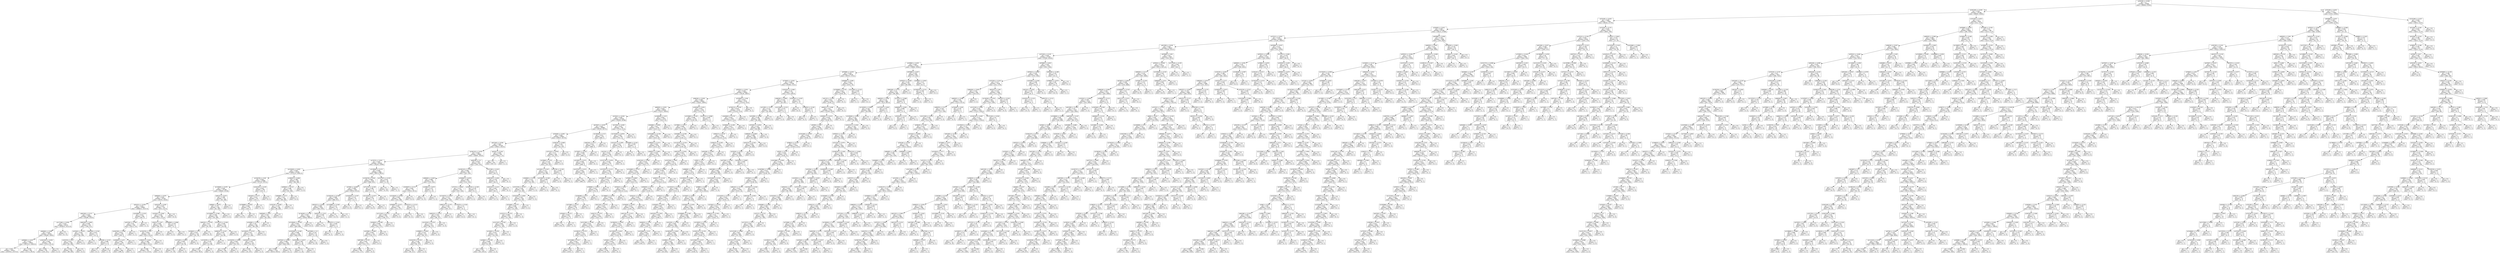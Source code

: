 digraph Tree {
node [shape=box, fontname="helvetica"] ;
edge [fontname="helvetica"] ;
0 [label="x[39339] <= 0.028\ngini = 0.5\nsamples = 95990\nvalue = [48046, 47944]"] ;
1 [label="x[165144] <= 0.026\ngini = 0.491\nsamples = 82188\nvalue = [46693, 35495]"] ;
0 -> 1 [labeldistance=2.5, labelangle=45, headlabel="True"] ;
2 [label="x[72539] <= 0.019\ngini = 0.469\nsamples = 73941\nvalue = [46162, 27779]"] ;
1 -> 2 ;
3 [label="x[32645] <= 0.011\ngini = 0.487\nsamples = 65704\nvalue = [38115, 27589]"] ;
2 -> 3 ;
4 [label="x[37221] <= 0.022\ngini = 0.478\nsamples = 62408\nvalue = [37761, 24647]"] ;
3 -> 4 ;
5 [label="x[61509] <= 0.018\ngini = 0.467\nsamples = 59647\nvalue = [37430, 22217]"] ;
4 -> 5 ;
6 [label="x[37220] <= 0.125\ngini = 0.456\nsamples = 57240\nvalue = [37095, 20145]"] ;
5 -> 6 ;
7 [label="x[10960] <= 0.025\ngini = 0.444\nsamples = 55163\nvalue = [36802, 18361]"] ;
6 -> 7 ;
8 [label="x[97808] <= 0.019\ngini = 0.438\nsamples = 54276\nvalue = [36725, 17551]"] ;
7 -> 8 ;
9 [label="x[73093] <= 0.016\ngini = 0.448\nsamples = 51709\nvalue = [34188, 17521]"] ;
8 -> 9 ;
10 [label="x[97831] <= 0.015\ngini = 0.443\nsamples = 50993\nvalue = [34136, 16857]"] ;
9 -> 10 ;
11 [label="x[46636] <= 0.024\ngini = 0.449\nsamples = 49463\nvalue = [32622, 16841]"] ;
10 -> 11 ;
12 [label="x[68505] <= 0.051\ngini = 0.454\nsamples = 48281\nvalue = [31471, 16810]"] ;
11 -> 12 ;
13 [label="x[14161] <= 0.034\ngini = 0.458\nsamples = 47246\nvalue = [30458, 16788]"] ;
12 -> 13 ;
14 [label="x[67407] <= 0.035\ngini = 0.461\nsamples = 46480\nvalue = [29705, 16775]"] ;
13 -> 14 ;
15 [label="x[39340] <= 0.042\ngini = 0.464\nsamples = 45807\nvalue = [29037, 16770]"] ;
14 -> 15 ;
16 [label="x[67144] <= 0.036\ngini = 0.462\nsamples = 45536\nvalue = [29013, 16523]"] ;
15 -> 16 ;
17 [label="x[140132] <= 0.074\ngini = 0.465\nsamples = 44967\nvalue = [28445, 16522]"] ;
16 -> 17 ;
18 [label="x[17473] <= 0.021\ngini = 0.462\nsamples = 44140\nvalue = [28150, 15990]"] ;
17 -> 18 ;
19 [label="x[122620] <= 0.055\ngini = 0.458\nsamples = 42244\nvalue = [27253.0, 14991.0]"] ;
18 -> 19 ;
20 [label="x[136276] <= 0.04\ngini = 0.456\nsamples = 41886\nvalue = [27155, 14731]"] ;
19 -> 20 ;
21 [label="x[119040] <= 0.079\ngini = 0.458\nsamples = 41548\nvalue = [26820, 14728]"] ;
20 -> 21 ;
22 [label="x[84644] <= 0.075\ngini = 0.456\nsamples = 41297\nvalue = [26755, 14542]"] ;
21 -> 22 ;
23 [label="x[81971] <= 0.039\ngini = 0.455\nsamples = 40987\nvalue = [26660.0, 14327.0]"] ;
22 -> 23 ;
24 [label="x[69338] <= 0.117\ngini = 0.456\nsamples = 40691\nvalue = [26368, 14323]"] ;
23 -> 24 ;
25 [label="x[117166] <= 0.058\ngini = 0.455\nsamples = 40372\nvalue = [26260.0, 14112.0]"] ;
24 -> 25 ;
26 [label="x[66606] <= 0.085\ngini = 0.454\nsamples = 40301\nvalue = [26260, 14041]"] ;
25 -> 26 ;
27 [label="x[49466] <= 0.027\ngini = 0.452\nsamples = 39955\nvalue = [26135.0, 13820.0]"] ;
26 -> 27 ;
28 [label="gini = 0.451\nsamples = 39553\nvalue = [25978.0, 13575.0]"] ;
27 -> 28 ;
29 [label="gini = 0.476\nsamples = 402\nvalue = [157.0, 245.0]"] ;
27 -> 29 ;
30 [label="x[165195] <= 0.054\ngini = 0.462\nsamples = 346\nvalue = [125.0, 221.0]"] ;
26 -> 30 ;
31 [label="gini = 0.456\nsamples = 341\nvalue = [120, 221]"] ;
30 -> 31 ;
32 [label="gini = 0.0\nsamples = 5\nvalue = [5, 0]"] ;
30 -> 32 ;
33 [label="gini = 0.0\nsamples = 71\nvalue = [0, 71]"] ;
25 -> 33 ;
34 [label="x[69238] <= 0.065\ngini = 0.448\nsamples = 319\nvalue = [108, 211]"] ;
24 -> 34 ;
35 [label="x[32562] <= 0.074\ngini = 0.434\nsamples = 302\nvalue = [96, 206]"] ;
34 -> 35 ;
36 [label="x[32574] <= 0.07\ngini = 0.427\nsamples = 298\nvalue = [92, 206]"] ;
35 -> 36 ;
37 [label="gini = 0.419\nsamples = 294\nvalue = [88, 206]"] ;
36 -> 37 ;
38 [label="gini = 0.0\nsamples = 4\nvalue = [4, 0]"] ;
36 -> 38 ;
39 [label="gini = 0.0\nsamples = 4\nvalue = [4, 0]"] ;
35 -> 39 ;
40 [label="x[69238] <= 0.156\ngini = 0.415\nsamples = 17\nvalue = [12, 5]"] ;
34 -> 40 ;
41 [label="gini = 0.0\nsamples = 5\nvalue = [5, 0]"] ;
40 -> 41 ;
42 [label="x[69338] <= 0.151\ngini = 0.486\nsamples = 12\nvalue = [7, 5]"] ;
40 -> 42 ;
43 [label="gini = 0.0\nsamples = 2\nvalue = [0, 2]"] ;
42 -> 43 ;
44 [label="gini = 0.42\nsamples = 10\nvalue = [7, 3]"] ;
42 -> 44 ;
45 [label="x[142982] <= 0.235\ngini = 0.027\nsamples = 296\nvalue = [292, 4]"] ;
23 -> 45 ;
46 [label="x[41556] <= 0.194\ngini = 0.02\nsamples = 294\nvalue = [291.0, 3.0]"] ;
45 -> 46 ;
47 [label="x[160338] <= 0.186\ngini = 0.014\nsamples = 292\nvalue = [290, 2]"] ;
46 -> 47 ;
48 [label="x[34000] <= 0.25\ngini = 0.007\nsamples = 290\nvalue = [289, 1]"] ;
47 -> 48 ;
49 [label="gini = 0.0\nsamples = 288\nvalue = [288, 0]"] ;
48 -> 49 ;
50 [label="gini = 0.5\nsamples = 2\nvalue = [1, 1]"] ;
48 -> 50 ;
51 [label="gini = 0.5\nsamples = 2\nvalue = [1, 1]"] ;
47 -> 51 ;
52 [label="gini = 0.5\nsamples = 2\nvalue = [1, 1]"] ;
46 -> 52 ;
53 [label="gini = 0.5\nsamples = 2\nvalue = [1, 1]"] ;
45 -> 53 ;
54 [label="x[20218] <= 0.205\ngini = 0.425\nsamples = 310\nvalue = [95.0, 215.0]"] ;
22 -> 54 ;
55 [label="x[32562] <= 0.042\ngini = 0.418\nsamples = 306\nvalue = [91.0, 215.0]"] ;
54 -> 55 ;
56 [label="x[5615] <= 0.07\ngini = 0.409\nsamples = 300\nvalue = [86, 214]"] ;
55 -> 56 ;
57 [label="x[120279] <= 0.07\ngini = 0.403\nsamples = 297\nvalue = [83.0, 214.0]"] ;
56 -> 57 ;
58 [label="x[39835] <= 0.043\ngini = 0.396\nsamples = 294\nvalue = [80.0, 214.0]"] ;
57 -> 58 ;
59 [label="gini = 0.389\nsamples = 291\nvalue = [77.0, 214.0]"] ;
58 -> 59 ;
60 [label="gini = 0.0\nsamples = 3\nvalue = [3, 0]"] ;
58 -> 60 ;
61 [label="gini = 0.0\nsamples = 3\nvalue = [3, 0]"] ;
57 -> 61 ;
62 [label="gini = 0.0\nsamples = 3\nvalue = [3, 0]"] ;
56 -> 62 ;
63 [label="x[106900] <= 0.098\ngini = 0.278\nsamples = 6\nvalue = [5, 1]"] ;
55 -> 63 ;
64 [label="gini = 0.0\nsamples = 5\nvalue = [5, 0]"] ;
63 -> 64 ;
65 [label="gini = 0.0\nsamples = 1\nvalue = [0, 1]"] ;
63 -> 65 ;
66 [label="gini = 0.0\nsamples = 4\nvalue = [4, 0]"] ;
54 -> 66 ;
67 [label="x[8523] <= 0.073\ngini = 0.384\nsamples = 251\nvalue = [65, 186]"] ;
21 -> 67 ;
68 [label="x[8900] <= 0.073\ngini = 0.375\nsamples = 248\nvalue = [62, 186]"] ;
67 -> 68 ;
69 [label="x[119040] <= 0.196\ngini = 0.366\nsamples = 245\nvalue = [59, 186]"] ;
68 -> 69 ;
70 [label="x[84191] <= 0.154\ngini = 0.43\nsamples = 131\nvalue = [41, 90]"] ;
69 -> 70 ;
71 [label="x[54642] <= 0.15\ngini = 0.452\nsamples = 119\nvalue = [41, 78]"] ;
70 -> 71 ;
72 [label="x[37220] <= 0.043\ngini = 0.444\nsamples = 117\nvalue = [39, 78]"] ;
71 -> 72 ;
73 [label="gini = 0.436\nsamples = 115\nvalue = [37, 78]"] ;
72 -> 73 ;
74 [label="gini = 0.0\nsamples = 2\nvalue = [2, 0]"] ;
72 -> 74 ;
75 [label="gini = 0.0\nsamples = 2\nvalue = [2, 0]"] ;
71 -> 75 ;
76 [label="gini = 0.0\nsamples = 12\nvalue = [0, 12]"] ;
70 -> 76 ;
77 [label="x[135757] <= 0.204\ngini = 0.266\nsamples = 114\nvalue = [18, 96]"] ;
69 -> 77 ;
78 [label="x[84616] <= 0.167\ngini = 0.245\nsamples = 112\nvalue = [16, 96]"] ;
77 -> 78 ;
79 [label="x[153079] <= 0.124\ngini = 0.234\nsamples = 111\nvalue = [15, 96]"] ;
78 -> 79 ;
80 [label="gini = 0.222\nsamples = 110\nvalue = [14.0, 96.0]"] ;
79 -> 80 ;
81 [label="gini = 0.0\nsamples = 1\nvalue = [1, 0]"] ;
79 -> 81 ;
82 [label="gini = 0.0\nsamples = 1\nvalue = [1, 0]"] ;
78 -> 82 ;
83 [label="gini = 0.0\nsamples = 2\nvalue = [2, 0]"] ;
77 -> 83 ;
84 [label="gini = 0.0\nsamples = 3\nvalue = [3, 0]"] ;
68 -> 84 ;
85 [label="gini = 0.0\nsamples = 3\nvalue = [3, 0]"] ;
67 -> 85 ;
86 [label="x[162105] <= 0.105\ngini = 0.018\nsamples = 338\nvalue = [335, 3]"] ;
20 -> 86 ;
87 [label="x[63425] <= 0.17\ngini = 0.012\nsamples = 337\nvalue = [335, 2]"] ;
86 -> 87 ;
88 [label="x[158989] <= 0.292\ngini = 0.006\nsamples = 335\nvalue = [334, 1]"] ;
87 -> 88 ;
89 [label="gini = 0.0\nsamples = 333\nvalue = [333, 0]"] ;
88 -> 89 ;
90 [label="gini = 0.5\nsamples = 2\nvalue = [1, 1]"] ;
88 -> 90 ;
91 [label="gini = 0.5\nsamples = 2\nvalue = [1, 1]"] ;
87 -> 91 ;
92 [label="gini = 0.0\nsamples = 1\nvalue = [0, 1]"] ;
86 -> 92 ;
93 [label="x[39835] <= 0.046\ngini = 0.398\nsamples = 358\nvalue = [98, 260]"] ;
19 -> 93 ;
94 [label="x[69042] <= 0.112\ngini = 0.388\nsamples = 353\nvalue = [93, 260]"] ;
93 -> 94 ;
95 [label="x[46489] <= 0.15\ngini = 0.38\nsamples = 349\nvalue = [89, 260]"] ;
94 -> 95 ;
96 [label="x[32574] <= 0.081\ngini = 0.374\nsamples = 346\nvalue = [86, 260]"] ;
95 -> 96 ;
97 [label="x[68568] <= 0.07\ngini = 0.367\nsamples = 343\nvalue = [83, 260]"] ;
96 -> 97 ;
98 [label="x[19280] <= 0.225\ngini = 0.36\nsamples = 340\nvalue = [80, 260]"] ;
97 -> 98 ;
99 [label="x[122620] <= 0.231\ngini = 0.353\nsamples = 337\nvalue = [77, 260]"] ;
98 -> 99 ;
100 [label="x[125070] <= 0.065\ngini = 0.402\nsamples = 212\nvalue = [59, 153]"] ;
99 -> 100 ;
101 [label="gini = 0.392\nsamples = 209\nvalue = [56, 153]"] ;
100 -> 101 ;
102 [label="gini = 0.0\nsamples = 3\nvalue = [3, 0]"] ;
100 -> 102 ;
103 [label="x[22024] <= 0.206\ngini = 0.247\nsamples = 125\nvalue = [18, 107]"] ;
99 -> 103 ;
104 [label="gini = 0.226\nsamples = 123\nvalue = [16, 107]"] ;
103 -> 104 ;
105 [label="gini = 0.0\nsamples = 2\nvalue = [2, 0]"] ;
103 -> 105 ;
106 [label="gini = 0.0\nsamples = 3\nvalue = [3, 0]"] ;
98 -> 106 ;
107 [label="gini = 0.0\nsamples = 3\nvalue = [3, 0]"] ;
97 -> 107 ;
108 [label="gini = 0.0\nsamples = 3\nvalue = [3, 0]"] ;
96 -> 108 ;
109 [label="gini = 0.0\nsamples = 3\nvalue = [3, 0]"] ;
95 -> 109 ;
110 [label="gini = 0.0\nsamples = 4\nvalue = [4, 0]"] ;
94 -> 110 ;
111 [label="gini = 0.0\nsamples = 5\nvalue = [5, 0]"] ;
93 -> 111 ;
112 [label="x[119040] <= 0.171\ngini = 0.499\nsamples = 1896\nvalue = [897.0, 999.0]"] ;
18 -> 112 ;
113 [label="x[136276] <= 0.06\ngini = 0.499\nsamples = 1870\nvalue = [896, 974]"] ;
112 -> 113 ;
114 [label="x[3700] <= 0.038\ngini = 0.499\nsamples = 1851\nvalue = [879.0, 972.0]"] ;
113 -> 114 ;
115 [label="x[150214] <= 0.109\ngini = 0.498\nsamples = 1837\nvalue = [866, 971]"] ;
114 -> 115 ;
116 [label="x[81971] <= 0.036\ngini = 0.498\nsamples = 1823\nvalue = [853, 970]"] ;
115 -> 116 ;
117 [label="x[136295] <= 0.156\ngini = 0.497\nsamples = 1806\nvalue = [838.0, 968.0]"] ;
116 -> 117 ;
118 [label="x[119044] <= 0.129\ngini = 0.497\nsamples = 1797\nvalue = [829, 968]"] ;
117 -> 118 ;
119 [label="x[143264] <= 0.185\ngini = 0.498\nsamples = 1782\nvalue = [828, 954]"] ;
118 -> 119 ;
120 [label="x[47932] <= 0.045\ngini = 0.498\nsamples = 1764\nvalue = [826, 938]"] ;
119 -> 120 ;
121 [label="gini = 0.498\nsamples = 1750\nvalue = [814.0, 936.0]"] ;
120 -> 121 ;
122 [label="gini = 0.245\nsamples = 14\nvalue = [12, 2]"] ;
120 -> 122 ;
123 [label="x[102299] <= 0.057\ngini = 0.198\nsamples = 18\nvalue = [2, 16]"] ;
119 -> 123 ;
124 [label="gini = 0.111\nsamples = 17\nvalue = [1, 16]"] ;
123 -> 124 ;
125 [label="gini = 0.0\nsamples = 1\nvalue = [1, 0]"] ;
123 -> 125 ;
126 [label="x[47490] <= 0.1\ngini = 0.124\nsamples = 15\nvalue = [1, 14]"] ;
118 -> 126 ;
127 [label="gini = 0.0\nsamples = 14\nvalue = [0, 14]"] ;
126 -> 127 ;
128 [label="gini = 0.0\nsamples = 1\nvalue = [1, 0]"] ;
126 -> 128 ;
129 [label="gini = 0.0\nsamples = 9\nvalue = [9, 0]"] ;
117 -> 129 ;
130 [label="x[81971] <= 0.25\ngini = 0.208\nsamples = 17\nvalue = [15, 2]"] ;
116 -> 130 ;
131 [label="gini = 0.0\nsamples = 14\nvalue = [14, 0]"] ;
130 -> 131 ;
132 [label="x[81971] <= 0.303\ngini = 0.444\nsamples = 3\nvalue = [1, 2]"] ;
130 -> 132 ;
133 [label="gini = 0.0\nsamples = 2\nvalue = [0, 2]"] ;
132 -> 133 ;
134 [label="gini = 0.0\nsamples = 1\nvalue = [1, 0]"] ;
132 -> 134 ;
135 [label="x[132986] <= 0.164\ngini = 0.133\nsamples = 14\nvalue = [13, 1]"] ;
115 -> 135 ;
136 [label="gini = 0.0\nsamples = 12\nvalue = [12, 0]"] ;
135 -> 136 ;
137 [label="gini = 0.5\nsamples = 2\nvalue = [1, 1]"] ;
135 -> 137 ;
138 [label="x[162920] <= 0.197\ngini = 0.133\nsamples = 14\nvalue = [13, 1]"] ;
114 -> 138 ;
139 [label="gini = 0.0\nsamples = 13\nvalue = [13, 0]"] ;
138 -> 139 ;
140 [label="gini = 0.0\nsamples = 1\nvalue = [0, 1]"] ;
138 -> 140 ;
141 [label="x[71179] <= 0.158\ngini = 0.188\nsamples = 19\nvalue = [17, 2]"] ;
113 -> 141 ;
142 [label="x[112324] <= 0.227\ngini = 0.105\nsamples = 18\nvalue = [17, 1]"] ;
141 -> 142 ;
143 [label="gini = 0.0\nsamples = 16\nvalue = [16, 0]"] ;
142 -> 143 ;
144 [label="gini = 0.5\nsamples = 2\nvalue = [1, 1]"] ;
142 -> 144 ;
145 [label="gini = 0.0\nsamples = 1\nvalue = [0, 1]"] ;
141 -> 145 ;
146 [label="x[121747] <= 0.193\ngini = 0.074\nsamples = 26\nvalue = [1, 25]"] ;
112 -> 146 ;
147 [label="gini = 0.0\nsamples = 24\nvalue = [0, 24]"] ;
146 -> 147 ;
148 [label="gini = 0.5\nsamples = 2\nvalue = [1, 1]"] ;
146 -> 148 ;
149 [label="x[69238] <= 0.1\ngini = 0.459\nsamples = 827\nvalue = [295, 532]"] ;
17 -> 149 ;
150 [label="x[140132] <= 0.141\ngini = 0.446\nsamples = 796\nvalue = [267, 529]"] ;
149 -> 150 ;
151 [label="x[84644] <= 0.043\ngini = 0.489\nsamples = 365\nvalue = [155, 210]"] ;
150 -> 151 ;
152 [label="x[104447] <= 0.111\ngini = 0.492\nsamples = 351\nvalue = [154.0, 197.0]"] ;
151 -> 152 ;
153 [label="x[122620] <= 0.038\ngini = 0.495\nsamples = 342\nvalue = [154, 188]"] ;
152 -> 153 ;
154 [label="x[59400] <= 0.213\ngini = 0.497\nsamples = 330\nvalue = [153, 177]"] ;
153 -> 154 ;
155 [label="x[111163] <= 0.121\ngini = 0.496\nsamples = 325\nvalue = [148, 177]"] ;
154 -> 155 ;
156 [label="x[54645] <= 0.149\ngini = 0.494\nsamples = 320\nvalue = [143, 177]"] ;
155 -> 156 ;
157 [label="x[22580] <= 0.065\ngini = 0.493\nsamples = 316\nvalue = [139, 177]"] ;
156 -> 157 ;
158 [label="x[85748] <= 0.135\ngini = 0.491\nsamples = 312\nvalue = [135, 177]"] ;
157 -> 158 ;
159 [label="gini = 0.489\nsamples = 308\nvalue = [131, 177]"] ;
158 -> 159 ;
160 [label="gini = 0.0\nsamples = 4\nvalue = [4, 0]"] ;
158 -> 160 ;
161 [label="gini = 0.0\nsamples = 4\nvalue = [4, 0]"] ;
157 -> 161 ;
162 [label="gini = 0.0\nsamples = 4\nvalue = [4, 0]"] ;
156 -> 162 ;
163 [label="gini = 0.0\nsamples = 5\nvalue = [5, 0]"] ;
155 -> 163 ;
164 [label="gini = 0.0\nsamples = 5\nvalue = [5, 0]"] ;
154 -> 164 ;
165 [label="x[102721] <= 0.112\ngini = 0.153\nsamples = 12\nvalue = [1, 11]"] ;
153 -> 165 ;
166 [label="gini = 0.0\nsamples = 11\nvalue = [0, 11]"] ;
165 -> 166 ;
167 [label="gini = 0.0\nsamples = 1\nvalue = [1, 0]"] ;
165 -> 167 ;
168 [label="gini = 0.0\nsamples = 9\nvalue = [0, 9]"] ;
152 -> 168 ;
169 [label="x[10963] <= 0.072\ngini = 0.133\nsamples = 14\nvalue = [1, 13]"] ;
151 -> 169 ;
170 [label="gini = 0.0\nsamples = 13\nvalue = [0, 13]"] ;
169 -> 170 ;
171 [label="gini = 0.0\nsamples = 1\nvalue = [1, 0]"] ;
169 -> 171 ;
172 [label="x[59400] <= 0.078\ngini = 0.385\nsamples = 431\nvalue = [112, 319]"] ;
150 -> 172 ;
173 [label="x[7373] <= 0.056\ngini = 0.377\nsamples = 425\nvalue = [107, 318]"] ;
172 -> 173 ;
174 [label="x[114575] <= 0.067\ngini = 0.371\nsamples = 422\nvalue = [104, 318]"] ;
173 -> 174 ;
175 [label="x[84512] <= 0.175\ngini = 0.365\nsamples = 417\nvalue = [100, 317]"] ;
174 -> 175 ;
176 [label="x[69232] <= 0.211\ngini = 0.361\nsamples = 415\nvalue = [98, 317]"] ;
175 -> 176 ;
177 [label="x[122502] <= 0.122\ngini = 0.357\nsamples = 413\nvalue = [96, 317]"] ;
176 -> 177 ;
178 [label="x[39895] <= 0.265\ngini = 0.353\nsamples = 411\nvalue = [94, 317]"] ;
177 -> 178 ;
179 [label="x[163270] <= 0.152\ngini = 0.349\nsamples = 409\nvalue = [92, 317]"] ;
178 -> 179 ;
180 [label="gini = 0.344\nsamples = 407\nvalue = [90, 317]"] ;
179 -> 180 ;
181 [label="gini = 0.0\nsamples = 2\nvalue = [2, 0]"] ;
179 -> 181 ;
182 [label="gini = 0.0\nsamples = 2\nvalue = [2, 0]"] ;
178 -> 182 ;
183 [label="gini = 0.0\nsamples = 2\nvalue = [2, 0]"] ;
177 -> 183 ;
184 [label="gini = 0.0\nsamples = 2\nvalue = [2, 0]"] ;
176 -> 184 ;
185 [label="gini = 0.0\nsamples = 2\nvalue = [2, 0]"] ;
175 -> 185 ;
186 [label="x[114575] <= 0.318\ngini = 0.32\nsamples = 5\nvalue = [4, 1]"] ;
174 -> 186 ;
187 [label="gini = 0.0\nsamples = 4\nvalue = [4, 0]"] ;
186 -> 187 ;
188 [label="gini = 0.0\nsamples = 1\nvalue = [0, 1]"] ;
186 -> 188 ;
189 [label="gini = 0.0\nsamples = 3\nvalue = [3, 0]"] ;
173 -> 189 ;
190 [label="x[140132] <= 0.329\ngini = 0.278\nsamples = 6\nvalue = [5, 1]"] ;
172 -> 190 ;
191 [label="gini = 0.0\nsamples = 5\nvalue = [5, 0]"] ;
190 -> 191 ;
192 [label="gini = 0.0\nsamples = 1\nvalue = [0, 1]"] ;
190 -> 192 ;
193 [label="x[31338] <= 0.103\ngini = 0.175\nsamples = 31\nvalue = [28, 3]"] ;
149 -> 193 ;
194 [label="x[49578] <= 0.294\ngini = 0.124\nsamples = 30\nvalue = [28, 2]"] ;
193 -> 194 ;
195 [label="x[26314] <= 0.122\ngini = 0.067\nsamples = 29\nvalue = [28, 1]"] ;
194 -> 195 ;
196 [label="gini = 0.0\nsamples = 27\nvalue = [27, 0]"] ;
195 -> 196 ;
197 [label="gini = 0.5\nsamples = 2\nvalue = [1, 1]"] ;
195 -> 197 ;
198 [label="gini = 0.0\nsamples = 1\nvalue = [0, 1]"] ;
194 -> 198 ;
199 [label="gini = 0.0\nsamples = 1\nvalue = [0, 1]"] ;
193 -> 199 ;
200 [label="x[6702] <= 0.102\ngini = 0.004\nsamples = 569\nvalue = [568.0, 1.0]"] ;
16 -> 200 ;
201 [label="gini = 0.0\nsamples = 567\nvalue = [567, 0]"] ;
200 -> 201 ;
202 [label="gini = 0.5\nsamples = 2\nvalue = [1, 1]"] ;
200 -> 202 ;
203 [label="x[36576] <= 0.069\ngini = 0.161\nsamples = 271\nvalue = [24, 247]"] ;
15 -> 203 ;
204 [label="x[75722] <= 0.054\ngini = 0.15\nsamples = 269\nvalue = [22, 247]"] ;
203 -> 204 ;
205 [label="x[33960] <= 0.14\ngini = 0.139\nsamples = 267\nvalue = [20, 247]"] ;
204 -> 205 ;
206 [label="x[33383] <= 0.147\ngini = 0.127\nsamples = 264\nvalue = [18, 246]"] ;
205 -> 206 ;
207 [label="x[56844] <= 0.136\ngini = 0.115\nsamples = 261\nvalue = [16, 245]"] ;
206 -> 207 ;
208 [label="x[157370] <= 0.125\ngini = 0.109\nsamples = 260\nvalue = [15, 245]"] ;
207 -> 208 ;
209 [label="x[101592] <= 0.082\ngini = 0.102\nsamples = 259\nvalue = [14, 245]"] ;
208 -> 209 ;
210 [label="x[51648] <= 0.177\ngini = 0.096\nsamples = 258\nvalue = [13, 245]"] ;
209 -> 210 ;
211 [label="x[12511] <= 0.133\ngini = 0.089\nsamples = 257\nvalue = [12, 245]"] ;
210 -> 211 ;
212 [label="x[121187] <= 0.161\ngini = 0.082\nsamples = 256\nvalue = [11, 245]"] ;
211 -> 212 ;
213 [label="x[13602] <= 0.278\ngini = 0.075\nsamples = 255\nvalue = [10, 245]"] ;
212 -> 213 ;
214 [label="x[24681] <= 0.138\ngini = 0.068\nsamples = 254\nvalue = [9, 245]"] ;
213 -> 214 ;
215 [label="gini = 0.061\nsamples = 253\nvalue = [8.0, 245.0]"] ;
214 -> 215 ;
216 [label="gini = 0.0\nsamples = 1\nvalue = [1, 0]"] ;
214 -> 216 ;
217 [label="gini = 0.0\nsamples = 1\nvalue = [1, 0]"] ;
213 -> 217 ;
218 [label="gini = 0.0\nsamples = 1\nvalue = [1, 0]"] ;
212 -> 218 ;
219 [label="gini = 0.0\nsamples = 1\nvalue = [1, 0]"] ;
211 -> 219 ;
220 [label="gini = 0.0\nsamples = 1\nvalue = [1, 0]"] ;
210 -> 220 ;
221 [label="gini = 0.0\nsamples = 1\nvalue = [1, 0]"] ;
209 -> 221 ;
222 [label="gini = 0.0\nsamples = 1\nvalue = [1, 0]"] ;
208 -> 222 ;
223 [label="gini = 0.0\nsamples = 1\nvalue = [1, 0]"] ;
207 -> 223 ;
224 [label="x[33383] <= 0.344\ngini = 0.444\nsamples = 3\nvalue = [2, 1]"] ;
206 -> 224 ;
225 [label="gini = 0.0\nsamples = 2\nvalue = [2, 0]"] ;
224 -> 225 ;
226 [label="gini = 0.0\nsamples = 1\nvalue = [0, 1]"] ;
224 -> 226 ;
227 [label="x[76778] <= 0.136\ngini = 0.444\nsamples = 3\nvalue = [2, 1]"] ;
205 -> 227 ;
228 [label="gini = 0.0\nsamples = 2\nvalue = [2, 0]"] ;
227 -> 228 ;
229 [label="gini = 0.0\nsamples = 1\nvalue = [0, 1]"] ;
227 -> 229 ;
230 [label="gini = 0.0\nsamples = 2\nvalue = [2, 0]"] ;
204 -> 230 ;
231 [label="gini = 0.0\nsamples = 2\nvalue = [2, 0]"] ;
203 -> 231 ;
232 [label="x[130564] <= 0.12\ngini = 0.015\nsamples = 673\nvalue = [668, 5]"] ;
14 -> 232 ;
233 [label="x[46754] <= 0.11\ngini = 0.012\nsamples = 672\nvalue = [668, 4]"] ;
232 -> 233 ;
234 [label="x[71807] <= 0.153\ngini = 0.009\nsamples = 671\nvalue = [668, 3]"] ;
233 -> 234 ;
235 [label="x[21495] <= 0.272\ngini = 0.006\nsamples = 670\nvalue = [668, 2]"] ;
234 -> 235 ;
236 [label="x[147767] <= 0.223\ngini = 0.003\nsamples = 668\nvalue = [667, 1]"] ;
235 -> 236 ;
237 [label="gini = 0.0\nsamples = 666\nvalue = [666, 0]"] ;
236 -> 237 ;
238 [label="gini = 0.5\nsamples = 2\nvalue = [1, 1]"] ;
236 -> 238 ;
239 [label="gini = 0.5\nsamples = 2\nvalue = [1, 1]"] ;
235 -> 239 ;
240 [label="gini = 0.0\nsamples = 1\nvalue = [0, 1]"] ;
234 -> 240 ;
241 [label="gini = 0.0\nsamples = 1\nvalue = [0, 1]"] ;
233 -> 241 ;
242 [label="gini = 0.0\nsamples = 1\nvalue = [0, 1]"] ;
232 -> 242 ;
243 [label="x[53700] <= 0.058\ngini = 0.033\nsamples = 766\nvalue = [753.0, 13.0]"] ;
13 -> 243 ;
244 [label="x[135300] <= 0.059\ngini = 0.028\nsamples = 764\nvalue = [753, 11]"] ;
243 -> 244 ;
245 [label="x[23337] <= 0.189\ngini = 0.023\nsamples = 761\nvalue = [752, 9]"] ;
244 -> 245 ;
246 [label="x[5270] <= 0.25\ngini = 0.021\nsamples = 760\nvalue = [752, 8]"] ;
245 -> 246 ;
247 [label="x[132779] <= 0.074\ngini = 0.018\nsamples = 759\nvalue = [752, 7]"] ;
246 -> 247 ;
248 [label="x[157875] <= 0.111\ngini = 0.016\nsamples = 758\nvalue = [752, 6]"] ;
247 -> 248 ;
249 [label="x[31844] <= 0.163\ngini = 0.013\nsamples = 757\nvalue = [752, 5]"] ;
248 -> 249 ;
250 [label="x[78090] <= 0.422\ngini = 0.011\nsamples = 756\nvalue = [752, 4]"] ;
249 -> 250 ;
251 [label="x[148389] <= 0.37\ngini = 0.008\nsamples = 755\nvalue = [752, 3]"] ;
250 -> 251 ;
252 [label="x[27380] <= 0.127\ngini = 0.005\nsamples = 754\nvalue = [752, 2]"] ;
251 -> 252 ;
253 [label="x[55661] <= 0.111\ngini = 0.003\nsamples = 752\nvalue = [751, 1]"] ;
252 -> 253 ;
254 [label="gini = 0.0\nsamples = 750\nvalue = [750, 0]"] ;
253 -> 254 ;
255 [label="gini = 0.5\nsamples = 2\nvalue = [1, 1]"] ;
253 -> 255 ;
256 [label="gini = 0.5\nsamples = 2\nvalue = [1, 1]"] ;
252 -> 256 ;
257 [label="gini = 0.0\nsamples = 1\nvalue = [0, 1]"] ;
251 -> 257 ;
258 [label="gini = 0.0\nsamples = 1\nvalue = [0, 1]"] ;
250 -> 258 ;
259 [label="gini = 0.0\nsamples = 1\nvalue = [0, 1]"] ;
249 -> 259 ;
260 [label="gini = 0.0\nsamples = 1\nvalue = [0, 1]"] ;
248 -> 260 ;
261 [label="gini = 0.0\nsamples = 1\nvalue = [0, 1]"] ;
247 -> 261 ;
262 [label="gini = 0.0\nsamples = 1\nvalue = [0, 1]"] ;
246 -> 262 ;
263 [label="gini = 0.0\nsamples = 1\nvalue = [0, 1]"] ;
245 -> 263 ;
264 [label="x[53069] <= 0.101\ngini = 0.444\nsamples = 3\nvalue = [1, 2]"] ;
244 -> 264 ;
265 [label="gini = 0.0\nsamples = 2\nvalue = [0, 2]"] ;
264 -> 265 ;
266 [label="gini = 0.0\nsamples = 1\nvalue = [1, 0]"] ;
264 -> 266 ;
267 [label="gini = 0.0\nsamples = 2\nvalue = [0, 2]"] ;
243 -> 267 ;
268 [label="x[146958] <= 0.25\ngini = 0.042\nsamples = 1035\nvalue = [1013, 22]"] ;
12 -> 268 ;
269 [label="x[56690] <= 0.094\ngini = 0.04\nsamples = 1034\nvalue = [1013, 21]"] ;
268 -> 269 ;
270 [label="x[101080] <= 0.128\ngini = 0.038\nsamples = 1033\nvalue = [1013, 20]"] ;
269 -> 270 ;
271 [label="x[38816] <= 0.121\ngini = 0.036\nsamples = 1032\nvalue = [1013, 19]"] ;
270 -> 271 ;
272 [label="x[44051] <= 0.065\ngini = 0.034\nsamples = 1031\nvalue = [1013, 18]"] ;
271 -> 272 ;
273 [label="x[165105] <= 0.202\ngini = 0.032\nsamples = 1030\nvalue = [1013, 17]"] ;
272 -> 273 ;
274 [label="x[116482] <= 0.112\ngini = 0.031\nsamples = 1029\nvalue = [1013, 16]"] ;
273 -> 274 ;
275 [label="x[7694] <= 0.099\ngini = 0.029\nsamples = 1028\nvalue = [1013, 15]"] ;
274 -> 275 ;
276 [label="x[55022] <= 0.653\ngini = 0.027\nsamples = 1027\nvalue = [1013.0, 14.0]"] ;
275 -> 276 ;
277 [label="x[138982] <= 0.278\ngini = 0.025\nsamples = 1026\nvalue = [1013, 13]"] ;
276 -> 277 ;
278 [label="x[91719] <= 0.272\ngini = 0.023\nsamples = 1025\nvalue = [1013, 12]"] ;
277 -> 278 ;
279 [label="x[28171] <= 0.55\ngini = 0.021\nsamples = 1024\nvalue = [1013, 11]"] ;
278 -> 279 ;
280 [label="x[121390] <= 0.194\ngini = 0.019\nsamples = 1023\nvalue = [1013, 10]"] ;
279 -> 280 ;
281 [label="x[138225] <= 0.175\ngini = 0.017\nsamples = 1021\nvalue = [1012, 9]"] ;
280 -> 281 ;
282 [label="x[131096] <= 0.14\ngini = 0.016\nsamples = 1019\nvalue = [1011.0, 8.0]"] ;
281 -> 282 ;
283 [label="gini = 0.014\nsamples = 1017\nvalue = [1010, 7]"] ;
282 -> 283 ;
284 [label="gini = 0.5\nsamples = 2\nvalue = [1, 1]"] ;
282 -> 284 ;
285 [label="gini = 0.5\nsamples = 2\nvalue = [1, 1]"] ;
281 -> 285 ;
286 [label="gini = 0.5\nsamples = 2\nvalue = [1, 1]"] ;
280 -> 286 ;
287 [label="gini = 0.0\nsamples = 1\nvalue = [0, 1]"] ;
279 -> 287 ;
288 [label="gini = 0.0\nsamples = 1\nvalue = [0, 1]"] ;
278 -> 288 ;
289 [label="gini = 0.0\nsamples = 1\nvalue = [0, 1]"] ;
277 -> 289 ;
290 [label="gini = 0.0\nsamples = 1\nvalue = [0, 1]"] ;
276 -> 290 ;
291 [label="gini = 0.0\nsamples = 1\nvalue = [0, 1]"] ;
275 -> 291 ;
292 [label="gini = 0.0\nsamples = 1\nvalue = [0, 1]"] ;
274 -> 292 ;
293 [label="gini = 0.0\nsamples = 1\nvalue = [0, 1]"] ;
273 -> 293 ;
294 [label="gini = 0.0\nsamples = 1\nvalue = [0, 1]"] ;
272 -> 294 ;
295 [label="gini = 0.0\nsamples = 1\nvalue = [0, 1]"] ;
271 -> 295 ;
296 [label="gini = 0.0\nsamples = 1\nvalue = [0, 1]"] ;
270 -> 296 ;
297 [label="gini = 0.0\nsamples = 1\nvalue = [0, 1]"] ;
269 -> 297 ;
298 [label="gini = 0.0\nsamples = 1\nvalue = [0, 1]"] ;
268 -> 298 ;
299 [label="x[39340] <= 0.051\ngini = 0.051\nsamples = 1182\nvalue = [1151, 31]"] ;
11 -> 299 ;
300 [label="x[155883] <= 0.141\ngini = 0.048\nsamples = 1179\nvalue = [1150, 29]"] ;
299 -> 300 ;
301 [label="x[73982] <= 0.217\ngini = 0.046\nsamples = 1178\nvalue = [1150, 28]"] ;
300 -> 301 ;
302 [label="x[54286] <= 0.148\ngini = 0.045\nsamples = 1177\nvalue = [1150, 27]"] ;
301 -> 302 ;
303 [label="x[112574] <= 0.103\ngini = 0.043\nsamples = 1176\nvalue = [1150, 26]"] ;
302 -> 303 ;
304 [label="x[95570] <= 0.164\ngini = 0.042\nsamples = 1175\nvalue = [1150, 25]"] ;
303 -> 304 ;
305 [label="x[147256] <= 0.08\ngini = 0.04\nsamples = 1174\nvalue = [1150, 24]"] ;
304 -> 305 ;
306 [label="x[45792] <= 0.296\ngini = 0.038\nsamples = 1173\nvalue = [1150, 23]"] ;
305 -> 306 ;
307 [label="x[44471] <= 0.118\ngini = 0.037\nsamples = 1172\nvalue = [1150.0, 22.0]"] ;
306 -> 307 ;
308 [label="x[44029] <= 0.115\ngini = 0.035\nsamples = 1171\nvalue = [1150, 21]"] ;
307 -> 308 ;
309 [label="x[18152] <= 0.208\ngini = 0.034\nsamples = 1170\nvalue = [1150.0, 20.0]"] ;
308 -> 309 ;
310 [label="x[74458] <= 0.203\ngini = 0.032\nsamples = 1169\nvalue = [1150, 19]"] ;
309 -> 310 ;
311 [label="x[45116] <= 0.123\ngini = 0.03\nsamples = 1168\nvalue = [1150, 18]"] ;
310 -> 311 ;
312 [label="x[128676] <= 0.202\ngini = 0.029\nsamples = 1167\nvalue = [1150, 17]"] ;
311 -> 312 ;
313 [label="x[113659] <= 0.201\ngini = 0.027\nsamples = 1166\nvalue = [1150, 16]"] ;
312 -> 313 ;
314 [label="x[7630] <= 0.123\ngini = 0.025\nsamples = 1165\nvalue = [1150, 15]"] ;
313 -> 314 ;
315 [label="gini = 0.024\nsamples = 1164\nvalue = [1150, 14]"] ;
314 -> 315 ;
316 [label="gini = 0.0\nsamples = 1\nvalue = [0, 1]"] ;
314 -> 316 ;
317 [label="gini = 0.0\nsamples = 1\nvalue = [0, 1]"] ;
313 -> 317 ;
318 [label="gini = 0.0\nsamples = 1\nvalue = [0, 1]"] ;
312 -> 318 ;
319 [label="gini = 0.0\nsamples = 1\nvalue = [0, 1]"] ;
311 -> 319 ;
320 [label="gini = 0.0\nsamples = 1\nvalue = [0, 1]"] ;
310 -> 320 ;
321 [label="gini = 0.0\nsamples = 1\nvalue = [0, 1]"] ;
309 -> 321 ;
322 [label="gini = 0.0\nsamples = 1\nvalue = [0, 1]"] ;
308 -> 322 ;
323 [label="gini = 0.0\nsamples = 1\nvalue = [0, 1]"] ;
307 -> 323 ;
324 [label="gini = 0.0\nsamples = 1\nvalue = [0, 1]"] ;
306 -> 324 ;
325 [label="gini = 0.0\nsamples = 1\nvalue = [0, 1]"] ;
305 -> 325 ;
326 [label="gini = 0.0\nsamples = 1\nvalue = [0, 1]"] ;
304 -> 326 ;
327 [label="gini = 0.0\nsamples = 1\nvalue = [0, 1]"] ;
303 -> 327 ;
328 [label="gini = 0.0\nsamples = 1\nvalue = [0, 1]"] ;
302 -> 328 ;
329 [label="gini = 0.0\nsamples = 1\nvalue = [0, 1]"] ;
301 -> 329 ;
330 [label="gini = 0.0\nsamples = 1\nvalue = [0, 1]"] ;
300 -> 330 ;
331 [label="x[14713] <= 0.066\ngini = 0.444\nsamples = 3\nvalue = [1, 2]"] ;
299 -> 331 ;
332 [label="gini = 0.0\nsamples = 1\nvalue = [0, 1]"] ;
331 -> 332 ;
333 [label="gini = 0.5\nsamples = 2\nvalue = [1, 1]"] ;
331 -> 333 ;
334 [label="x[159907] <= 0.08\ngini = 0.021\nsamples = 1530\nvalue = [1514.0, 16.0]"] ;
10 -> 334 ;
335 [label="x[156213] <= 0.183\ngini = 0.019\nsamples = 1529\nvalue = [1514.0, 15.0]"] ;
334 -> 335 ;
336 [label="x[160465] <= 0.179\ngini = 0.018\nsamples = 1528\nvalue = [1514.0, 14.0]"] ;
335 -> 336 ;
337 [label="x[54846] <= 0.108\ngini = 0.017\nsamples = 1527\nvalue = [1514, 13]"] ;
336 -> 337 ;
338 [label="x[44017] <= 0.119\ngini = 0.016\nsamples = 1526\nvalue = [1514.0, 12.0]"] ;
337 -> 338 ;
339 [label="x[30015] <= 0.228\ngini = 0.014\nsamples = 1525\nvalue = [1514, 11]"] ;
338 -> 339 ;
340 [label="x[45438] <= 0.264\ngini = 0.013\nsamples = 1524\nvalue = [1514, 10]"] ;
339 -> 340 ;
341 [label="x[392] <= 0.27\ngini = 0.012\nsamples = 1523\nvalue = [1514, 9]"] ;
340 -> 341 ;
342 [label="x[48684] <= 0.099\ngini = 0.01\nsamples = 1521\nvalue = [1513, 8]"] ;
341 -> 342 ;
343 [label="x[124052] <= 0.096\ngini = 0.009\nsamples = 1519\nvalue = [1512, 7]"] ;
342 -> 343 ;
344 [label="x[110312] <= 0.314\ngini = 0.008\nsamples = 1517\nvalue = [1511, 6]"] ;
343 -> 344 ;
345 [label="x[63011] <= 0.086\ngini = 0.007\nsamples = 1515\nvalue = [1510, 5]"] ;
344 -> 345 ;
346 [label="x[19038] <= 0.141\ngini = 0.005\nsamples = 1513\nvalue = [1509, 4]"] ;
345 -> 346 ;
347 [label="x[47476] <= 0.303\ngini = 0.004\nsamples = 1511\nvalue = [1508, 3]"] ;
346 -> 347 ;
348 [label="x[64655] <= 0.19\ngini = 0.003\nsamples = 1509\nvalue = [1507, 2]"] ;
347 -> 348 ;
349 [label="x[125060] <= 0.32\ngini = 0.001\nsamples = 1507\nvalue = [1506, 1]"] ;
348 -> 349 ;
350 [label="gini = 0.0\nsamples = 1505\nvalue = [1505, 0]"] ;
349 -> 350 ;
351 [label="gini = 0.5\nsamples = 2\nvalue = [1, 1]"] ;
349 -> 351 ;
352 [label="gini = 0.5\nsamples = 2\nvalue = [1, 1]"] ;
348 -> 352 ;
353 [label="gini = 0.5\nsamples = 2\nvalue = [1, 1]"] ;
347 -> 353 ;
354 [label="gini = 0.5\nsamples = 2\nvalue = [1, 1]"] ;
346 -> 354 ;
355 [label="gini = 0.5\nsamples = 2\nvalue = [1, 1]"] ;
345 -> 355 ;
356 [label="gini = 0.5\nsamples = 2\nvalue = [1, 1]"] ;
344 -> 356 ;
357 [label="gini = 0.5\nsamples = 2\nvalue = [1, 1]"] ;
343 -> 357 ;
358 [label="gini = 0.5\nsamples = 2\nvalue = [1, 1]"] ;
342 -> 358 ;
359 [label="gini = 0.5\nsamples = 2\nvalue = [1, 1]"] ;
341 -> 359 ;
360 [label="gini = 0.0\nsamples = 1\nvalue = [0, 1]"] ;
340 -> 360 ;
361 [label="gini = 0.0\nsamples = 1\nvalue = [0, 1]"] ;
339 -> 361 ;
362 [label="gini = 0.0\nsamples = 1\nvalue = [0, 1]"] ;
338 -> 362 ;
363 [label="gini = 0.0\nsamples = 1\nvalue = [0, 1]"] ;
337 -> 363 ;
364 [label="gini = 0.0\nsamples = 1\nvalue = [0, 1]"] ;
336 -> 364 ;
365 [label="gini = 0.0\nsamples = 1\nvalue = [0, 1]"] ;
335 -> 365 ;
366 [label="gini = 0.0\nsamples = 1\nvalue = [0, 1]"] ;
334 -> 366 ;
367 [label="x[105501] <= 0.062\ngini = 0.135\nsamples = 716\nvalue = [52.0, 664.0]"] ;
9 -> 367 ;
368 [label="x[46636] <= 0.064\ngini = 0.119\nsamples = 706\nvalue = [45, 661]"] ;
367 -> 368 ;
369 [label="x[15395] <= 0.141\ngini = 0.112\nsamples = 702\nvalue = [42, 660]"] ;
368 -> 369 ;
370 [label="x[22299] <= 0.096\ngini = 0.108\nsamples = 700\nvalue = [40, 660]"] ;
369 -> 370 ;
371 [label="x[55565] <= 0.056\ngini = 0.103\nsamples = 698\nvalue = [38, 660]"] ;
370 -> 371 ;
372 [label="x[68505] <= 0.069\ngini = 0.098\nsamples = 696\nvalue = [36, 660]"] ;
371 -> 372 ;
373 [label="x[43273] <= 0.156\ngini = 0.093\nsamples = 694\nvalue = [34, 660]"] ;
372 -> 373 ;
374 [label="x[22024] <= 0.321\ngini = 0.088\nsamples = 692\nvalue = [32, 660]"] ;
373 -> 374 ;
375 [label="x[67769] <= 0.183\ngini = 0.083\nsamples = 689\nvalue = [30, 659]"] ;
374 -> 375 ;
376 [label="x[60188] <= 0.107\ngini = 0.081\nsamples = 688\nvalue = [29, 659]"] ;
375 -> 376 ;
377 [label="x[143169] <= 0.154\ngini = 0.078\nsamples = 687\nvalue = [28, 659]"] ;
376 -> 377 ;
378 [label="x[2889] <= 0.081\ngini = 0.076\nsamples = 686\nvalue = [27.0, 659.0]"] ;
377 -> 378 ;
379 [label="x[15947] <= 0.097\ngini = 0.073\nsamples = 685\nvalue = [26, 659]"] ;
378 -> 379 ;
380 [label="x[22000] <= 0.164\ngini = 0.07\nsamples = 684\nvalue = [25, 659]"] ;
379 -> 380 ;
381 [label="x[100884] <= 0.149\ngini = 0.068\nsamples = 683\nvalue = [24, 659]"] ;
380 -> 381 ;
382 [label="x[14129] <= 0.178\ngini = 0.065\nsamples = 682\nvalue = [23, 659]"] ;
381 -> 382 ;
383 [label="x[146544] <= 0.065\ngini = 0.063\nsamples = 681\nvalue = [22, 659]"] ;
382 -> 383 ;
384 [label="x[34901] <= 0.271\ngini = 0.06\nsamples = 680\nvalue = [21, 659]"] ;
383 -> 384 ;
385 [label="gini = 0.057\nsamples = 679\nvalue = [20, 659]"] ;
384 -> 385 ;
386 [label="gini = 0.0\nsamples = 1\nvalue = [1, 0]"] ;
384 -> 386 ;
387 [label="gini = 0.0\nsamples = 1\nvalue = [1, 0]"] ;
383 -> 387 ;
388 [label="gini = 0.0\nsamples = 1\nvalue = [1, 0]"] ;
382 -> 388 ;
389 [label="gini = 0.0\nsamples = 1\nvalue = [1, 0]"] ;
381 -> 389 ;
390 [label="gini = 0.0\nsamples = 1\nvalue = [1, 0]"] ;
380 -> 390 ;
391 [label="gini = 0.0\nsamples = 1\nvalue = [1, 0]"] ;
379 -> 391 ;
392 [label="gini = 0.0\nsamples = 1\nvalue = [1, 0]"] ;
378 -> 392 ;
393 [label="gini = 0.0\nsamples = 1\nvalue = [1, 0]"] ;
377 -> 393 ;
394 [label="gini = 0.0\nsamples = 1\nvalue = [1, 0]"] ;
376 -> 394 ;
395 [label="gini = 0.0\nsamples = 1\nvalue = [1, 0]"] ;
375 -> 395 ;
396 [label="x[22024] <= 0.609\ngini = 0.444\nsamples = 3\nvalue = [2, 1]"] ;
374 -> 396 ;
397 [label="gini = 0.0\nsamples = 2\nvalue = [2, 0]"] ;
396 -> 397 ;
398 [label="gini = 0.0\nsamples = 1\nvalue = [0, 1]"] ;
396 -> 398 ;
399 [label="gini = 0.0\nsamples = 2\nvalue = [2, 0]"] ;
373 -> 399 ;
400 [label="gini = 0.0\nsamples = 2\nvalue = [2, 0]"] ;
372 -> 400 ;
401 [label="gini = 0.0\nsamples = 2\nvalue = [2, 0]"] ;
371 -> 401 ;
402 [label="gini = 0.0\nsamples = 2\nvalue = [2, 0]"] ;
370 -> 402 ;
403 [label="gini = 0.0\nsamples = 2\nvalue = [2, 0]"] ;
369 -> 403 ;
404 [label="x[122366] <= 0.121\ngini = 0.375\nsamples = 4\nvalue = [3, 1]"] ;
368 -> 404 ;
405 [label="gini = 0.0\nsamples = 3\nvalue = [3, 0]"] ;
404 -> 405 ;
406 [label="gini = 0.0\nsamples = 1\nvalue = [0, 1]"] ;
404 -> 406 ;
407 [label="x[105501] <= 0.207\ngini = 0.42\nsamples = 10\nvalue = [7, 3]"] ;
367 -> 407 ;
408 [label="gini = 0.0\nsamples = 6\nvalue = [6, 0]"] ;
407 -> 408 ;
409 [label="x[39652] <= 0.181\ngini = 0.375\nsamples = 4\nvalue = [1, 3]"] ;
407 -> 409 ;
410 [label="gini = 0.0\nsamples = 2\nvalue = [0, 2]"] ;
409 -> 410 ;
411 [label="gini = 0.5\nsamples = 2\nvalue = [1, 1]"] ;
409 -> 411 ;
412 [label="x[64080] <= 0.081\ngini = 0.023\nsamples = 2567\nvalue = [2537, 30]"] ;
8 -> 412 ;
413 [label="x[159008] <= 0.135\ngini = 0.022\nsamples = 2564\nvalue = [2536, 28]"] ;
412 -> 413 ;
414 [label="x[4133] <= 0.104\ngini = 0.021\nsamples = 2563\nvalue = [2536, 27]"] ;
413 -> 414 ;
415 [label="x[60011] <= 0.208\ngini = 0.02\nsamples = 2562\nvalue = [2536.0, 26.0]"] ;
414 -> 415 ;
416 [label="x[50042] <= 0.215\ngini = 0.019\nsamples = 2561\nvalue = [2536, 25]"] ;
415 -> 416 ;
417 [label="x[9709] <= 0.29\ngini = 0.019\nsamples = 2560\nvalue = [2536, 24]"] ;
416 -> 417 ;
418 [label="x[143180] <= 0.259\ngini = 0.018\nsamples = 2559\nvalue = [2536, 23]"] ;
417 -> 418 ;
419 [label="x[58821] <= 0.124\ngini = 0.017\nsamples = 2558\nvalue = [2536.0, 22.0]"] ;
418 -> 419 ;
420 [label="x[634] <= 0.177\ngini = 0.016\nsamples = 2557\nvalue = [2536, 21]"] ;
419 -> 420 ;
421 [label="x[141486] <= 0.458\ngini = 0.016\nsamples = 2556\nvalue = [2536, 20]"] ;
420 -> 421 ;
422 [label="x[149786] <= 0.448\ngini = 0.015\nsamples = 2555\nvalue = [2536, 19]"] ;
421 -> 422 ;
423 [label="x[52562] <= 0.093\ngini = 0.014\nsamples = 2554\nvalue = [2536, 18]"] ;
422 -> 423 ;
424 [label="x[86141] <= 0.179\ngini = 0.012\nsamples = 2549\nvalue = [2533, 16]"] ;
423 -> 424 ;
425 [label="x[131972] <= 0.117\ngini = 0.012\nsamples = 2547\nvalue = [2532, 15]"] ;
424 -> 425 ;
426 [label="x[23561] <= 0.124\ngini = 0.011\nsamples = 2545\nvalue = [2531, 14]"] ;
425 -> 426 ;
427 [label="x[90612] <= 0.156\ngini = 0.01\nsamples = 2543\nvalue = [2530, 13]"] ;
426 -> 427 ;
428 [label="x[119455] <= 0.113\ngini = 0.009\nsamples = 2541\nvalue = [2529, 12]"] ;
427 -> 428 ;
429 [label="x[104112] <= 0.176\ngini = 0.009\nsamples = 2539\nvalue = [2528, 11]"] ;
428 -> 429 ;
430 [label="x[111560] <= 0.157\ngini = 0.008\nsamples = 2537\nvalue = [2527, 10]"] ;
429 -> 430 ;
431 [label="gini = 0.007\nsamples = 2535\nvalue = [2526, 9]"] ;
430 -> 431 ;
432 [label="gini = 0.5\nsamples = 2\nvalue = [1, 1]"] ;
430 -> 432 ;
433 [label="gini = 0.5\nsamples = 2\nvalue = [1, 1]"] ;
429 -> 433 ;
434 [label="gini = 0.5\nsamples = 2\nvalue = [1, 1]"] ;
428 -> 434 ;
435 [label="gini = 0.5\nsamples = 2\nvalue = [1, 1]"] ;
427 -> 435 ;
436 [label="gini = 0.5\nsamples = 2\nvalue = [1, 1]"] ;
426 -> 436 ;
437 [label="gini = 0.5\nsamples = 2\nvalue = [1, 1]"] ;
425 -> 437 ;
438 [label="gini = 0.5\nsamples = 2\nvalue = [1, 1]"] ;
424 -> 438 ;
439 [label="x[52562] <= 0.326\ngini = 0.48\nsamples = 5\nvalue = [3, 2]"] ;
423 -> 439 ;
440 [label="x[69338] <= 0.056\ngini = 0.5\nsamples = 4\nvalue = [2, 2]"] ;
439 -> 440 ;
441 [label="gini = 0.5\nsamples = 2\nvalue = [1, 1]"] ;
440 -> 441 ;
442 [label="gini = 0.5\nsamples = 2\nvalue = [1, 1]"] ;
440 -> 442 ;
443 [label="gini = 0.0\nsamples = 1\nvalue = [1, 0]"] ;
439 -> 443 ;
444 [label="gini = 0.0\nsamples = 1\nvalue = [0, 1]"] ;
422 -> 444 ;
445 [label="gini = 0.0\nsamples = 1\nvalue = [0, 1]"] ;
421 -> 445 ;
446 [label="gini = 0.0\nsamples = 1\nvalue = [0, 1]"] ;
420 -> 446 ;
447 [label="gini = 0.0\nsamples = 1\nvalue = [0, 1]"] ;
419 -> 447 ;
448 [label="gini = 0.0\nsamples = 1\nvalue = [0, 1]"] ;
418 -> 448 ;
449 [label="gini = 0.0\nsamples = 1\nvalue = [0, 1]"] ;
417 -> 449 ;
450 [label="gini = 0.0\nsamples = 1\nvalue = [0, 1]"] ;
416 -> 450 ;
451 [label="gini = 0.0\nsamples = 1\nvalue = [0, 1]"] ;
415 -> 451 ;
452 [label="gini = 0.0\nsamples = 1\nvalue = [0, 1]"] ;
414 -> 452 ;
453 [label="gini = 0.0\nsamples = 1\nvalue = [0, 1]"] ;
413 -> 453 ;
454 [label="x[112381] <= 0.112\ngini = 0.444\nsamples = 3\nvalue = [1, 2]"] ;
412 -> 454 ;
455 [label="gini = 0.5\nsamples = 2\nvalue = [1, 1]"] ;
454 -> 455 ;
456 [label="gini = 0.0\nsamples = 1\nvalue = [0, 1]"] ;
454 -> 456 ;
457 [label="x[97808] <= 0.027\ngini = 0.159\nsamples = 887\nvalue = [77, 810]"] ;
7 -> 457 ;
458 [label="x[97831] <= 0.065\ngini = 0.145\nsamples = 877\nvalue = [69, 808]"] ;
457 -> 458 ;
459 [label="x[69238] <= 0.171\ngini = 0.14\nsamples = 874\nvalue = [66, 808]"] ;
458 -> 459 ;
460 [label="x[68505] <= 0.041\ngini = 0.131\nsamples = 866\nvalue = [61.0, 805.0]"] ;
459 -> 460 ;
461 [label="x[114430] <= 0.082\ngini = 0.126\nsamples = 862\nvalue = [58, 804]"] ;
460 -> 461 ;
462 [label="x[138360] <= 0.062\ngini = 0.122\nsamples = 860\nvalue = [56, 804]"] ;
461 -> 462 ;
463 [label="x[161231] <= 0.106\ngini = 0.118\nsamples = 858\nvalue = [54.0, 804.0]"] ;
462 -> 463 ;
464 [label="x[97871] <= 0.144\ngini = 0.114\nsamples = 856\nvalue = [52, 804]"] ;
463 -> 464 ;
465 [label="x[31314] <= 0.075\ngini = 0.11\nsamples = 854\nvalue = [50, 804]"] ;
464 -> 465 ;
466 [label="x[146550] <= 0.106\ngini = 0.106\nsamples = 851\nvalue = [48, 803]"] ;
465 -> 466 ;
467 [label="x[160970] <= 0.074\ngini = 0.103\nsamples = 848\nvalue = [46, 802]"] ;
466 -> 467 ;
468 [label="x[54746] <= 0.262\ngini = 0.099\nsamples = 845\nvalue = [44, 801]"] ;
467 -> 468 ;
469 [label="x[103931] <= 0.102\ngini = 0.095\nsamples = 842\nvalue = [42, 800]"] ;
468 -> 469 ;
470 [label="x[45010] <= 0.1\ngini = 0.091\nsamples = 839\nvalue = [40, 799]"] ;
469 -> 470 ;
471 [label="x[103702] <= 0.175\ngini = 0.089\nsamples = 838\nvalue = [39, 799]"] ;
470 -> 471 ;
472 [label="x[56099] <= 0.108\ngini = 0.087\nsamples = 837\nvalue = [38, 799]"] ;
471 -> 472 ;
473 [label="x[3717] <= 0.115\ngini = 0.085\nsamples = 836\nvalue = [37, 799]"] ;
472 -> 473 ;
474 [label="x[117471] <= 0.17\ngini = 0.083\nsamples = 835\nvalue = [36, 799]"] ;
473 -> 474 ;
475 [label="x[112128] <= 0.098\ngini = 0.08\nsamples = 834\nvalue = [35, 799]"] ;
474 -> 475 ;
476 [label="x[11513] <= 0.146\ngini = 0.078\nsamples = 833\nvalue = [34, 799]"] ;
475 -> 476 ;
477 [label="gini = 0.076\nsamples = 832\nvalue = [33, 799]"] ;
476 -> 477 ;
478 [label="gini = 0.0\nsamples = 1\nvalue = [1, 0]"] ;
476 -> 478 ;
479 [label="gini = 0.0\nsamples = 1\nvalue = [1, 0]"] ;
475 -> 479 ;
480 [label="gini = 0.0\nsamples = 1\nvalue = [1, 0]"] ;
474 -> 480 ;
481 [label="gini = 0.0\nsamples = 1\nvalue = [1, 0]"] ;
473 -> 481 ;
482 [label="gini = 0.0\nsamples = 1\nvalue = [1, 0]"] ;
472 -> 482 ;
483 [label="gini = 0.0\nsamples = 1\nvalue = [1, 0]"] ;
471 -> 483 ;
484 [label="gini = 0.0\nsamples = 1\nvalue = [1, 0]"] ;
470 -> 484 ;
485 [label="x[35733] <= 0.059\ngini = 0.444\nsamples = 3\nvalue = [2, 1]"] ;
469 -> 485 ;
486 [label="gini = 0.5\nsamples = 2\nvalue = [1, 1]"] ;
485 -> 486 ;
487 [label="gini = 0.0\nsamples = 1\nvalue = [1, 0]"] ;
485 -> 487 ;
488 [label="x[74481] <= 0.055\ngini = 0.444\nsamples = 3\nvalue = [2, 1]"] ;
468 -> 488 ;
489 [label="gini = 0.0\nsamples = 2\nvalue = [2, 0]"] ;
488 -> 489 ;
490 [label="gini = 0.0\nsamples = 1\nvalue = [0, 1]"] ;
488 -> 490 ;
491 [label="x[160970] <= 0.487\ngini = 0.444\nsamples = 3\nvalue = [2, 1]"] ;
467 -> 491 ;
492 [label="gini = 0.0\nsamples = 2\nvalue = [2, 0]"] ;
491 -> 492 ;
493 [label="gini = 0.0\nsamples = 1\nvalue = [0, 1]"] ;
491 -> 493 ;
494 [label="x[97993] <= 0.304\ngini = 0.444\nsamples = 3\nvalue = [2, 1]"] ;
466 -> 494 ;
495 [label="gini = 0.0\nsamples = 1\nvalue = [1, 0]"] ;
494 -> 495 ;
496 [label="gini = 0.5\nsamples = 2\nvalue = [1, 1]"] ;
494 -> 496 ;
497 [label="x[105135] <= 0.059\ngini = 0.444\nsamples = 3\nvalue = [2, 1]"] ;
465 -> 497 ;
498 [label="gini = 0.0\nsamples = 1\nvalue = [1, 0]"] ;
497 -> 498 ;
499 [label="gini = 0.5\nsamples = 2\nvalue = [1, 1]"] ;
497 -> 499 ;
500 [label="gini = 0.0\nsamples = 2\nvalue = [2, 0]"] ;
464 -> 500 ;
501 [label="gini = 0.0\nsamples = 2\nvalue = [2, 0]"] ;
463 -> 501 ;
502 [label="gini = 0.0\nsamples = 2\nvalue = [2, 0]"] ;
462 -> 502 ;
503 [label="gini = 0.0\nsamples = 2\nvalue = [2, 0]"] ;
461 -> 503 ;
504 [label="x[37220] <= 0.041\ngini = 0.375\nsamples = 4\nvalue = [3, 1]"] ;
460 -> 504 ;
505 [label="gini = 0.0\nsamples = 3\nvalue = [3, 0]"] ;
504 -> 505 ;
506 [label="gini = 0.0\nsamples = 1\nvalue = [0, 1]"] ;
504 -> 506 ;
507 [label="x[17473] <= 0.068\ngini = 0.469\nsamples = 8\nvalue = [5, 3]"] ;
459 -> 507 ;
508 [label="x[66606] <= 0.093\ngini = 0.408\nsamples = 7\nvalue = [5, 2]"] ;
507 -> 508 ;
509 [label="x[55616] <= 0.15\ngini = 0.278\nsamples = 6\nvalue = [5, 1]"] ;
508 -> 509 ;
510 [label="gini = 0.0\nsamples = 4\nvalue = [4, 0]"] ;
509 -> 510 ;
511 [label="gini = 0.5\nsamples = 2\nvalue = [1, 1]"] ;
509 -> 511 ;
512 [label="gini = 0.0\nsamples = 1\nvalue = [0, 1]"] ;
508 -> 512 ;
513 [label="gini = 0.0\nsamples = 1\nvalue = [0, 1]"] ;
507 -> 513 ;
514 [label="gini = 0.0\nsamples = 3\nvalue = [3, 0]"] ;
458 -> 514 ;
515 [label="x[29892] <= 0.093\ngini = 0.32\nsamples = 10\nvalue = [8, 2]"] ;
457 -> 515 ;
516 [label="x[159019] <= 0.131\ngini = 0.198\nsamples = 9\nvalue = [8, 1]"] ;
515 -> 516 ;
517 [label="gini = 0.0\nsamples = 7\nvalue = [7, 0]"] ;
516 -> 517 ;
518 [label="gini = 0.5\nsamples = 2\nvalue = [1, 1]"] ;
516 -> 518 ;
519 [label="gini = 0.0\nsamples = 1\nvalue = [0, 1]"] ;
515 -> 519 ;
520 [label="x[97808] <= 0.043\ngini = 0.242\nsamples = 2077\nvalue = [293, 1784]"] ;
6 -> 520 ;
521 [label="x[97831] <= 0.048\ngini = 0.229\nsamples = 2052\nvalue = [270, 1782]"] ;
520 -> 521 ;
522 [label="x[37220] <= 0.222\ngini = 0.217\nsamples = 2030\nvalue = [252, 1778]"] ;
521 -> 522 ;
523 [label="x[46636] <= 0.047\ngini = 0.352\nsamples = 566\nvalue = [129, 437]"] ;
522 -> 523 ;
524 [label="x[68505] <= 0.048\ngini = 0.341\nsamples = 559\nvalue = [122.0, 437.0]"] ;
523 -> 524 ;
525 [label="x[49070] <= 0.13\ngini = 0.334\nsamples = 553\nvalue = [117, 436]"] ;
524 -> 525 ;
526 [label="x[121340] <= 0.072\ngini = 0.329\nsamples = 550\nvalue = [114, 436]"] ;
525 -> 526 ;
527 [label="x[59629] <= 0.169\ngini = 0.323\nsamples = 547\nvalue = [111.0, 436.0]"] ;
526 -> 527 ;
528 [label="x[14161] <= 0.086\ngini = 0.318\nsamples = 544\nvalue = [108, 436]"] ;
527 -> 528 ;
529 [label="x[39336] <= 0.129\ngini = 0.313\nsamples = 541\nvalue = [105.0, 436.0]"] ;
528 -> 529 ;
530 [label="x[96495] <= 0.079\ngini = 0.306\nsamples = 535\nvalue = [101, 434]"] ;
529 -> 530 ;
531 [label="x[26689] <= 0.161\ngini = 0.302\nsamples = 533\nvalue = [99, 434]"] ;
530 -> 531 ;
532 [label="x[4570] <= 0.116\ngini = 0.299\nsamples = 531\nvalue = [97, 434]"] ;
531 -> 532 ;
533 [label="x[45757] <= 0.06\ngini = 0.295\nsamples = 529\nvalue = [95, 434]"] ;
532 -> 533 ;
534 [label="x[62450] <= 0.086\ngini = 0.291\nsamples = 527\nvalue = [93, 434]"] ;
533 -> 534 ;
535 [label="x[128384] <= 0.169\ngini = 0.287\nsamples = 525\nvalue = [91, 434]"] ;
534 -> 535 ;
536 [label="x[59213] <= 0.172\ngini = 0.282\nsamples = 523\nvalue = [89, 434]"] ;
535 -> 536 ;
537 [label="x[49633] <= 0.132\ngini = 0.278\nsamples = 521\nvalue = [87, 434]"] ;
536 -> 537 ;
538 [label="x[73588] <= 0.19\ngini = 0.274\nsamples = 519\nvalue = [85, 434]"] ;
537 -> 538 ;
539 [label="x[33383] <= 0.238\ngini = 0.27\nsamples = 517\nvalue = [83, 434]"] ;
538 -> 539 ;
540 [label="x[139557] <= 0.134\ngini = 0.265\nsamples = 515\nvalue = [81, 434]"] ;
539 -> 540 ;
541 [label="gini = 0.261\nsamples = 513\nvalue = [79, 434]"] ;
540 -> 541 ;
542 [label="gini = 0.0\nsamples = 2\nvalue = [2, 0]"] ;
540 -> 542 ;
543 [label="gini = 0.0\nsamples = 2\nvalue = [2, 0]"] ;
539 -> 543 ;
544 [label="gini = 0.0\nsamples = 2\nvalue = [2, 0]"] ;
538 -> 544 ;
545 [label="gini = 0.0\nsamples = 2\nvalue = [2, 0]"] ;
537 -> 545 ;
546 [label="gini = 0.0\nsamples = 2\nvalue = [2, 0]"] ;
536 -> 546 ;
547 [label="gini = 0.0\nsamples = 2\nvalue = [2, 0]"] ;
535 -> 547 ;
548 [label="gini = 0.0\nsamples = 2\nvalue = [2, 0]"] ;
534 -> 548 ;
549 [label="gini = 0.0\nsamples = 2\nvalue = [2, 0]"] ;
533 -> 549 ;
550 [label="gini = 0.0\nsamples = 2\nvalue = [2, 0]"] ;
532 -> 550 ;
551 [label="gini = 0.0\nsamples = 2\nvalue = [2, 0]"] ;
531 -> 551 ;
552 [label="gini = 0.0\nsamples = 2\nvalue = [2, 0]"] ;
530 -> 552 ;
553 [label="x[49499] <= 0.063\ngini = 0.444\nsamples = 6\nvalue = [4, 2]"] ;
529 -> 553 ;
554 [label="gini = 0.0\nsamples = 4\nvalue = [4, 0]"] ;
553 -> 554 ;
555 [label="gini = 0.0\nsamples = 2\nvalue = [0, 2]"] ;
553 -> 555 ;
556 [label="gini = 0.0\nsamples = 3\nvalue = [3, 0]"] ;
528 -> 556 ;
557 [label="gini = 0.0\nsamples = 3\nvalue = [3, 0]"] ;
527 -> 557 ;
558 [label="gini = 0.0\nsamples = 3\nvalue = [3, 0]"] ;
526 -> 558 ;
559 [label="gini = 0.0\nsamples = 3\nvalue = [3, 0]"] ;
525 -> 559 ;
560 [label="x[75644] <= 0.09\ngini = 0.278\nsamples = 6\nvalue = [5, 1]"] ;
524 -> 560 ;
561 [label="gini = 0.0\nsamples = 4\nvalue = [4, 0]"] ;
560 -> 561 ;
562 [label="gini = 0.5\nsamples = 2\nvalue = [1, 1]"] ;
560 -> 562 ;
563 [label="gini = 0.0\nsamples = 7\nvalue = [7, 0]"] ;
523 -> 563 ;
564 [label="x[81971] <= 0.06\ngini = 0.154\nsamples = 1464\nvalue = [123, 1341]"] ;
522 -> 564 ;
565 [label="x[136295] <= 0.103\ngini = 0.149\nsamples = 1458\nvalue = [118, 1340]"] ;
564 -> 565 ;
566 [label="x[115126] <= 0.062\ngini = 0.145\nsamples = 1454\nvalue = [114.0, 1340.0]"] ;
565 -> 566 ;
567 [label="x[136276] <= 0.097\ngini = 0.14\nsamples = 1449\nvalue = [110.0, 1339.0]"] ;
566 -> 567 ;
568 [label="x[135915] <= 0.226\ngini = 0.137\nsamples = 1446\nvalue = [107, 1339]"] ;
567 -> 568 ;
569 [label="x[91205] <= 0.148\ngini = 0.135\nsamples = 1444\nvalue = [105, 1339]"] ;
568 -> 569 ;
570 [label="x[72066] <= 0.24\ngini = 0.133\nsamples = 1442\nvalue = [103, 1339]"] ;
569 -> 570 ;
571 [label="x[103922] <= 0.11\ngini = 0.13\nsamples = 1440\nvalue = [101, 1339]"] ;
570 -> 571 ;
572 [label="x[5123] <= 0.422\ngini = 0.128\nsamples = 1438\nvalue = [99, 1339]"] ;
571 -> 572 ;
573 [label="x[141366] <= 0.102\ngini = 0.126\nsamples = 1436\nvalue = [97.0, 1339.0]"] ;
572 -> 573 ;
574 [label="x[31259] <= 0.115\ngini = 0.124\nsamples = 1434\nvalue = [95.0, 1339.0]"] ;
573 -> 574 ;
575 [label="x[164137] <= 0.092\ngini = 0.121\nsamples = 1432\nvalue = [93.0, 1339.0]"] ;
574 -> 575 ;
576 [label="x[100401] <= 0.102\ngini = 0.119\nsamples = 1430\nvalue = [91.0, 1339.0]"] ;
575 -> 576 ;
577 [label="x[98976] <= 0.184\ngini = 0.117\nsamples = 1427\nvalue = [89, 1338]"] ;
576 -> 577 ;
578 [label="x[77570] <= 0.126\ngini = 0.115\nsamples = 1424\nvalue = [87, 1337]"] ;
577 -> 578 ;
579 [label="x[139456] <= 0.07\ngini = 0.112\nsamples = 1421\nvalue = [85, 1336]"] ;
578 -> 579 ;
580 [label="x[69238] <= 0.175\ngini = 0.11\nsamples = 1418\nvalue = [83, 1335]"] ;
579 -> 580 ;
581 [label="x[32562] <= 0.057\ngini = 0.108\nsamples = 1415\nvalue = [81, 1334]"] ;
580 -> 581 ;
582 [label="gini = 0.106\nsamples = 1412\nvalue = [79, 1333]"] ;
581 -> 582 ;
583 [label="gini = 0.444\nsamples = 3\nvalue = [2, 1]"] ;
581 -> 583 ;
584 [label="x[37220] <= 0.557\ngini = 0.444\nsamples = 3\nvalue = [2, 1]"] ;
580 -> 584 ;
585 [label="gini = 0.0\nsamples = 2\nvalue = [2, 0]"] ;
584 -> 585 ;
586 [label="gini = 0.0\nsamples = 1\nvalue = [0, 1]"] ;
584 -> 586 ;
587 [label="x[25250] <= 0.121\ngini = 0.444\nsamples = 3\nvalue = [2, 1]"] ;
579 -> 587 ;
588 [label="gini = 0.0\nsamples = 2\nvalue = [2, 0]"] ;
587 -> 588 ;
589 [label="gini = 0.0\nsamples = 1\nvalue = [0, 1]"] ;
587 -> 589 ;
590 [label="x[16044] <= 0.145\ngini = 0.444\nsamples = 3\nvalue = [2, 1]"] ;
578 -> 590 ;
591 [label="gini = 0.5\nsamples = 2\nvalue = [1, 1]"] ;
590 -> 591 ;
592 [label="gini = 0.0\nsamples = 1\nvalue = [1, 0]"] ;
590 -> 592 ;
593 [label="x[98976] <= 0.235\ngini = 0.444\nsamples = 3\nvalue = [2, 1]"] ;
577 -> 593 ;
594 [label="gini = 0.0\nsamples = 2\nvalue = [2, 0]"] ;
593 -> 594 ;
595 [label="gini = 0.0\nsamples = 1\nvalue = [0, 1]"] ;
593 -> 595 ;
596 [label="x[91603] <= 0.134\ngini = 0.444\nsamples = 3\nvalue = [2, 1]"] ;
576 -> 596 ;
597 [label="gini = 0.0\nsamples = 1\nvalue = [1, 0]"] ;
596 -> 597 ;
598 [label="gini = 0.5\nsamples = 2\nvalue = [1, 1]"] ;
596 -> 598 ;
599 [label="gini = 0.0\nsamples = 2\nvalue = [2, 0]"] ;
575 -> 599 ;
600 [label="gini = 0.0\nsamples = 2\nvalue = [2, 0]"] ;
574 -> 600 ;
601 [label="gini = 0.0\nsamples = 2\nvalue = [2, 0]"] ;
573 -> 601 ;
602 [label="gini = 0.0\nsamples = 2\nvalue = [2, 0]"] ;
572 -> 602 ;
603 [label="gini = 0.0\nsamples = 2\nvalue = [2, 0]"] ;
571 -> 603 ;
604 [label="gini = 0.0\nsamples = 2\nvalue = [2, 0]"] ;
570 -> 604 ;
605 [label="gini = 0.0\nsamples = 2\nvalue = [2, 0]"] ;
569 -> 605 ;
606 [label="gini = 0.0\nsamples = 2\nvalue = [2, 0]"] ;
568 -> 606 ;
607 [label="gini = 0.0\nsamples = 3\nvalue = [3, 0]"] ;
567 -> 607 ;
608 [label="x[115126] <= 0.436\ngini = 0.32\nsamples = 5\nvalue = [4, 1]"] ;
566 -> 608 ;
609 [label="gini = 0.0\nsamples = 4\nvalue = [4, 0]"] ;
608 -> 609 ;
610 [label="gini = 0.0\nsamples = 1\nvalue = [0, 1]"] ;
608 -> 610 ;
611 [label="gini = 0.0\nsamples = 4\nvalue = [4, 0]"] ;
565 -> 611 ;
612 [label="x[81971] <= 0.555\ngini = 0.278\nsamples = 6\nvalue = [5, 1]"] ;
564 -> 612 ;
613 [label="gini = 0.0\nsamples = 4\nvalue = [4, 0]"] ;
612 -> 613 ;
614 [label="gini = 0.5\nsamples = 2\nvalue = [1, 1]"] ;
612 -> 614 ;
615 [label="x[19798] <= 0.146\ngini = 0.298\nsamples = 22\nvalue = [18, 4]"] ;
521 -> 615 ;
616 [label="x[6314] <= 0.102\ngini = 0.245\nsamples = 21\nvalue = [18, 3]"] ;
615 -> 616 ;
617 [label="x[102911] <= 0.123\ngini = 0.111\nsamples = 17\nvalue = [16, 1]"] ;
616 -> 617 ;
618 [label="gini = 0.0\nsamples = 15\nvalue = [15, 0]"] ;
617 -> 618 ;
619 [label="gini = 0.5\nsamples = 2\nvalue = [1, 1]"] ;
617 -> 619 ;
620 [label="x[85573] <= 0.111\ngini = 0.5\nsamples = 4\nvalue = [2, 2]"] ;
616 -> 620 ;
621 [label="gini = 0.5\nsamples = 2\nvalue = [1, 1]"] ;
620 -> 621 ;
622 [label="gini = 0.5\nsamples = 2\nvalue = [1, 1]"] ;
620 -> 622 ;
623 [label="gini = 0.0\nsamples = 1\nvalue = [0, 1]"] ;
615 -> 623 ;
624 [label="x[65618] <= 0.188\ngini = 0.147\nsamples = 25\nvalue = [23, 2]"] ;
520 -> 624 ;
625 [label="x[39895] <= 0.073\ngini = 0.08\nsamples = 24\nvalue = [23, 1]"] ;
624 -> 625 ;
626 [label="gini = 0.0\nsamples = 22\nvalue = [22, 0]"] ;
625 -> 626 ;
627 [label="gini = 0.5\nsamples = 2\nvalue = [1, 1]"] ;
625 -> 627 ;
628 [label="gini = 0.0\nsamples = 1\nvalue = [0, 1]"] ;
624 -> 628 ;
629 [label="x[97808] <= 0.09\ngini = 0.24\nsamples = 2407\nvalue = [335, 2072]"] ;
5 -> 629 ;
630 [label="x[97831] <= 0.038\ngini = 0.225\nsamples = 2378\nvalue = [307.0, 2071.0]"] ;
629 -> 630 ;
631 [label="x[68505] <= 0.117\ngini = 0.214\nsamples = 2356\nvalue = [287, 2069]"] ;
630 -> 631 ;
632 [label="x[67407] <= 0.063\ngini = 0.208\nsamples = 2344\nvalue = [276, 2068]"] ;
631 -> 632 ;
633 [label="x[46636] <= 0.094\ngini = 0.202\nsamples = 2331\nvalue = [265, 2066]"] ;
632 -> 633 ;
634 [label="x[14161] <= 0.049\ngini = 0.194\nsamples = 2314\nvalue = [252, 2062]"] ;
633 -> 634 ;
635 [label="x[61509] <= 0.149\ngini = 0.19\nsamples = 2307\nvalue = [245, 2062]"] ;
634 -> 635 ;
636 [label="x[158840] <= 0.094\ngini = 0.264\nsamples = 1054\nvalue = [165, 889]"] ;
635 -> 636 ;
637 [label="x[4383] <= 0.065\ngini = 0.259\nsamples = 1049\nvalue = [160, 889]"] ;
636 -> 637 ;
638 [label="x[164137] <= 0.137\ngini = 0.254\nsamples = 1045\nvalue = [156, 889]"] ;
637 -> 638 ;
639 [label="x[97551] <= 0.074\ngini = 0.251\nsamples = 1042\nvalue = [153, 889]"] ;
638 -> 639 ;
640 [label="x[32562] <= 0.168\ngini = 0.247\nsamples = 1039\nvalue = [150, 889]"] ;
639 -> 640 ;
641 [label="x[81272] <= 0.193\ngini = 0.244\nsamples = 1036\nvalue = [147, 889]"] ;
640 -> 641 ;
642 [label="x[81529] <= 0.066\ngini = 0.24\nsamples = 1033\nvalue = [144, 889]"] ;
641 -> 642 ;
643 [label="x[39835] <= 0.091\ngini = 0.236\nsamples = 1030\nvalue = [141, 889]"] ;
642 -> 643 ;
644 [label="x[47401] <= 0.057\ngini = 0.227\nsamples = 1010\nvalue = [132, 878]"] ;
643 -> 644 ;
645 [label="x[39799] <= 0.136\ngini = 0.222\nsamples = 1004\nvalue = [128, 876]"] ;
644 -> 645 ;
646 [label="x[69052] <= 0.054\ngini = 0.218\nsamples = 998\nvalue = [124, 874]"] ;
645 -> 646 ;
647 [label="x[81225] <= 0.087\ngini = 0.212\nsamples = 989\nvalue = [119, 870]"] ;
646 -> 647 ;
648 [label="x[75231] <= 0.095\ngini = 0.208\nsamples = 985\nvalue = [116, 869]"] ;
647 -> 648 ;
649 [label="x[44275] <= 0.149\ngini = 0.205\nsamples = 983\nvalue = [114, 869]"] ;
648 -> 649 ;
650 [label="x[106739] <= 0.087\ngini = 0.202\nsamples = 981\nvalue = [112, 869]"] ;
649 -> 650 ;
651 [label="gini = 0.199\nsamples = 979\nvalue = [110, 869]"] ;
650 -> 651 ;
652 [label="gini = 0.0\nsamples = 2\nvalue = [2, 0]"] ;
650 -> 652 ;
653 [label="gini = 0.0\nsamples = 2\nvalue = [2, 0]"] ;
649 -> 653 ;
654 [label="gini = 0.0\nsamples = 2\nvalue = [2, 0]"] ;
648 -> 654 ;
655 [label="x[81225] <= 0.231\ngini = 0.375\nsamples = 4\nvalue = [3, 1]"] ;
647 -> 655 ;
656 [label="gini = 0.0\nsamples = 3\nvalue = [3, 0]"] ;
655 -> 656 ;
657 [label="gini = 0.0\nsamples = 1\nvalue = [0, 1]"] ;
655 -> 657 ;
658 [label="x[47801] <= 0.052\ngini = 0.494\nsamples = 9\nvalue = [5, 4]"] ;
646 -> 658 ;
659 [label="x[61509] <= 0.098\ngini = 0.49\nsamples = 7\nvalue = [3, 4]"] ;
658 -> 659 ;
660 [label="gini = 0.0\nsamples = 2\nvalue = [0, 2]"] ;
659 -> 660 ;
661 [label="x[162758] <= 0.17\ngini = 0.48\nsamples = 5\nvalue = [3, 2]"] ;
659 -> 661 ;
662 [label="x[48580] <= 0.103\ngini = 0.375\nsamples = 4\nvalue = [3, 1]"] ;
661 -> 662 ;
663 [label="gini = 0.0\nsamples = 2\nvalue = [2, 0]"] ;
662 -> 663 ;
664 [label="gini = 0.5\nsamples = 2\nvalue = [1, 1]"] ;
662 -> 664 ;
665 [label="gini = 0.0\nsamples = 1\nvalue = [0, 1]"] ;
661 -> 665 ;
666 [label="gini = 0.0\nsamples = 2\nvalue = [2, 0]"] ;
658 -> 666 ;
667 [label="x[119641] <= 0.051\ngini = 0.444\nsamples = 6\nvalue = [4, 2]"] ;
645 -> 667 ;
668 [label="x[153999] <= 0.18\ngini = 0.32\nsamples = 5\nvalue = [4, 1]"] ;
667 -> 668 ;
669 [label="gini = 0.0\nsamples = 4\nvalue = [4, 0]"] ;
668 -> 669 ;
670 [label="gini = 0.0\nsamples = 1\nvalue = [0, 1]"] ;
668 -> 670 ;
671 [label="gini = 0.0\nsamples = 1\nvalue = [0, 1]"] ;
667 -> 671 ;
672 [label="x[61509] <= 0.101\ngini = 0.444\nsamples = 6\nvalue = [4, 2]"] ;
644 -> 672 ;
673 [label="gini = 0.0\nsamples = 3\nvalue = [3, 0]"] ;
672 -> 673 ;
674 [label="x[164432] <= 0.143\ngini = 0.444\nsamples = 3\nvalue = [1, 2]"] ;
672 -> 674 ;
675 [label="gini = 0.0\nsamples = 2\nvalue = [0, 2]"] ;
674 -> 675 ;
676 [label="gini = 0.0\nsamples = 1\nvalue = [1, 0]"] ;
674 -> 676 ;
677 [label="x[39835] <= 0.108\ngini = 0.495\nsamples = 20\nvalue = [9, 11]"] ;
643 -> 677 ;
678 [label="gini = 0.0\nsamples = 4\nvalue = [4, 0]"] ;
677 -> 678 ;
679 [label="x[32251] <= 0.077\ngini = 0.43\nsamples = 16\nvalue = [5, 11]"] ;
677 -> 679 ;
680 [label="x[8921] <= 0.102\ngini = 0.391\nsamples = 15\nvalue = [4, 11]"] ;
679 -> 680 ;
681 [label="x[146557] <= 0.118\ngini = 0.337\nsamples = 14\nvalue = [3, 11]"] ;
680 -> 681 ;
682 [label="x[75722] <= 0.112\ngini = 0.26\nsamples = 13\nvalue = [2, 11]"] ;
681 -> 682 ;
683 [label="x[142857] <= 0.08\ngini = 0.153\nsamples = 12\nvalue = [1, 11]"] ;
682 -> 683 ;
684 [label="gini = 0.0\nsamples = 10\nvalue = [0, 10]"] ;
683 -> 684 ;
685 [label="gini = 0.5\nsamples = 2\nvalue = [1, 1]"] ;
683 -> 685 ;
686 [label="gini = 0.0\nsamples = 1\nvalue = [1, 0]"] ;
682 -> 686 ;
687 [label="gini = 0.0\nsamples = 1\nvalue = [1, 0]"] ;
681 -> 687 ;
688 [label="gini = 0.0\nsamples = 1\nvalue = [1, 0]"] ;
680 -> 688 ;
689 [label="gini = 0.0\nsamples = 1\nvalue = [1, 0]"] ;
679 -> 689 ;
690 [label="gini = 0.0\nsamples = 3\nvalue = [3, 0]"] ;
642 -> 690 ;
691 [label="gini = 0.0\nsamples = 3\nvalue = [3, 0]"] ;
641 -> 691 ;
692 [label="gini = 0.0\nsamples = 3\nvalue = [3, 0]"] ;
640 -> 692 ;
693 [label="gini = 0.0\nsamples = 3\nvalue = [3, 0]"] ;
639 -> 693 ;
694 [label="gini = 0.0\nsamples = 3\nvalue = [3, 0]"] ;
638 -> 694 ;
695 [label="gini = 0.0\nsamples = 4\nvalue = [4, 0]"] ;
637 -> 695 ;
696 [label="gini = 0.0\nsamples = 5\nvalue = [5, 0]"] ;
636 -> 696 ;
697 [label="x[89704] <= 0.147\ngini = 0.12\nsamples = 1253\nvalue = [80, 1173]"] ;
635 -> 697 ;
698 [label="x[91808] <= 0.086\ngini = 0.113\nsamples = 1248\nvalue = [75, 1173]"] ;
697 -> 698 ;
699 [label="x[32574] <= 0.303\ngini = 0.109\nsamples = 1245\nvalue = [72, 1173]"] ;
698 -> 699 ;
700 [label="x[38099] <= 0.195\ngini = 0.105\nsamples = 1241\nvalue = [69, 1172]"] ;
699 -> 700 ;
701 [label="x[41392] <= 0.191\ngini = 0.102\nsamples = 1239\nvalue = [67, 1172]"] ;
700 -> 701 ;
702 [label="x[80392] <= 0.07\ngini = 0.1\nsamples = 1237\nvalue = [65, 1172]"] ;
701 -> 702 ;
703 [label="x[31269] <= 0.384\ngini = 0.097\nsamples = 1235\nvalue = [63, 1172]"] ;
702 -> 703 ;
704 [label="x[110312] <= 0.269\ngini = 0.094\nsamples = 1233\nvalue = [61, 1172]"] ;
703 -> 704 ;
705 [label="x[6648] <= 0.197\ngini = 0.091\nsamples = 1231\nvalue = [59, 1172]"] ;
704 -> 705 ;
706 [label="x[97358] <= 0.222\ngini = 0.088\nsamples = 1229\nvalue = [57, 1172]"] ;
705 -> 706 ;
707 [label="x[39128] <= 0.195\ngini = 0.086\nsamples = 1227\nvalue = [55, 1172]"] ;
706 -> 707 ;
708 [label="x[46489] <= 0.235\ngini = 0.083\nsamples = 1225\nvalue = [53, 1172]"] ;
707 -> 708 ;
709 [label="x[111163] <= 0.174\ngini = 0.08\nsamples = 1222\nvalue = [51, 1171]"] ;
708 -> 709 ;
710 [label="x[145685] <= 0.145\ngini = 0.077\nsamples = 1219\nvalue = [49, 1170]"] ;
709 -> 710 ;
711 [label="x[125194] <= 0.316\ngini = 0.074\nsamples = 1216\nvalue = [47, 1169]"] ;
710 -> 711 ;
712 [label="gini = 0.071\nsamples = 1213\nvalue = [45, 1168]"] ;
711 -> 712 ;
713 [label="gini = 0.444\nsamples = 3\nvalue = [2, 1]"] ;
711 -> 713 ;
714 [label="x[138169] <= 0.153\ngini = 0.444\nsamples = 3\nvalue = [2, 1]"] ;
710 -> 714 ;
715 [label="gini = 0.0\nsamples = 2\nvalue = [2, 0]"] ;
714 -> 715 ;
716 [label="gini = 0.0\nsamples = 1\nvalue = [0, 1]"] ;
714 -> 716 ;
717 [label="x[111163] <= 0.338\ngini = 0.444\nsamples = 3\nvalue = [2, 1]"] ;
709 -> 717 ;
718 [label="gini = 0.0\nsamples = 2\nvalue = [2, 0]"] ;
717 -> 718 ;
719 [label="gini = 0.0\nsamples = 1\nvalue = [0, 1]"] ;
717 -> 719 ;
720 [label="x[162539] <= 0.095\ngini = 0.444\nsamples = 3\nvalue = [2, 1]"] ;
708 -> 720 ;
721 [label="gini = 0.0\nsamples = 2\nvalue = [2, 0]"] ;
720 -> 721 ;
722 [label="gini = 0.0\nsamples = 1\nvalue = [0, 1]"] ;
720 -> 722 ;
723 [label="gini = 0.0\nsamples = 2\nvalue = [2, 0]"] ;
707 -> 723 ;
724 [label="gini = 0.0\nsamples = 2\nvalue = [2, 0]"] ;
706 -> 724 ;
725 [label="gini = 0.0\nsamples = 2\nvalue = [2, 0]"] ;
705 -> 725 ;
726 [label="gini = 0.0\nsamples = 2\nvalue = [2, 0]"] ;
704 -> 726 ;
727 [label="gini = 0.0\nsamples = 2\nvalue = [2, 0]"] ;
703 -> 727 ;
728 [label="gini = 0.0\nsamples = 2\nvalue = [2, 0]"] ;
702 -> 728 ;
729 [label="gini = 0.0\nsamples = 2\nvalue = [2, 0]"] ;
701 -> 729 ;
730 [label="gini = 0.0\nsamples = 2\nvalue = [2, 0]"] ;
700 -> 730 ;
731 [label="x[32251] <= 0.189\ngini = 0.375\nsamples = 4\nvalue = [3, 1]"] ;
699 -> 731 ;
732 [label="gini = 0.0\nsamples = 3\nvalue = [3, 0]"] ;
731 -> 732 ;
733 [label="gini = 0.0\nsamples = 1\nvalue = [0, 1]"] ;
731 -> 733 ;
734 [label="gini = 0.0\nsamples = 3\nvalue = [3, 0]"] ;
698 -> 734 ;
735 [label="gini = 0.0\nsamples = 5\nvalue = [5, 0]"] ;
697 -> 735 ;
736 [label="gini = 0.0\nsamples = 7\nvalue = [7, 0]"] ;
634 -> 736 ;
737 [label="x[29856] <= 0.113\ngini = 0.36\nsamples = 17\nvalue = [13, 4]"] ;
633 -> 737 ;
738 [label="x[100360] <= 0.204\ngini = 0.305\nsamples = 16\nvalue = [13, 3]"] ;
737 -> 738 ;
739 [label="x[84064] <= 0.114\ngini = 0.231\nsamples = 15\nvalue = [13, 2]"] ;
738 -> 739 ;
740 [label="x[21080] <= 0.248\ngini = 0.133\nsamples = 14\nvalue = [13, 1]"] ;
739 -> 740 ;
741 [label="gini = 0.0\nsamples = 12\nvalue = [12, 0]"] ;
740 -> 741 ;
742 [label="gini = 0.5\nsamples = 2\nvalue = [1, 1]"] ;
740 -> 742 ;
743 [label="gini = 0.0\nsamples = 1\nvalue = [0, 1]"] ;
739 -> 743 ;
744 [label="gini = 0.0\nsamples = 1\nvalue = [0, 1]"] ;
738 -> 744 ;
745 [label="gini = 0.0\nsamples = 1\nvalue = [0, 1]"] ;
737 -> 745 ;
746 [label="x[160899] <= 0.314\ngini = 0.26\nsamples = 13\nvalue = [11, 2]"] ;
632 -> 746 ;
747 [label="x[93113] <= 0.157\ngini = 0.153\nsamples = 12\nvalue = [11, 1]"] ;
746 -> 747 ;
748 [label="gini = 0.0\nsamples = 11\nvalue = [11, 0]"] ;
747 -> 748 ;
749 [label="gini = 0.0\nsamples = 1\nvalue = [0, 1]"] ;
747 -> 749 ;
750 [label="gini = 0.0\nsamples = 1\nvalue = [0, 1]"] ;
746 -> 750 ;
751 [label="x[7540] <= 0.134\ngini = 0.153\nsamples = 12\nvalue = [11, 1]"] ;
631 -> 751 ;
752 [label="gini = 0.0\nsamples = 10\nvalue = [10, 0]"] ;
751 -> 752 ;
753 [label="gini = 0.5\nsamples = 2\nvalue = [1, 1]"] ;
751 -> 753 ;
754 [label="x[147826] <= 0.142\ngini = 0.165\nsamples = 22\nvalue = [20, 2]"] ;
630 -> 754 ;
755 [label="x[84644] <= 0.16\ngini = 0.095\nsamples = 20\nvalue = [19, 1]"] ;
754 -> 755 ;
756 [label="gini = 0.0\nsamples = 18\nvalue = [18, 0]"] ;
755 -> 756 ;
757 [label="gini = 0.5\nsamples = 2\nvalue = [1, 1]"] ;
755 -> 757 ;
758 [label="gini = 0.5\nsamples = 2\nvalue = [1, 1]"] ;
754 -> 758 ;
759 [label="x[117330] <= 0.145\ngini = 0.067\nsamples = 29\nvalue = [28, 1]"] ;
629 -> 759 ;
760 [label="gini = 0.0\nsamples = 27\nvalue = [27, 0]"] ;
759 -> 760 ;
761 [label="gini = 0.5\nsamples = 2\nvalue = [1, 1]"] ;
759 -> 761 ;
762 [label="x[97808] <= 0.037\ngini = 0.211\nsamples = 2761\nvalue = [331, 2430]"] ;
4 -> 762 ;
763 [label="x[97831] <= 0.085\ngini = 0.197\nsamples = 2729\nvalue = [303, 2426]"] ;
762 -> 763 ;
764 [label="x[68505] <= 0.056\ngini = 0.191\nsamples = 2713\nvalue = [290, 2423]"] ;
763 -> 764 ;
765 [label="x[32574] <= 0.045\ngini = 0.186\nsamples = 2703\nvalue = [281, 2422]"] ;
764 -> 765 ;
766 [label="x[46636] <= 0.071\ngini = 0.181\nsamples = 2688\nvalue = [271, 2417]"] ;
765 -> 766 ;
767 [label="x[81971] <= 0.043\ngini = 0.178\nsamples = 2680\nvalue = [264, 2416]"] ;
766 -> 767 ;
768 [label="x[67407] <= 0.05\ngini = 0.173\nsamples = 2667\nvalue = [255.0, 2412.0]"] ;
767 -> 768 ;
769 [label="x[37221] <= 0.152\ngini = 0.17\nsamples = 2662\nvalue = [250, 2412]"] ;
768 -> 769 ;
770 [label="x[660] <= 0.221\ngini = 0.241\nsamples = 1022\nvalue = [143, 879]"] ;
769 -> 770 ;
771 [label="x[120008] <= 0.11\ngini = 0.237\nsamples = 1019\nvalue = [140, 879]"] ;
770 -> 771 ;
772 [label="x[162744] <= 0.178\ngini = 0.233\nsamples = 1016\nvalue = [137, 879]"] ;
771 -> 772 ;
773 [label="x[156255] <= 0.066\ngini = 0.23\nsamples = 1013\nvalue = [134, 879]"] ;
772 -> 773 ;
774 [label="x[158436] <= 0.186\ngini = 0.226\nsamples = 1010\nvalue = [131, 879]"] ;
773 -> 774 ;
775 [label="x[47753] <= 0.065\ngini = 0.222\nsamples = 1007\nvalue = [128, 879]"] ;
774 -> 775 ;
776 [label="x[128737] <= 0.073\ngini = 0.217\nsamples = 1001\nvalue = [124, 877]"] ;
775 -> 776 ;
777 [label="x[90709] <= 0.119\ngini = 0.213\nsamples = 997\nvalue = [121, 876]"] ;
776 -> 777 ;
778 [label="x[22299] <= 0.16\ngini = 0.209\nsamples = 993\nvalue = [118, 875]"] ;
777 -> 778 ;
779 [label="x[99184] <= 0.089\ngini = 0.207\nsamples = 991\nvalue = [116, 875]"] ;
778 -> 779 ;
780 [label="x[21583] <= 0.135\ngini = 0.204\nsamples = 989\nvalue = [114, 875]"] ;
779 -> 780 ;
781 [label="x[71335] <= 0.275\ngini = 0.201\nsamples = 987\nvalue = [112, 875]"] ;
780 -> 781 ;
782 [label="x[103587] <= 0.116\ngini = 0.198\nsamples = 985\nvalue = [110, 875]"] ;
781 -> 782 ;
783 [label="x[73907] <= 0.217\ngini = 0.196\nsamples = 983\nvalue = [108, 875]"] ;
782 -> 783 ;
784 [label="x[138749] <= 0.173\ngini = 0.193\nsamples = 981\nvalue = [106, 875]"] ;
783 -> 784 ;
785 [label="gini = 0.19\nsamples = 979\nvalue = [104, 875]"] ;
784 -> 785 ;
786 [label="gini = 0.0\nsamples = 2\nvalue = [2, 0]"] ;
784 -> 786 ;
787 [label="gini = 0.0\nsamples = 2\nvalue = [2, 0]"] ;
783 -> 787 ;
788 [label="gini = 0.0\nsamples = 2\nvalue = [2, 0]"] ;
782 -> 788 ;
789 [label="gini = 0.0\nsamples = 2\nvalue = [2, 0]"] ;
781 -> 789 ;
790 [label="gini = 0.0\nsamples = 2\nvalue = [2, 0]"] ;
780 -> 790 ;
791 [label="gini = 0.0\nsamples = 2\nvalue = [2, 0]"] ;
779 -> 791 ;
792 [label="gini = 0.0\nsamples = 2\nvalue = [2, 0]"] ;
778 -> 792 ;
793 [label="x[37221] <= 0.128\ngini = 0.375\nsamples = 4\nvalue = [3, 1]"] ;
777 -> 793 ;
794 [label="gini = 0.0\nsamples = 3\nvalue = [3, 0]"] ;
793 -> 794 ;
795 [label="gini = 0.0\nsamples = 1\nvalue = [0, 1]"] ;
793 -> 795 ;
796 [label="x[124610] <= 0.082\ngini = 0.375\nsamples = 4\nvalue = [3, 1]"] ;
776 -> 796 ;
797 [label="gini = 0.0\nsamples = 3\nvalue = [3, 0]"] ;
796 -> 797 ;
798 [label="gini = 0.0\nsamples = 1\nvalue = [0, 1]"] ;
796 -> 798 ;
799 [label="x[37221] <= 0.105\ngini = 0.444\nsamples = 6\nvalue = [4, 2]"] ;
775 -> 799 ;
800 [label="gini = 0.0\nsamples = 3\nvalue = [3, 0]"] ;
799 -> 800 ;
801 [label="x[89677] <= 0.135\ngini = 0.444\nsamples = 3\nvalue = [1, 2]"] ;
799 -> 801 ;
802 [label="gini = 0.0\nsamples = 2\nvalue = [0, 2]"] ;
801 -> 802 ;
803 [label="gini = 0.0\nsamples = 1\nvalue = [1, 0]"] ;
801 -> 803 ;
804 [label="gini = 0.0\nsamples = 3\nvalue = [3, 0]"] ;
774 -> 804 ;
805 [label="gini = 0.0\nsamples = 3\nvalue = [3, 0]"] ;
773 -> 805 ;
806 [label="gini = 0.0\nsamples = 3\nvalue = [3, 0]"] ;
772 -> 806 ;
807 [label="gini = 0.0\nsamples = 3\nvalue = [3, 0]"] ;
771 -> 807 ;
808 [label="gini = 0.0\nsamples = 3\nvalue = [3, 0]"] ;
770 -> 808 ;
809 [label="x[128501] <= 0.102\ngini = 0.122\nsamples = 1640\nvalue = [107, 1533]"] ;
769 -> 809 ;
810 [label="x[40835] <= 0.105\ngini = 0.119\nsamples = 1637\nvalue = [104.0, 1533.0]"] ;
809 -> 810 ;
811 [label="x[89406] <= 0.073\ngini = 0.117\nsamples = 1635\nvalue = [102, 1533]"] ;
810 -> 811 ;
812 [label="x[66005] <= 0.199\ngini = 0.115\nsamples = 1633\nvalue = [100, 1533]"] ;
811 -> 812 ;
813 [label="x[6627] <= 0.071\ngini = 0.113\nsamples = 1631\nvalue = [98, 1533]"] ;
812 -> 813 ;
814 [label="x[136276] <= 0.167\ngini = 0.111\nsamples = 1628\nvalue = [96, 1532]"] ;
813 -> 814 ;
815 [label="x[69625] <= 0.212\ngini = 0.109\nsamples = 1625\nvalue = [94, 1531]"] ;
814 -> 815 ;
816 [label="x[53844] <= 0.275\ngini = 0.107\nsamples = 1622\nvalue = [92, 1530]"] ;
815 -> 816 ;
817 [label="x[131806] <= 0.119\ngini = 0.105\nsamples = 1619\nvalue = [90, 1529]"] ;
816 -> 817 ;
818 [label="x[135623] <= 0.145\ngini = 0.103\nsamples = 1616\nvalue = [88, 1528]"] ;
817 -> 818 ;
819 [label="x[39835] <= 0.156\ngini = 0.101\nsamples = 1613\nvalue = [86, 1527]"] ;
818 -> 819 ;
820 [label="x[70259] <= 0.095\ngini = 0.098\nsamples = 1606\nvalue = [83, 1523]"] ;
819 -> 820 ;
821 [label="x[33814] <= 0.097\ngini = 0.097\nsamples = 1605\nvalue = [82, 1523]"] ;
820 -> 821 ;
822 [label="x[70564] <= 0.163\ngini = 0.096\nsamples = 1604\nvalue = [81, 1523]"] ;
821 -> 822 ;
823 [label="x[37598] <= 0.379\ngini = 0.095\nsamples = 1603\nvalue = [80, 1523]"] ;
822 -> 823 ;
824 [label="gini = 0.094\nsamples = 1602\nvalue = [79, 1523]"] ;
823 -> 824 ;
825 [label="gini = 0.0\nsamples = 1\nvalue = [1, 0]"] ;
823 -> 825 ;
826 [label="gini = 0.0\nsamples = 1\nvalue = [1, 0]"] ;
822 -> 826 ;
827 [label="gini = 0.0\nsamples = 1\nvalue = [1, 0]"] ;
821 -> 827 ;
828 [label="gini = 0.0\nsamples = 1\nvalue = [1, 0]"] ;
820 -> 828 ;
829 [label="x[37221] <= 0.186\ngini = 0.49\nsamples = 7\nvalue = [3, 4]"] ;
819 -> 829 ;
830 [label="gini = 0.0\nsamples = 3\nvalue = [0, 3]"] ;
829 -> 830 ;
831 [label="x[39835] <= 0.516\ngini = 0.375\nsamples = 4\nvalue = [3, 1]"] ;
829 -> 831 ;
832 [label="gini = 0.0\nsamples = 3\nvalue = [3, 0]"] ;
831 -> 832 ;
833 [label="gini = 0.0\nsamples = 1\nvalue = [0, 1]"] ;
831 -> 833 ;
834 [label="x[125379] <= 0.147\ngini = 0.444\nsamples = 3\nvalue = [2, 1]"] ;
818 -> 834 ;
835 [label="gini = 0.0\nsamples = 2\nvalue = [2, 0]"] ;
834 -> 835 ;
836 [label="gini = 0.0\nsamples = 1\nvalue = [0, 1]"] ;
834 -> 836 ;
837 [label="x[158789] <= 0.1\ngini = 0.444\nsamples = 3\nvalue = [2, 1]"] ;
817 -> 837 ;
838 [label="gini = 0.5\nsamples = 2\nvalue = [1, 1]"] ;
837 -> 838 ;
839 [label="gini = 0.0\nsamples = 1\nvalue = [1, 0]"] ;
837 -> 839 ;
840 [label="x[88455] <= 0.161\ngini = 0.444\nsamples = 3\nvalue = [2, 1]"] ;
816 -> 840 ;
841 [label="gini = 0.5\nsamples = 2\nvalue = [1, 1]"] ;
840 -> 841 ;
842 [label="gini = 0.0\nsamples = 1\nvalue = [1, 0]"] ;
840 -> 842 ;
843 [label="x[69625] <= 0.436\ngini = 0.444\nsamples = 3\nvalue = [2, 1]"] ;
815 -> 843 ;
844 [label="gini = 0.5\nsamples = 2\nvalue = [1, 1]"] ;
843 -> 844 ;
845 [label="gini = 0.0\nsamples = 1\nvalue = [1, 0]"] ;
843 -> 845 ;
846 [label="x[91279] <= 0.29\ngini = 0.444\nsamples = 3\nvalue = [2, 1]"] ;
814 -> 846 ;
847 [label="gini = 0.0\nsamples = 1\nvalue = [1, 0]"] ;
846 -> 847 ;
848 [label="gini = 0.5\nsamples = 2\nvalue = [1, 1]"] ;
846 -> 848 ;
849 [label="x[24316] <= 0.083\ngini = 0.444\nsamples = 3\nvalue = [2, 1]"] ;
813 -> 849 ;
850 [label="gini = 0.5\nsamples = 2\nvalue = [1, 1]"] ;
849 -> 850 ;
851 [label="gini = 0.0\nsamples = 1\nvalue = [1, 0]"] ;
849 -> 851 ;
852 [label="gini = 0.0\nsamples = 2\nvalue = [2, 0]"] ;
812 -> 852 ;
853 [label="gini = 0.0\nsamples = 2\nvalue = [2, 0]"] ;
811 -> 853 ;
854 [label="gini = 0.0\nsamples = 2\nvalue = [2, 0]"] ;
810 -> 854 ;
855 [label="gini = 0.0\nsamples = 3\nvalue = [3, 0]"] ;
809 -> 855 ;
856 [label="gini = 0.0\nsamples = 5\nvalue = [5, 0]"] ;
768 -> 856 ;
857 [label="x[81971] <= 0.177\ngini = 0.426\nsamples = 13\nvalue = [9, 4]"] ;
767 -> 857 ;
858 [label="gini = 0.0\nsamples = 5\nvalue = [5, 0]"] ;
857 -> 858 ;
859 [label="x[165195] <= 0.09\ngini = 0.5\nsamples = 8\nvalue = [4, 4]"] ;
857 -> 859 ;
860 [label="x[81971] <= 0.258\ngini = 0.444\nsamples = 6\nvalue = [2, 4]"] ;
859 -> 860 ;
861 [label="gini = 0.0\nsamples = 2\nvalue = [0, 2]"] ;
860 -> 861 ;
862 [label="x[79111] <= 0.257\ngini = 0.5\nsamples = 4\nvalue = [2, 2]"] ;
860 -> 862 ;
863 [label="gini = 0.5\nsamples = 2\nvalue = [1, 1]"] ;
862 -> 863 ;
864 [label="gini = 0.5\nsamples = 2\nvalue = [1, 1]"] ;
862 -> 864 ;
865 [label="gini = 0.0\nsamples = 2\nvalue = [2, 0]"] ;
859 -> 865 ;
866 [label="x[84644] <= 0.175\ngini = 0.219\nsamples = 8\nvalue = [7, 1]"] ;
766 -> 866 ;
867 [label="gini = 0.0\nsamples = 7\nvalue = [7, 0]"] ;
866 -> 867 ;
868 [label="gini = 0.0\nsamples = 1\nvalue = [0, 1]"] ;
866 -> 868 ;
869 [label="x[37221] <= 0.17\ngini = 0.444\nsamples = 15\nvalue = [10, 5]"] ;
765 -> 869 ;
870 [label="x[160632] <= 0.077\ngini = 0.198\nsamples = 9\nvalue = [8, 1]"] ;
869 -> 870 ;
871 [label="gini = 0.0\nsamples = 7\nvalue = [7, 0]"] ;
870 -> 871 ;
872 [label="gini = 0.5\nsamples = 2\nvalue = [1, 1]"] ;
870 -> 872 ;
873 [label="x[32574] <= 0.212\ngini = 0.444\nsamples = 6\nvalue = [2, 4]"] ;
869 -> 873 ;
874 [label="x[161928] <= 0.099\ngini = 0.444\nsamples = 3\nvalue = [2, 1]"] ;
873 -> 874 ;
875 [label="gini = 0.0\nsamples = 1\nvalue = [1, 0]"] ;
874 -> 875 ;
876 [label="gini = 0.5\nsamples = 2\nvalue = [1, 1]"] ;
874 -> 876 ;
877 [label="gini = 0.0\nsamples = 3\nvalue = [0, 3]"] ;
873 -> 877 ;
878 [label="x[128208] <= 0.087\ngini = 0.18\nsamples = 10\nvalue = [9, 1]"] ;
764 -> 878 ;
879 [label="gini = 0.0\nsamples = 8\nvalue = [8, 0]"] ;
878 -> 879 ;
880 [label="gini = 0.5\nsamples = 2\nvalue = [1, 1]"] ;
878 -> 880 ;
881 [label="x[3984] <= 0.076\ngini = 0.305\nsamples = 16\nvalue = [13, 3]"] ;
763 -> 881 ;
882 [label="x[19214] <= 0.211\ngini = 0.231\nsamples = 15\nvalue = [13, 2]"] ;
881 -> 882 ;
883 [label="x[159159] <= 0.153\ngini = 0.133\nsamples = 14\nvalue = [13, 1]"] ;
882 -> 883 ;
884 [label="gini = 0.0\nsamples = 12\nvalue = [12, 0]"] ;
883 -> 884 ;
885 [label="gini = 0.5\nsamples = 2\nvalue = [1, 1]"] ;
883 -> 885 ;
886 [label="gini = 0.0\nsamples = 1\nvalue = [0, 1]"] ;
882 -> 886 ;
887 [label="gini = 0.0\nsamples = 1\nvalue = [0, 1]"] ;
881 -> 887 ;
888 [label="x[17473] <= 0.081\ngini = 0.219\nsamples = 32\nvalue = [28, 4]"] ;
762 -> 888 ;
889 [label="x[34593] <= 0.205\ngini = 0.124\nsamples = 30\nvalue = [28, 2]"] ;
888 -> 889 ;
890 [label="x[80905] <= 0.072\ngini = 0.067\nsamples = 29\nvalue = [28, 1]"] ;
889 -> 890 ;
891 [label="gini = 0.0\nsamples = 27\nvalue = [27, 0]"] ;
890 -> 891 ;
892 [label="gini = 0.5\nsamples = 2\nvalue = [1, 1]"] ;
890 -> 892 ;
893 [label="gini = 0.0\nsamples = 1\nvalue = [0, 1]"] ;
889 -> 893 ;
894 [label="gini = 0.0\nsamples = 2\nvalue = [0, 2]"] ;
888 -> 894 ;
895 [label="x[97808] <= 0.028\ngini = 0.192\nsamples = 3296\nvalue = [354, 2942]"] ;
3 -> 895 ;
896 [label="x[68505] <= 0.041\ngini = 0.18\nsamples = 3266\nvalue = [326, 2940]"] ;
895 -> 896 ;
897 [label="x[97831] <= 0.044\ngini = 0.174\nsamples = 3251\nvalue = [313, 2938]"] ;
896 -> 897 ;
898 [label="x[32645] <= 0.115\ngini = 0.168\nsamples = 3234\nvalue = [300, 2934]"] ;
897 -> 898 ;
899 [label="x[135435] <= 0.064\ngini = 0.276\nsamples = 897\nvalue = [148, 749]"] ;
898 -> 899 ;
900 [label="x[7216] <= 0.059\ngini = 0.267\nsamples = 888\nvalue = [141, 747]"] ;
899 -> 900 ;
901 [label="x[116720] <= 0.047\ngini = 0.262\nsamples = 884\nvalue = [137, 747]"] ;
900 -> 901 ;
902 [label="x[110433] <= 0.1\ngini = 0.256\nsamples = 877\nvalue = [132, 745]"] ;
901 -> 902 ;
903 [label="x[69238] <= 0.086\ngini = 0.252\nsamples = 874\nvalue = [129, 745]"] ;
902 -> 903 ;
904 [label="x[32562] <= 0.102\ngini = 0.239\nsamples = 849\nvalue = [118.0, 731.0]"] ;
903 -> 904 ;
905 [label="x[93270] <= 0.137\ngini = 0.232\nsamples = 843\nvalue = [113.0, 730.0]"] ;
904 -> 905 ;
906 [label="x[54431] <= 0.072\ngini = 0.228\nsamples = 840\nvalue = [110, 730]"] ;
905 -> 906 ;
907 [label="x[150938] <= 0.139\ngini = 0.223\nsamples = 837\nvalue = [107, 730]"] ;
906 -> 907 ;
908 [label="x[70306] <= 0.109\ngini = 0.218\nsamples = 834\nvalue = [104, 730]"] ;
907 -> 908 ;
909 [label="x[160808] <= 0.076\ngini = 0.211\nsamples = 826\nvalue = [99, 727]"] ;
908 -> 909 ;
910 [label="x[14161] <= 0.118\ngini = 0.206\nsamples = 822\nvalue = [96, 726]"] ;
909 -> 910 ;
911 [label="x[46636] <= 0.052\ngini = 0.202\nsamples = 818\nvalue = [93, 725]"] ;
910 -> 911 ;
912 [label="x[17133] <= 0.073\ngini = 0.197\nsamples = 814\nvalue = [90, 724]"] ;
911 -> 912 ;
913 [label="x[102412] <= 0.064\ngini = 0.192\nsamples = 810\nvalue = [87, 723]"] ;
912 -> 913 ;
914 [label="x[84143] <= 0.187\ngini = 0.188\nsamples = 808\nvalue = [85, 723]"] ;
913 -> 914 ;
915 [label="x[67144] <= 0.048\ngini = 0.185\nsamples = 806\nvalue = [83, 723]"] ;
914 -> 915 ;
916 [label="x[60046] <= 0.128\ngini = 0.181\nsamples = 804\nvalue = [81, 723]"] ;
915 -> 916 ;
917 [label="x[48071] <= 0.172\ngini = 0.178\nsamples = 802\nvalue = [79, 723]"] ;
916 -> 917 ;
918 [label="x[133669] <= 0.13\ngini = 0.174\nsamples = 800\nvalue = [77, 723]"] ;
917 -> 918 ;
919 [label="gini = 0.17\nsamples = 798\nvalue = [75, 723]"] ;
918 -> 919 ;
920 [label="gini = 0.0\nsamples = 2\nvalue = [2, 0]"] ;
918 -> 920 ;
921 [label="gini = 0.0\nsamples = 2\nvalue = [2, 0]"] ;
917 -> 921 ;
922 [label="gini = 0.0\nsamples = 2\nvalue = [2, 0]"] ;
916 -> 922 ;
923 [label="gini = 0.0\nsamples = 2\nvalue = [2, 0]"] ;
915 -> 923 ;
924 [label="gini = 0.0\nsamples = 2\nvalue = [2, 0]"] ;
914 -> 924 ;
925 [label="gini = 0.0\nsamples = 2\nvalue = [2, 0]"] ;
913 -> 925 ;
926 [label="x[55777] <= 0.148\ngini = 0.375\nsamples = 4\nvalue = [3, 1]"] ;
912 -> 926 ;
927 [label="gini = 0.0\nsamples = 3\nvalue = [3, 0]"] ;
926 -> 927 ;
928 [label="gini = 0.0\nsamples = 1\nvalue = [0, 1]"] ;
926 -> 928 ;
929 [label="x[93839] <= 0.096\ngini = 0.375\nsamples = 4\nvalue = [3, 1]"] ;
911 -> 929 ;
930 [label="gini = 0.0\nsamples = 2\nvalue = [2, 0]"] ;
929 -> 930 ;
931 [label="gini = 0.5\nsamples = 2\nvalue = [1, 1]"] ;
929 -> 931 ;
932 [label="x[31545] <= 0.085\ngini = 0.375\nsamples = 4\nvalue = [3, 1]"] ;
910 -> 932 ;
933 [label="gini = 0.0\nsamples = 2\nvalue = [2, 0]"] ;
932 -> 933 ;
934 [label="gini = 0.5\nsamples = 2\nvalue = [1, 1]"] ;
932 -> 934 ;
935 [label="x[16076] <= 0.102\ngini = 0.375\nsamples = 4\nvalue = [3, 1]"] ;
909 -> 935 ;
936 [label="gini = 0.0\nsamples = 2\nvalue = [2, 0]"] ;
935 -> 936 ;
937 [label="gini = 0.5\nsamples = 2\nvalue = [1, 1]"] ;
935 -> 937 ;
938 [label="x[125194] <= 0.069\ngini = 0.469\nsamples = 8\nvalue = [5, 3]"] ;
908 -> 938 ;
939 [label="x[118673] <= 0.104\ngini = 0.278\nsamples = 6\nvalue = [5, 1]"] ;
938 -> 939 ;
940 [label="gini = 0.0\nsamples = 4\nvalue = [4, 0]"] ;
939 -> 940 ;
941 [label="gini = 0.5\nsamples = 2\nvalue = [1, 1]"] ;
939 -> 941 ;
942 [label="gini = 0.0\nsamples = 2\nvalue = [0, 2]"] ;
938 -> 942 ;
943 [label="gini = 0.0\nsamples = 3\nvalue = [3, 0]"] ;
907 -> 943 ;
944 [label="gini = 0.0\nsamples = 3\nvalue = [3, 0]"] ;
906 -> 944 ;
945 [label="gini = 0.0\nsamples = 3\nvalue = [3, 0]"] ;
905 -> 945 ;
946 [label="x[111705] <= 0.083\ngini = 0.278\nsamples = 6\nvalue = [5, 1]"] ;
904 -> 946 ;
947 [label="gini = 0.0\nsamples = 5\nvalue = [5, 0]"] ;
946 -> 947 ;
948 [label="gini = 0.0\nsamples = 1\nvalue = [0, 1]"] ;
946 -> 948 ;
949 [label="x[105501] <= 0.061\ngini = 0.493\nsamples = 25\nvalue = [11.0, 14.0]"] ;
903 -> 949 ;
950 [label="x[138749] <= 0.069\ngini = 0.463\nsamples = 22\nvalue = [8, 14]"] ;
949 -> 950 ;
951 [label="x[69238] <= 0.144\ngini = 0.42\nsamples = 20\nvalue = [6, 14]"] ;
950 -> 951 ;
952 [label="x[69238] <= 0.12\ngini = 0.48\nsamples = 15\nvalue = [6, 9]"] ;
951 -> 952 ;
953 [label="x[114784] <= 0.068\ngini = 0.245\nsamples = 7\nvalue = [1, 6]"] ;
952 -> 953 ;
954 [label="gini = 0.0\nsamples = 6\nvalue = [0, 6]"] ;
953 -> 954 ;
955 [label="gini = 0.0\nsamples = 1\nvalue = [1, 0]"] ;
953 -> 955 ;
956 [label="x[60130] <= 0.06\ngini = 0.469\nsamples = 8\nvalue = [5, 3]"] ;
952 -> 956 ;
957 [label="x[4694] <= 0.066\ngini = 0.278\nsamples = 6\nvalue = [5, 1]"] ;
956 -> 957 ;
958 [label="gini = 0.0\nsamples = 5\nvalue = [5, 0]"] ;
957 -> 958 ;
959 [label="gini = 0.0\nsamples = 1\nvalue = [0, 1]"] ;
957 -> 959 ;
960 [label="gini = 0.0\nsamples = 2\nvalue = [0, 2]"] ;
956 -> 960 ;
961 [label="gini = 0.0\nsamples = 5\nvalue = [0, 5]"] ;
951 -> 961 ;
962 [label="gini = 0.0\nsamples = 2\nvalue = [2, 0]"] ;
950 -> 962 ;
963 [label="gini = 0.0\nsamples = 3\nvalue = [3, 0]"] ;
949 -> 963 ;
964 [label="gini = 0.0\nsamples = 3\nvalue = [3, 0]"] ;
902 -> 964 ;
965 [label="x[116720] <= 0.149\ngini = 0.408\nsamples = 7\nvalue = [5, 2]"] ;
901 -> 965 ;
966 [label="gini = 0.0\nsamples = 5\nvalue = [5, 0]"] ;
965 -> 966 ;
967 [label="gini = 0.0\nsamples = 2\nvalue = [0, 2]"] ;
965 -> 967 ;
968 [label="gini = 0.0\nsamples = 4\nvalue = [4, 0]"] ;
900 -> 968 ;
969 [label="x[59089] <= 0.051\ngini = 0.346\nsamples = 9\nvalue = [7, 2]"] ;
899 -> 969 ;
970 [label="gini = 0.0\nsamples = 7\nvalue = [7, 0]"] ;
969 -> 970 ;
971 [label="gini = 0.0\nsamples = 2\nvalue = [0, 2]"] ;
969 -> 971 ;
972 [label="x[46636] <= 0.052\ngini = 0.122\nsamples = 2337\nvalue = [152.0, 2185.0]"] ;
898 -> 972 ;
973 [label="x[69238] <= 0.167\ngini = 0.117\nsamples = 2327\nvalue = [145, 2182]"] ;
972 -> 973 ;
974 [label="x[105487] <= 0.118\ngini = 0.112\nsamples = 2314\nvalue = [138, 2176]"] ;
973 -> 974 ;
975 [label="x[11881] <= 0.149\ngini = 0.11\nsamples = 2311\nvalue = [135, 2176]"] ;
974 -> 975 ;
976 [label="x[47337] <= 0.195\ngini = 0.108\nsamples = 2308\nvalue = [132, 2176]"] ;
975 -> 976 ;
977 [label="x[148080] <= 0.096\ngini = 0.106\nsamples = 2304\nvalue = [129, 2175]"] ;
976 -> 977 ;
978 [label="x[7216] <= 0.217\ngini = 0.104\nsamples = 2302\nvalue = [127, 2175]"] ;
977 -> 978 ;
979 [label="x[59393] <= 0.155\ngini = 0.103\nsamples = 2300\nvalue = [125, 2175]"] ;
978 -> 979 ;
980 [label="x[6981] <= 0.143\ngini = 0.101\nsamples = 2298\nvalue = [123.0, 2175.0]"] ;
979 -> 980 ;
981 [label="x[111846] <= 0.091\ngini = 0.1\nsamples = 2296\nvalue = [121, 2175]"] ;
980 -> 981 ;
982 [label="x[122366] <= 0.201\ngini = 0.098\nsamples = 2294\nvalue = [119, 2175]"] ;
981 -> 982 ;
983 [label="x[136276] <= 0.092\ngini = 0.097\nsamples = 2292\nvalue = [117, 2175]"] ;
982 -> 983 ;
984 [label="x[146119] <= 0.146\ngini = 0.095\nsamples = 2290\nvalue = [115, 2175]"] ;
983 -> 984 ;
985 [label="x[53840] <= 0.274\ngini = 0.094\nsamples = 2288\nvalue = [113, 2175]"] ;
984 -> 985 ;
986 [label="x[143792] <= 0.184\ngini = 0.092\nsamples = 2286\nvalue = [111, 2175]"] ;
985 -> 986 ;
987 [label="x[380] <= 0.247\ngini = 0.09\nsamples = 2278\nvalue = [107, 2171]"] ;
986 -> 987 ;
988 [label="x[66198] <= 0.124\ngini = 0.087\nsamples = 2272\nvalue = [104, 2168]"] ;
987 -> 988 ;
989 [label="x[66032] <= 0.139\ngini = 0.086\nsamples = 2269\nvalue = [102, 2167]"] ;
988 -> 989 ;
990 [label="x[96530] <= 0.065\ngini = 0.084\nsamples = 2266\nvalue = [100, 2166]"] ;
989 -> 990 ;
991 [label="x[54728] <= 0.161\ngini = 0.083\nsamples = 2263\nvalue = [98, 2165]"] ;
990 -> 991 ;
992 [label="gini = 0.081\nsamples = 2260\nvalue = [96, 2164]"] ;
991 -> 992 ;
993 [label="gini = 0.444\nsamples = 3\nvalue = [2, 1]"] ;
991 -> 993 ;
994 [label="x[79918] <= 0.211\ngini = 0.444\nsamples = 3\nvalue = [2, 1]"] ;
990 -> 994 ;
995 [label="gini = 0.0\nsamples = 2\nvalue = [2, 0]"] ;
994 -> 995 ;
996 [label="gini = 0.0\nsamples = 1\nvalue = [0, 1]"] ;
994 -> 996 ;
997 [label="x[23273] <= 0.172\ngini = 0.444\nsamples = 3\nvalue = [2, 1]"] ;
989 -> 997 ;
998 [label="gini = 0.5\nsamples = 2\nvalue = [1, 1]"] ;
997 -> 998 ;
999 [label="gini = 0.0\nsamples = 1\nvalue = [1, 0]"] ;
997 -> 999 ;
1000 [label="x[56120] <= 0.133\ngini = 0.444\nsamples = 3\nvalue = [2, 1]"] ;
988 -> 1000 ;
1001 [label="gini = 0.0\nsamples = 2\nvalue = [2, 0]"] ;
1000 -> 1001 ;
1002 [label="gini = 0.0\nsamples = 1\nvalue = [0, 1]"] ;
1000 -> 1002 ;
1003 [label="x[380] <= 0.269\ngini = 0.5\nsamples = 6\nvalue = [3, 3]"] ;
987 -> 1003 ;
1004 [label="gini = 0.0\nsamples = 2\nvalue = [2, 0]"] ;
1003 -> 1004 ;
1005 [label="x[32645] <= 0.253\ngini = 0.375\nsamples = 4\nvalue = [1, 3]"] ;
1003 -> 1005 ;
1006 [label="gini = 0.0\nsamples = 3\nvalue = [0, 3]"] ;
1005 -> 1006 ;
1007 [label="gini = 0.0\nsamples = 1\nvalue = [1, 0]"] ;
1005 -> 1007 ;
1008 [label="x[67911] <= 0.173\ngini = 0.5\nsamples = 8\nvalue = [4, 4]"] ;
986 -> 1008 ;
1009 [label="x[80430] <= 0.163\ngini = 0.49\nsamples = 7\nvalue = [3, 4]"] ;
1008 -> 1009 ;
1010 [label="x[128053] <= 0.161\ngini = 0.444\nsamples = 6\nvalue = [2, 4]"] ;
1009 -> 1010 ;
1011 [label="x[21827] <= 0.177\ngini = 0.32\nsamples = 5\nvalue = [1, 4]"] ;
1010 -> 1011 ;
1012 [label="gini = 0.0\nsamples = 3\nvalue = [0, 3]"] ;
1011 -> 1012 ;
1013 [label="gini = 0.5\nsamples = 2\nvalue = [1, 1]"] ;
1011 -> 1013 ;
1014 [label="gini = 0.0\nsamples = 1\nvalue = [1, 0]"] ;
1010 -> 1014 ;
1015 [label="gini = 0.0\nsamples = 1\nvalue = [1, 0]"] ;
1009 -> 1015 ;
1016 [label="gini = 0.0\nsamples = 1\nvalue = [1, 0]"] ;
1008 -> 1016 ;
1017 [label="gini = 0.0\nsamples = 2\nvalue = [2, 0]"] ;
985 -> 1017 ;
1018 [label="gini = 0.0\nsamples = 2\nvalue = [2, 0]"] ;
984 -> 1018 ;
1019 [label="gini = 0.0\nsamples = 2\nvalue = [2, 0]"] ;
983 -> 1019 ;
1020 [label="gini = 0.0\nsamples = 2\nvalue = [2, 0]"] ;
982 -> 1020 ;
1021 [label="gini = 0.0\nsamples = 2\nvalue = [2, 0]"] ;
981 -> 1021 ;
1022 [label="gini = 0.0\nsamples = 2\nvalue = [2, 0]"] ;
980 -> 1022 ;
1023 [label="gini = 0.0\nsamples = 2\nvalue = [2, 0]"] ;
979 -> 1023 ;
1024 [label="gini = 0.0\nsamples = 2\nvalue = [2, 0]"] ;
978 -> 1024 ;
1025 [label="gini = 0.0\nsamples = 2\nvalue = [2, 0]"] ;
977 -> 1025 ;
1026 [label="x[46289] <= 0.163\ngini = 0.375\nsamples = 4\nvalue = [3, 1]"] ;
976 -> 1026 ;
1027 [label="gini = 0.0\nsamples = 3\nvalue = [3, 0]"] ;
1026 -> 1027 ;
1028 [label="gini = 0.0\nsamples = 1\nvalue = [0, 1]"] ;
1026 -> 1028 ;
1029 [label="gini = 0.0\nsamples = 3\nvalue = [3, 0]"] ;
975 -> 1029 ;
1030 [label="gini = 0.0\nsamples = 3\nvalue = [3, 0]"] ;
974 -> 1030 ;
1031 [label="x[69238] <= 0.211\ngini = 0.497\nsamples = 13\nvalue = [7, 6]"] ;
973 -> 1031 ;
1032 [label="x[101259] <= 0.15\ngini = 0.375\nsamples = 8\nvalue = [6, 2]"] ;
1031 -> 1032 ;
1033 [label="x[145876] <= 0.124\ngini = 0.245\nsamples = 7\nvalue = [6, 1]"] ;
1032 -> 1033 ;
1034 [label="gini = 0.0\nsamples = 6\nvalue = [6, 0]"] ;
1033 -> 1034 ;
1035 [label="gini = 0.0\nsamples = 1\nvalue = [0, 1]"] ;
1033 -> 1035 ;
1036 [label="gini = 0.0\nsamples = 1\nvalue = [0, 1]"] ;
1032 -> 1036 ;
1037 [label="x[69238] <= 0.275\ngini = 0.32\nsamples = 5\nvalue = [1, 4]"] ;
1031 -> 1037 ;
1038 [label="gini = 0.0\nsamples = 4\nvalue = [0, 4]"] ;
1037 -> 1038 ;
1039 [label="gini = 0.0\nsamples = 1\nvalue = [1, 0]"] ;
1037 -> 1039 ;
1040 [label="x[23345] <= 0.076\ngini = 0.42\nsamples = 10\nvalue = [7, 3]"] ;
972 -> 1040 ;
1041 [label="x[3387] <= 0.153\ngini = 0.219\nsamples = 8\nvalue = [7, 1]"] ;
1040 -> 1041 ;
1042 [label="gini = 0.0\nsamples = 7\nvalue = [7, 0]"] ;
1041 -> 1042 ;
1043 [label="gini = 0.0\nsamples = 1\nvalue = [0, 1]"] ;
1041 -> 1043 ;
1044 [label="gini = 0.0\nsamples = 2\nvalue = [0, 2]"] ;
1040 -> 1044 ;
1045 [label="x[147222] <= 0.074\ngini = 0.36\nsamples = 17\nvalue = [13, 4]"] ;
897 -> 1045 ;
1046 [label="x[9276] <= 0.091\ngini = 0.305\nsamples = 16\nvalue = [13, 3]"] ;
1045 -> 1046 ;
1047 [label="x[18792] <= 0.154\ngini = 0.231\nsamples = 15\nvalue = [13, 2]"] ;
1046 -> 1047 ;
1048 [label="x[79781] <= 0.108\ngini = 0.142\nsamples = 13\nvalue = [12, 1]"] ;
1047 -> 1048 ;
1049 [label="gini = 0.0\nsamples = 11\nvalue = [11, 0]"] ;
1048 -> 1049 ;
1050 [label="gini = 0.5\nsamples = 2\nvalue = [1, 1]"] ;
1048 -> 1050 ;
1051 [label="gini = 0.5\nsamples = 2\nvalue = [1, 1]"] ;
1047 -> 1051 ;
1052 [label="gini = 0.0\nsamples = 1\nvalue = [0, 1]"] ;
1046 -> 1052 ;
1053 [label="gini = 0.0\nsamples = 1\nvalue = [0, 1]"] ;
1045 -> 1053 ;
1054 [label="x[144201] <= 0.069\ngini = 0.231\nsamples = 15\nvalue = [13, 2]"] ;
896 -> 1054 ;
1055 [label="x[108531] <= 0.267\ngini = 0.133\nsamples = 14\nvalue = [13, 1]"] ;
1054 -> 1055 ;
1056 [label="gini = 0.0\nsamples = 12\nvalue = [12, 0]"] ;
1055 -> 1056 ;
1057 [label="gini = 0.5\nsamples = 2\nvalue = [1, 1]"] ;
1055 -> 1057 ;
1058 [label="gini = 0.0\nsamples = 1\nvalue = [0, 1]"] ;
1054 -> 1058 ;
1059 [label="x[119930] <= 0.092\ngini = 0.124\nsamples = 30\nvalue = [28, 2]"] ;
895 -> 1059 ;
1060 [label="x[33662] <= 0.104\ngini = 0.067\nsamples = 29\nvalue = [28, 1]"] ;
1059 -> 1060 ;
1061 [label="gini = 0.0\nsamples = 27\nvalue = [27, 0]"] ;
1060 -> 1061 ;
1062 [label="gini = 0.5\nsamples = 2\nvalue = [1, 1]"] ;
1060 -> 1062 ;
1063 [label="gini = 0.0\nsamples = 1\nvalue = [0, 1]"] ;
1059 -> 1063 ;
1064 [label="x[37220] <= 0.172\ngini = 0.045\nsamples = 8237\nvalue = [8047, 190]"] ;
2 -> 1064 ;
1065 [label="x[37221] <= 0.102\ngini = 0.041\nsamples = 8140\nvalue = [7970, 170]"] ;
1064 -> 1065 ;
1066 [label="x[61509] <= 0.077\ngini = 0.038\nsamples = 8077\nvalue = [7920, 157]"] ;
1065 -> 1066 ;
1067 [label="x[73093] <= 0.128\ngini = 0.035\nsamples = 7986\nvalue = [7843, 143]"] ;
1066 -> 1067 ;
1068 [label="x[141773] <= 0.088\ngini = 0.034\nsamples = 7971\nvalue = [7833, 138]"] ;
1067 -> 1068 ;
1069 [label="x[62840] <= 0.144\ngini = 0.034\nsamples = 7968\nvalue = [7832, 136]"] ;
1068 -> 1069 ;
1070 [label="x[117272] <= 0.124\ngini = 0.033\nsamples = 7965\nvalue = [7831, 134]"] ;
1069 -> 1070 ;
1071 [label="x[69175] <= 0.252\ngini = 0.033\nsamples = 7962\nvalue = [7830, 132]"] ;
1070 -> 1071 ;
1072 [label="x[72539] <= 0.1\ngini = 0.032\nsamples = 7959\nvalue = [7829, 130]"] ;
1071 -> 1072 ;
1073 [label="x[64905] <= 0.193\ngini = 0.068\nsamples = 2083\nvalue = [2010, 73]"] ;
1072 -> 1073 ;
1074 [label="x[38779] <= 0.257\ngini = 0.066\nsamples = 2080\nvalue = [2009, 71]"] ;
1073 -> 1074 ;
1075 [label="x[48813] <= 0.121\ngini = 0.064\nsamples = 2077\nvalue = [2008, 69]"] ;
1074 -> 1075 ;
1076 [label="x[113422] <= 0.137\ngini = 0.062\nsamples = 2069\nvalue = [2003, 66]"] ;
1075 -> 1076 ;
1077 [label="x[80345] <= 0.354\ngini = 0.061\nsamples = 2068\nvalue = [2003, 65]"] ;
1076 -> 1077 ;
1078 [label="x[161136] <= 0.178\ngini = 0.06\nsamples = 2067\nvalue = [2003, 64]"] ;
1077 -> 1078 ;
1079 [label="x[157999] <= 0.21\ngini = 0.059\nsamples = 2066\nvalue = [2003, 63]"] ;
1078 -> 1079 ;
1080 [label="x[6789] <= 0.128\ngini = 0.058\nsamples = 2065\nvalue = [2003, 62]"] ;
1079 -> 1080 ;
1081 [label="x[99606] <= 0.098\ngini = 0.057\nsamples = 2064\nvalue = [2003, 61]"] ;
1080 -> 1081 ;
1082 [label="x[160637] <= 0.101\ngini = 0.056\nsamples = 2063\nvalue = [2003, 60]"] ;
1081 -> 1082 ;
1083 [label="x[26077] <= 0.105\ngini = 0.056\nsamples = 2062\nvalue = [2003, 59]"] ;
1082 -> 1083 ;
1084 [label="x[125268] <= 0.399\ngini = 0.055\nsamples = 2061\nvalue = [2003, 58]"] ;
1083 -> 1084 ;
1085 [label="x[23672] <= 0.095\ngini = 0.054\nsamples = 2060\nvalue = [2003, 57]"] ;
1084 -> 1085 ;
1086 [label="x[118700] <= 0.087\ngini = 0.053\nsamples = 2059\nvalue = [2003, 56]"] ;
1085 -> 1086 ;
1087 [label="x[46481] <= 0.128\ngini = 0.052\nsamples = 2058\nvalue = [2003, 55]"] ;
1086 -> 1087 ;
1088 [label="x[109531] <= 0.096\ngini = 0.051\nsamples = 2057\nvalue = [2003, 54]"] ;
1087 -> 1088 ;
1089 [label="gini = 0.05\nsamples = 2056\nvalue = [2003, 53]"] ;
1088 -> 1089 ;
1090 [label="gini = 0.0\nsamples = 1\nvalue = [0, 1]"] ;
1088 -> 1090 ;
1091 [label="gini = 0.0\nsamples = 1\nvalue = [0, 1]"] ;
1087 -> 1091 ;
1092 [label="gini = 0.0\nsamples = 1\nvalue = [0, 1]"] ;
1086 -> 1092 ;
1093 [label="gini = 0.0\nsamples = 1\nvalue = [0, 1]"] ;
1085 -> 1093 ;
1094 [label="gini = 0.0\nsamples = 1\nvalue = [0, 1]"] ;
1084 -> 1094 ;
1095 [label="gini = 0.0\nsamples = 1\nvalue = [0, 1]"] ;
1083 -> 1095 ;
1096 [label="gini = 0.0\nsamples = 1\nvalue = [0, 1]"] ;
1082 -> 1096 ;
1097 [label="gini = 0.0\nsamples = 1\nvalue = [0, 1]"] ;
1081 -> 1097 ;
1098 [label="gini = 0.0\nsamples = 1\nvalue = [0, 1]"] ;
1080 -> 1098 ;
1099 [label="gini = 0.0\nsamples = 1\nvalue = [0, 1]"] ;
1079 -> 1099 ;
1100 [label="gini = 0.0\nsamples = 1\nvalue = [0, 1]"] ;
1078 -> 1100 ;
1101 [label="gini = 0.0\nsamples = 1\nvalue = [0, 1]"] ;
1077 -> 1101 ;
1102 [label="gini = 0.0\nsamples = 1\nvalue = [0, 1]"] ;
1076 -> 1102 ;
1103 [label="x[56263] <= 0.069\ngini = 0.469\nsamples = 8\nvalue = [5, 3]"] ;
1075 -> 1103 ;
1104 [label="x[52702] <= 0.133\ngini = 0.49\nsamples = 7\nvalue = [4, 3]"] ;
1103 -> 1104 ;
1105 [label="x[30431] <= 0.07\ngini = 0.5\nsamples = 6\nvalue = [3, 3]"] ;
1104 -> 1105 ;
1106 [label="x[85968] <= 0.095\ngini = 0.5\nsamples = 4\nvalue = [2, 2]"] ;
1105 -> 1106 ;
1107 [label="gini = 0.5\nsamples = 2\nvalue = [1, 1]"] ;
1106 -> 1107 ;
1108 [label="gini = 0.5\nsamples = 2\nvalue = [1, 1]"] ;
1106 -> 1108 ;
1109 [label="gini = 0.5\nsamples = 2\nvalue = [1, 1]"] ;
1105 -> 1109 ;
1110 [label="gini = 0.0\nsamples = 1\nvalue = [1, 0]"] ;
1104 -> 1110 ;
1111 [label="gini = 0.0\nsamples = 1\nvalue = [1, 0]"] ;
1103 -> 1111 ;
1112 [label="x[66589] <= 0.112\ngini = 0.444\nsamples = 3\nvalue = [1, 2]"] ;
1074 -> 1112 ;
1113 [label="gini = 0.0\nsamples = 2\nvalue = [0, 2]"] ;
1112 -> 1113 ;
1114 [label="gini = 0.0\nsamples = 1\nvalue = [1, 0]"] ;
1112 -> 1114 ;
1115 [label="x[80881] <= 0.061\ngini = 0.444\nsamples = 3\nvalue = [1, 2]"] ;
1073 -> 1115 ;
1116 [label="gini = 0.0\nsamples = 1\nvalue = [0, 1]"] ;
1115 -> 1116 ;
1117 [label="gini = 0.5\nsamples = 2\nvalue = [1, 1]"] ;
1115 -> 1117 ;
1118 [label="x[136717] <= 0.128\ngini = 0.019\nsamples = 5876\nvalue = [5819.0, 57.0]"] ;
1072 -> 1118 ;
1119 [label="x[122691] <= 0.365\ngini = 0.019\nsamples = 5875\nvalue = [5819, 56]"] ;
1118 -> 1119 ;
1120 [label="x[21335] <= 0.13\ngini = 0.019\nsamples = 5874\nvalue = [5819, 55]"] ;
1119 -> 1120 ;
1121 [label="x[7221] <= 0.404\ngini = 0.018\nsamples = 5873\nvalue = [5819, 54]"] ;
1120 -> 1121 ;
1122 [label="x[161345] <= 0.34\ngini = 0.018\nsamples = 5872\nvalue = [5819, 53]"] ;
1121 -> 1122 ;
1123 [label="x[80938] <= 0.377\ngini = 0.018\nsamples = 5871\nvalue = [5819.0, 52.0]"] ;
1122 -> 1123 ;
1124 [label="x[76558] <= 0.178\ngini = 0.017\nsamples = 5870\nvalue = [5819, 51]"] ;
1123 -> 1124 ;
1125 [label="x[4781] <= 0.198\ngini = 0.017\nsamples = 5869\nvalue = [5819, 50]"] ;
1124 -> 1125 ;
1126 [label="x[81676] <= 0.287\ngini = 0.017\nsamples = 5868\nvalue = [5819.0, 49.0]"] ;
1125 -> 1126 ;
1127 [label="x[35971] <= 0.313\ngini = 0.016\nsamples = 5867\nvalue = [5819, 48]"] ;
1126 -> 1127 ;
1128 [label="x[117719] <= 0.144\ngini = 0.016\nsamples = 5866\nvalue = [5819.0, 47.0]"] ;
1127 -> 1128 ;
1129 [label="x[145998] <= 0.184\ngini = 0.016\nsamples = 5865\nvalue = [5819, 46]"] ;
1128 -> 1129 ;
1130 [label="x[63765] <= 0.207\ngini = 0.015\nsamples = 5864\nvalue = [5819, 45]"] ;
1129 -> 1130 ;
1131 [label="x[38546] <= 0.163\ngini = 0.015\nsamples = 5863\nvalue = [5819, 44]"] ;
1130 -> 1131 ;
1132 [label="x[77035] <= 0.386\ngini = 0.015\nsamples = 5862\nvalue = [5819, 43]"] ;
1131 -> 1132 ;
1133 [label="x[31744] <= 0.37\ngini = 0.014\nsamples = 5861\nvalue = [5819, 42]"] ;
1132 -> 1133 ;
1134 [label="gini = 0.014\nsamples = 5860\nvalue = [5819, 41]"] ;
1133 -> 1134 ;
1135 [label="gini = 0.0\nsamples = 1\nvalue = [0, 1]"] ;
1133 -> 1135 ;
1136 [label="gini = 0.0\nsamples = 1\nvalue = [0, 1]"] ;
1132 -> 1136 ;
1137 [label="gini = 0.0\nsamples = 1\nvalue = [0, 1]"] ;
1131 -> 1137 ;
1138 [label="gini = 0.0\nsamples = 1\nvalue = [0, 1]"] ;
1130 -> 1138 ;
1139 [label="gini = 0.0\nsamples = 1\nvalue = [0, 1]"] ;
1129 -> 1139 ;
1140 [label="gini = 0.0\nsamples = 1\nvalue = [0, 1]"] ;
1128 -> 1140 ;
1141 [label="gini = 0.0\nsamples = 1\nvalue = [0, 1]"] ;
1127 -> 1141 ;
1142 [label="gini = 0.0\nsamples = 1\nvalue = [0, 1]"] ;
1126 -> 1142 ;
1143 [label="gini = 0.0\nsamples = 1\nvalue = [0, 1]"] ;
1125 -> 1143 ;
1144 [label="gini = 0.0\nsamples = 1\nvalue = [0, 1]"] ;
1124 -> 1144 ;
1145 [label="gini = 0.0\nsamples = 1\nvalue = [0, 1]"] ;
1123 -> 1145 ;
1146 [label="gini = 0.0\nsamples = 1\nvalue = [0, 1]"] ;
1122 -> 1146 ;
1147 [label="gini = 0.0\nsamples = 1\nvalue = [0, 1]"] ;
1121 -> 1147 ;
1148 [label="gini = 0.0\nsamples = 1\nvalue = [0, 1]"] ;
1120 -> 1148 ;
1149 [label="gini = 0.0\nsamples = 1\nvalue = [0, 1]"] ;
1119 -> 1149 ;
1150 [label="gini = 0.0\nsamples = 1\nvalue = [0, 1]"] ;
1118 -> 1150 ;
1151 [label="x[107747] <= 0.14\ngini = 0.444\nsamples = 3\nvalue = [1, 2]"] ;
1071 -> 1151 ;
1152 [label="gini = 0.0\nsamples = 1\nvalue = [0, 1]"] ;
1151 -> 1152 ;
1153 [label="gini = 0.5\nsamples = 2\nvalue = [1, 1]"] ;
1151 -> 1153 ;
1154 [label="x[45757] <= 0.082\ngini = 0.444\nsamples = 3\nvalue = [1, 2]"] ;
1070 -> 1154 ;
1155 [label="gini = 0.5\nsamples = 2\nvalue = [1, 1]"] ;
1154 -> 1155 ;
1156 [label="gini = 0.0\nsamples = 1\nvalue = [0, 1]"] ;
1154 -> 1156 ;
1157 [label="x[45898] <= 0.245\ngini = 0.444\nsamples = 3\nvalue = [1, 2]"] ;
1069 -> 1157 ;
1158 [label="gini = 0.5\nsamples = 2\nvalue = [1, 1]"] ;
1157 -> 1158 ;
1159 [label="gini = 0.0\nsamples = 1\nvalue = [0, 1]"] ;
1157 -> 1159 ;
1160 [label="x[104470] <= 0.07\ngini = 0.444\nsamples = 3\nvalue = [1, 2]"] ;
1068 -> 1160 ;
1161 [label="gini = 0.5\nsamples = 2\nvalue = [1, 1]"] ;
1160 -> 1161 ;
1162 [label="gini = 0.0\nsamples = 1\nvalue = [0, 1]"] ;
1160 -> 1162 ;
1163 [label="x[62544] <= 0.191\ngini = 0.444\nsamples = 15\nvalue = [10, 5]"] ;
1067 -> 1163 ;
1164 [label="x[110497] <= 0.128\ngini = 0.408\nsamples = 14\nvalue = [10, 4]"] ;
1163 -> 1164 ;
1165 [label="x[99236] <= 0.2\ngini = 0.355\nsamples = 13\nvalue = [10, 3]"] ;
1164 -> 1165 ;
1166 [label="x[68213] <= 0.219\ngini = 0.278\nsamples = 12\nvalue = [10, 2]"] ;
1165 -> 1166 ;
1167 [label="x[23208] <= 0.121\ngini = 0.18\nsamples = 10\nvalue = [9, 1]"] ;
1166 -> 1167 ;
1168 [label="gini = 0.0\nsamples = 8\nvalue = [8, 0]"] ;
1167 -> 1168 ;
1169 [label="gini = 0.5\nsamples = 2\nvalue = [1, 1]"] ;
1167 -> 1169 ;
1170 [label="gini = 0.5\nsamples = 2\nvalue = [1, 1]"] ;
1166 -> 1170 ;
1171 [label="gini = 0.0\nsamples = 1\nvalue = [0, 1]"] ;
1165 -> 1171 ;
1172 [label="gini = 0.0\nsamples = 1\nvalue = [0, 1]"] ;
1164 -> 1172 ;
1173 [label="gini = 0.0\nsamples = 1\nvalue = [0, 1]"] ;
1163 -> 1173 ;
1174 [label="x[138080] <= 0.078\ngini = 0.26\nsamples = 91\nvalue = [77, 14]"] ;
1066 -> 1174 ;
1175 [label="x[121232] <= 0.185\ngini = 0.233\nsamples = 89\nvalue = [77, 12]"] ;
1174 -> 1175 ;
1176 [label="x[55536] <= 0.125\ngini = 0.219\nsamples = 88\nvalue = [77, 11]"] ;
1175 -> 1176 ;
1177 [label="x[91544] <= 0.096\ngini = 0.203\nsamples = 87\nvalue = [77, 10]"] ;
1176 -> 1177 ;
1178 [label="x[135342] <= 0.233\ngini = 0.187\nsamples = 86\nvalue = [77, 9]"] ;
1177 -> 1178 ;
1179 [label="x[160899] <= 0.438\ngini = 0.171\nsamples = 85\nvalue = [77, 8]"] ;
1178 -> 1179 ;
1180 [label="x[85281] <= 0.55\ngini = 0.153\nsamples = 84\nvalue = [77, 7]"] ;
1179 -> 1180 ;
1181 [label="x[72539] <= 0.062\ngini = 0.134\nsamples = 83\nvalue = [77, 6]"] ;
1180 -> 1181 ;
1182 [label="x[65004] <= 0.093\ngini = 0.5\nsamples = 4\nvalue = [2, 2]"] ;
1181 -> 1182 ;
1183 [label="gini = 0.5\nsamples = 2\nvalue = [1, 1]"] ;
1182 -> 1183 ;
1184 [label="gini = 0.5\nsamples = 2\nvalue = [1, 1]"] ;
1182 -> 1184 ;
1185 [label="x[54297] <= 0.242\ngini = 0.096\nsamples = 79\nvalue = [75, 4]"] ;
1181 -> 1185 ;
1186 [label="x[76426] <= 0.134\ngini = 0.075\nsamples = 77\nvalue = [74, 3]"] ;
1185 -> 1186 ;
1187 [label="x[124610] <= 0.07\ngini = 0.052\nsamples = 75\nvalue = [73, 2]"] ;
1186 -> 1187 ;
1188 [label="x[47873] <= 0.198\ngini = 0.027\nsamples = 73\nvalue = [72, 1]"] ;
1187 -> 1188 ;
1189 [label="gini = 0.0\nsamples = 71\nvalue = [71, 0]"] ;
1188 -> 1189 ;
1190 [label="gini = 0.5\nsamples = 2\nvalue = [1, 1]"] ;
1188 -> 1190 ;
1191 [label="gini = 0.5\nsamples = 2\nvalue = [1, 1]"] ;
1187 -> 1191 ;
1192 [label="gini = 0.5\nsamples = 2\nvalue = [1, 1]"] ;
1186 -> 1192 ;
1193 [label="gini = 0.5\nsamples = 2\nvalue = [1, 1]"] ;
1185 -> 1193 ;
1194 [label="gini = 0.0\nsamples = 1\nvalue = [0, 1]"] ;
1180 -> 1194 ;
1195 [label="gini = 0.0\nsamples = 1\nvalue = [0, 1]"] ;
1179 -> 1195 ;
1196 [label="gini = 0.0\nsamples = 1\nvalue = [0, 1]"] ;
1178 -> 1196 ;
1197 [label="gini = 0.0\nsamples = 1\nvalue = [0, 1]"] ;
1177 -> 1197 ;
1198 [label="gini = 0.0\nsamples = 1\nvalue = [0, 1]"] ;
1176 -> 1198 ;
1199 [label="gini = 0.0\nsamples = 1\nvalue = [0, 1]"] ;
1175 -> 1199 ;
1200 [label="gini = 0.0\nsamples = 2\nvalue = [0, 2]"] ;
1174 -> 1200 ;
1201 [label="x[39433] <= 0.115\ngini = 0.328\nsamples = 63\nvalue = [50, 13]"] ;
1065 -> 1201 ;
1202 [label="x[92752] <= 0.227\ngini = 0.312\nsamples = 62\nvalue = [50, 12]"] ;
1201 -> 1202 ;
1203 [label="x[119788] <= 0.098\ngini = 0.296\nsamples = 61\nvalue = [50, 11]"] ;
1202 -> 1203 ;
1204 [label="x[37221] <= 0.152\ngini = 0.278\nsamples = 60\nvalue = [50, 10]"] ;
1203 -> 1204 ;
1205 [label="x[37221] <= 0.146\ngini = 0.366\nsamples = 29\nvalue = [22, 7]"] ;
1204 -> 1205 ;
1206 [label="x[113717] <= 0.106\ngini = 0.298\nsamples = 22\nvalue = [18, 4]"] ;
1205 -> 1206 ;
1207 [label="x[143264] <= 0.087\ngini = 0.255\nsamples = 20\nvalue = [17, 3]"] ;
1206 -> 1207 ;
1208 [label="x[104587] <= 0.075\ngini = 0.198\nsamples = 18\nvalue = [16, 2]"] ;
1207 -> 1208 ;
1209 [label="x[12141] <= 0.155\ngini = 0.117\nsamples = 16\nvalue = [15, 1]"] ;
1208 -> 1209 ;
1210 [label="gini = 0.0\nsamples = 14\nvalue = [14, 0]"] ;
1209 -> 1210 ;
1211 [label="gini = 0.5\nsamples = 2\nvalue = [1, 1]"] ;
1209 -> 1211 ;
1212 [label="gini = 0.5\nsamples = 2\nvalue = [1, 1]"] ;
1208 -> 1212 ;
1213 [label="gini = 0.5\nsamples = 2\nvalue = [1, 1]"] ;
1207 -> 1213 ;
1214 [label="gini = 0.5\nsamples = 2\nvalue = [1, 1]"] ;
1206 -> 1214 ;
1215 [label="x[28028] <= 0.153\ngini = 0.49\nsamples = 7\nvalue = [4, 3]"] ;
1205 -> 1215 ;
1216 [label="x[87530] <= 0.199\ngini = 0.5\nsamples = 6\nvalue = [3, 3]"] ;
1215 -> 1216 ;
1217 [label="x[27448] <= 0.301\ngini = 0.5\nsamples = 4\nvalue = [2, 2]"] ;
1216 -> 1217 ;
1218 [label="gini = 0.5\nsamples = 2\nvalue = [1, 1]"] ;
1217 -> 1218 ;
1219 [label="gini = 0.5\nsamples = 2\nvalue = [1, 1]"] ;
1217 -> 1219 ;
1220 [label="gini = 0.5\nsamples = 2\nvalue = [1, 1]"] ;
1216 -> 1220 ;
1221 [label="gini = 0.0\nsamples = 1\nvalue = [1, 0]"] ;
1215 -> 1221 ;
1222 [label="x[56765] <= 0.163\ngini = 0.175\nsamples = 31\nvalue = [28, 3]"] ;
1204 -> 1222 ;
1223 [label="x[34616] <= 0.129\ngini = 0.128\nsamples = 29\nvalue = [27, 2]"] ;
1222 -> 1223 ;
1224 [label="x[72539] <= 0.502\ngini = 0.071\nsamples = 27\nvalue = [26, 1]"] ;
1223 -> 1224 ;
1225 [label="gini = 0.0\nsamples = 25\nvalue = [25, 0]"] ;
1224 -> 1225 ;
1226 [label="gini = 0.5\nsamples = 2\nvalue = [1, 1]"] ;
1224 -> 1226 ;
1227 [label="gini = 0.5\nsamples = 2\nvalue = [1, 1]"] ;
1223 -> 1227 ;
1228 [label="gini = 0.5\nsamples = 2\nvalue = [1, 1]"] ;
1222 -> 1228 ;
1229 [label="gini = 0.0\nsamples = 1\nvalue = [0, 1]"] ;
1203 -> 1229 ;
1230 [label="gini = 0.0\nsamples = 1\nvalue = [0, 1]"] ;
1202 -> 1230 ;
1231 [label="gini = 0.0\nsamples = 1\nvalue = [0, 1]"] ;
1201 -> 1231 ;
1232 [label="x[3053] <= 0.063\ngini = 0.327\nsamples = 97\nvalue = [77, 20]"] ;
1064 -> 1232 ;
1233 [label="x[122434] <= 0.141\ngini = 0.31\nsamples = 94\nvalue = [76, 18]"] ;
1232 -> 1233 ;
1234 [label="x[162412] <= 0.237\ngini = 0.299\nsamples = 93\nvalue = [76, 17]"] ;
1233 -> 1234 ;
1235 [label="x[104468] <= 0.123\ngini = 0.287\nsamples = 92\nvalue = [76, 16]"] ;
1234 -> 1235 ;
1236 [label="x[99373] <= 0.179\ngini = 0.275\nsamples = 91\nvalue = [76, 15]"] ;
1235 -> 1236 ;
1237 [label="x[16265] <= 0.177\ngini = 0.263\nsamples = 90\nvalue = [76, 14]"] ;
1236 -> 1237 ;
1238 [label="x[72539] <= 0.172\ngini = 0.249\nsamples = 89\nvalue = [76, 13]"] ;
1237 -> 1238 ;
1239 [label="x[163636] <= 0.088\ngini = 0.113\nsamples = 50\nvalue = [47, 3]"] ;
1238 -> 1239 ;
1240 [label="x[129912] <= 0.101\ngini = 0.08\nsamples = 48\nvalue = [46, 2]"] ;
1239 -> 1240 ;
1241 [label="x[81358] <= 0.223\ngini = 0.043\nsamples = 46\nvalue = [45, 1]"] ;
1240 -> 1241 ;
1242 [label="gini = 0.0\nsamples = 44\nvalue = [44, 0]"] ;
1241 -> 1242 ;
1243 [label="gini = 0.5\nsamples = 2\nvalue = [1, 1]"] ;
1241 -> 1243 ;
1244 [label="gini = 0.5\nsamples = 2\nvalue = [1, 1]"] ;
1240 -> 1244 ;
1245 [label="gini = 0.5\nsamples = 2\nvalue = [1, 1]"] ;
1239 -> 1245 ;
1246 [label="x[72539] <= 0.422\ngini = 0.381\nsamples = 39\nvalue = [29, 10]"] ;
1238 -> 1246 ;
1247 [label="x[165195] <= 0.085\ngini = 0.452\nsamples = 29\nvalue = [19, 10]"] ;
1246 -> 1247 ;
1248 [label="x[72539] <= 0.239\ngini = 0.48\nsamples = 25\nvalue = [15, 10]"] ;
1247 -> 1248 ;
1249 [label="x[157742] <= 0.176\ngini = 0.444\nsamples = 6\nvalue = [2, 4]"] ;
1248 -> 1249 ;
1250 [label="x[17136] <= 0.098\ngini = 0.32\nsamples = 5\nvalue = [1, 4]"] ;
1249 -> 1250 ;
1251 [label="gini = 0.0\nsamples = 3\nvalue = [0, 3]"] ;
1250 -> 1251 ;
1252 [label="gini = 0.5\nsamples = 2\nvalue = [1, 1]"] ;
1250 -> 1252 ;
1253 [label="gini = 0.0\nsamples = 1\nvalue = [1, 0]"] ;
1249 -> 1253 ;
1254 [label="x[72539] <= 0.368\ngini = 0.432\nsamples = 19\nvalue = [13, 6]"] ;
1248 -> 1254 ;
1255 [label="x[37220] <= 0.231\ngini = 0.337\nsamples = 14\nvalue = [11, 3]"] ;
1254 -> 1255 ;
1256 [label="gini = 0.0\nsamples = 4\nvalue = [4, 0]"] ;
1255 -> 1256 ;
1257 [label="x[37220] <= 0.438\ngini = 0.42\nsamples = 10\nvalue = [7, 3]"] ;
1255 -> 1257 ;
1258 [label="x[110454] <= 0.141\ngini = 0.5\nsamples = 6\nvalue = [3, 3]"] ;
1257 -> 1258 ;
1259 [label="x[100038] <= 0.206\ngini = 0.5\nsamples = 4\nvalue = [2, 2]"] ;
1258 -> 1259 ;
1260 [label="gini = 0.5\nsamples = 2\nvalue = [1, 1]"] ;
1259 -> 1260 ;
1261 [label="gini = 0.5\nsamples = 2\nvalue = [1, 1]"] ;
1259 -> 1261 ;
1262 [label="gini = 0.5\nsamples = 2\nvalue = [1, 1]"] ;
1258 -> 1262 ;
1263 [label="gini = 0.0\nsamples = 4\nvalue = [4, 0]"] ;
1257 -> 1263 ;
1264 [label="x[37220] <= 0.208\ngini = 0.48\nsamples = 5\nvalue = [2, 3]"] ;
1254 -> 1264 ;
1265 [label="gini = 0.0\nsamples = 1\nvalue = [0, 1]"] ;
1264 -> 1265 ;
1266 [label="x[37220] <= 0.286\ngini = 0.5\nsamples = 4\nvalue = [2, 2]"] ;
1264 -> 1266 ;
1267 [label="gini = 0.5\nsamples = 2\nvalue = [1, 1]"] ;
1266 -> 1267 ;
1268 [label="gini = 0.5\nsamples = 2\nvalue = [1, 1]"] ;
1266 -> 1268 ;
1269 [label="gini = 0.0\nsamples = 4\nvalue = [4, 0]"] ;
1247 -> 1269 ;
1270 [label="gini = 0.0\nsamples = 10\nvalue = [10, 0]"] ;
1246 -> 1270 ;
1271 [label="gini = 0.0\nsamples = 1\nvalue = [0, 1]"] ;
1237 -> 1271 ;
1272 [label="gini = 0.0\nsamples = 1\nvalue = [0, 1]"] ;
1236 -> 1272 ;
1273 [label="gini = 0.0\nsamples = 1\nvalue = [0, 1]"] ;
1235 -> 1273 ;
1274 [label="gini = 0.0\nsamples = 1\nvalue = [0, 1]"] ;
1234 -> 1274 ;
1275 [label="gini = 0.0\nsamples = 1\nvalue = [0, 1]"] ;
1233 -> 1275 ;
1276 [label="x[165486] <= 0.096\ngini = 0.444\nsamples = 3\nvalue = [1, 2]"] ;
1232 -> 1276 ;
1277 [label="gini = 0.5\nsamples = 2\nvalue = [1, 1]"] ;
1276 -> 1277 ;
1278 [label="gini = 0.0\nsamples = 1\nvalue = [0, 1]"] ;
1276 -> 1278 ;
1279 [label="x[72539] <= 0.023\ngini = 0.12\nsamples = 8247\nvalue = [531, 7716]"] ;
1 -> 1279 ;
1280 [label="x[97808] <= 0.035\ngini = 0.092\nsamples = 8049\nvalue = [390, 7659]"] ;
1279 -> 1280 ;
1281 [label="x[68505] <= 0.046\ngini = 0.086\nsamples = 8007\nvalue = [359, 7648]"] ;
1280 -> 1281 ;
1282 [label="x[46636] <= 0.027\ngini = 0.081\nsamples = 7983\nvalue = [339, 7644]"] ;
1281 -> 1282 ;
1283 [label="x[97831] <= 0.041\ngini = 0.077\nsamples = 7953\nvalue = [318, 7635]"] ;
1282 -> 1283 ;
1284 [label="x[69238] <= 0.099\ngini = 0.074\nsamples = 7935\nvalue = [304, 7631]"] ;
1283 -> 1284 ;
1285 [label="x[32574] <= 0.101\ngini = 0.07\nsamples = 7877\nvalue = [284, 7593]"] ;
1284 -> 1285 ;
1286 [label="x[56140] <= 0.219\ngini = 0.067\nsamples = 7851\nvalue = [274, 7577]"] ;
1285 -> 1286 ;
1287 [label="x[136276] <= 0.049\ngini = 0.066\nsamples = 7846\nvalue = [270, 7576]"] ;
1286 -> 1287 ;
1288 [label="x[65225] <= 0.099\ngini = 0.066\nsamples = 7843\nvalue = [267, 7576]"] ;
1287 -> 1288 ;
1289 [label="x[67407] <= 0.052\ngini = 0.065\nsamples = 7840\nvalue = [264, 7576]"] ;
1288 -> 1289 ;
1290 [label="x[69230] <= 0.193\ngini = 0.064\nsamples = 7834\nvalue = [260, 7574]"] ;
1289 -> 1290 ;
1291 [label="x[147046] <= 0.166\ngini = 0.063\nsamples = 7830\nvalue = [257, 7573]"] ;
1290 -> 1291 ;
1292 [label="x[14161] <= 0.176\ngini = 0.063\nsamples = 7826\nvalue = [254.0, 7572.0]"] ;
1291 -> 1292 ;
1293 [label="x[148055] <= 0.071\ngini = 0.062\nsamples = 7819\nvalue = [250.0, 7569.0]"] ;
1292 -> 1293 ;
1294 [label="x[81971] <= 0.177\ngini = 0.061\nsamples = 7817\nvalue = [248, 7569]"] ;
1293 -> 1294 ;
1295 [label="x[14331] <= 0.165\ngini = 0.061\nsamples = 7815\nvalue = [246, 7569]"] ;
1294 -> 1295 ;
1296 [label="x[98112] <= 0.197\ngini = 0.061\nsamples = 7813\nvalue = [244, 7569]"] ;
1295 -> 1296 ;
1297 [label="x[160844] <= 0.141\ngini = 0.06\nsamples = 7811\nvalue = [242, 7569]"] ;
1296 -> 1297 ;
1298 [label="x[7238] <= 0.177\ngini = 0.06\nsamples = 7809\nvalue = [240, 7569]"] ;
1297 -> 1298 ;
1299 [label="x[74990] <= 0.244\ngini = 0.059\nsamples = 7807\nvalue = [238, 7569]"] ;
1298 -> 1299 ;
1300 [label="x[19302] <= 0.107\ngini = 0.059\nsamples = 7805\nvalue = [236, 7569]"] ;
1299 -> 1300 ;
1301 [label="x[33442] <= 0.1\ngini = 0.058\nsamples = 7803\nvalue = [234, 7569]"] ;
1300 -> 1301 ;
1302 [label="x[10540] <= 0.099\ngini = 0.058\nsamples = 7801\nvalue = [232, 7569]"] ;
1301 -> 1302 ;
1303 [label="x[125174] <= 0.057\ngini = 0.057\nsamples = 7799\nvalue = [230, 7569]"] ;
1302 -> 1303 ;
1304 [label="x[156604] <= 0.088\ngini = 0.057\nsamples = 7797\nvalue = [228, 7569]"] ;
1303 -> 1304 ;
1305 [label="gini = 0.056\nsamples = 7795\nvalue = [226, 7569]"] ;
1304 -> 1305 ;
1306 [label="gini = 0.0\nsamples = 2\nvalue = [2, 0]"] ;
1304 -> 1306 ;
1307 [label="gini = 0.0\nsamples = 2\nvalue = [2, 0]"] ;
1303 -> 1307 ;
1308 [label="gini = 0.0\nsamples = 2\nvalue = [2, 0]"] ;
1302 -> 1308 ;
1309 [label="gini = 0.0\nsamples = 2\nvalue = [2, 0]"] ;
1301 -> 1309 ;
1310 [label="gini = 0.0\nsamples = 2\nvalue = [2, 0]"] ;
1300 -> 1310 ;
1311 [label="gini = 0.0\nsamples = 2\nvalue = [2, 0]"] ;
1299 -> 1311 ;
1312 [label="gini = 0.0\nsamples = 2\nvalue = [2, 0]"] ;
1298 -> 1312 ;
1313 [label="gini = 0.0\nsamples = 2\nvalue = [2, 0]"] ;
1297 -> 1313 ;
1314 [label="gini = 0.0\nsamples = 2\nvalue = [2, 0]"] ;
1296 -> 1314 ;
1315 [label="gini = 0.0\nsamples = 2\nvalue = [2, 0]"] ;
1295 -> 1315 ;
1316 [label="gini = 0.0\nsamples = 2\nvalue = [2, 0]"] ;
1294 -> 1316 ;
1317 [label="gini = 0.0\nsamples = 2\nvalue = [2, 0]"] ;
1293 -> 1317 ;
1318 [label="x[96251] <= 0.258\ngini = 0.49\nsamples = 7\nvalue = [4, 3]"] ;
1292 -> 1318 ;
1319 [label="x[14161] <= 0.273\ngini = 0.444\nsamples = 6\nvalue = [4, 2]"] ;
1318 -> 1319 ;
1320 [label="x[59975] <= 0.198\ngini = 0.5\nsamples = 4\nvalue = [2, 2]"] ;
1319 -> 1320 ;
1321 [label="gini = 0.5\nsamples = 2\nvalue = [1, 1]"] ;
1320 -> 1321 ;
1322 [label="gini = 0.5\nsamples = 2\nvalue = [1, 1]"] ;
1320 -> 1322 ;
1323 [label="gini = 0.0\nsamples = 2\nvalue = [2, 0]"] ;
1319 -> 1323 ;
1324 [label="gini = 0.0\nsamples = 1\nvalue = [0, 1]"] ;
1318 -> 1324 ;
1325 [label="x[17544] <= 0.083\ngini = 0.375\nsamples = 4\nvalue = [3, 1]"] ;
1291 -> 1325 ;
1326 [label="gini = 0.0\nsamples = 2\nvalue = [2, 0]"] ;
1325 -> 1326 ;
1327 [label="gini = 0.5\nsamples = 2\nvalue = [1, 1]"] ;
1325 -> 1327 ;
1328 [label="x[124574] <= 0.074\ngini = 0.375\nsamples = 4\nvalue = [3, 1]"] ;
1290 -> 1328 ;
1329 [label="gini = 0.0\nsamples = 3\nvalue = [3, 0]"] ;
1328 -> 1329 ;
1330 [label="gini = 0.0\nsamples = 1\nvalue = [0, 1]"] ;
1328 -> 1330 ;
1331 [label="x[165195] <= 0.168\ngini = 0.444\nsamples = 6\nvalue = [4, 2]"] ;
1289 -> 1331 ;
1332 [label="x[165195] <= 0.051\ngini = 0.5\nsamples = 4\nvalue = [2, 2]"] ;
1331 -> 1332 ;
1333 [label="gini = 0.5\nsamples = 2\nvalue = [1, 1]"] ;
1332 -> 1333 ;
1334 [label="gini = 0.5\nsamples = 2\nvalue = [1, 1]"] ;
1332 -> 1334 ;
1335 [label="gini = 0.0\nsamples = 2\nvalue = [2, 0]"] ;
1331 -> 1335 ;
1336 [label="gini = 0.0\nsamples = 3\nvalue = [3, 0]"] ;
1288 -> 1336 ;
1337 [label="gini = 0.0\nsamples = 3\nvalue = [3, 0]"] ;
1287 -> 1337 ;
1338 [label="x[6218] <= 0.264\ngini = 0.32\nsamples = 5\nvalue = [4, 1]"] ;
1286 -> 1338 ;
1339 [label="gini = 0.0\nsamples = 4\nvalue = [4, 0]"] ;
1338 -> 1339 ;
1340 [label="gini = 0.0\nsamples = 1\nvalue = [0, 1]"] ;
1338 -> 1340 ;
1341 [label="x[165144] <= 0.095\ngini = 0.473\nsamples = 26\nvalue = [10, 16]"] ;
1285 -> 1341 ;
1342 [label="x[44494] <= 0.129\ngini = 0.408\nsamples = 7\nvalue = [5, 2]"] ;
1341 -> 1342 ;
1343 [label="x[112522] <= 0.115\ngini = 0.278\nsamples = 6\nvalue = [5, 1]"] ;
1342 -> 1343 ;
1344 [label="gini = 0.0\nsamples = 5\nvalue = [5, 0]"] ;
1343 -> 1344 ;
1345 [label="gini = 0.0\nsamples = 1\nvalue = [0, 1]"] ;
1343 -> 1345 ;
1346 [label="gini = 0.0\nsamples = 1\nvalue = [0, 1]"] ;
1342 -> 1346 ;
1347 [label="x[11350] <= 0.139\ngini = 0.388\nsamples = 19\nvalue = [5, 14]"] ;
1341 -> 1347 ;
1348 [label="x[84644] <= 0.097\ngini = 0.346\nsamples = 18\nvalue = [4, 14]"] ;
1347 -> 1348 ;
1349 [label="x[57996] <= 0.145\ngini = 0.291\nsamples = 17\nvalue = [3, 14]"] ;
1348 -> 1349 ;
1350 [label="x[100207] <= 0.251\ngini = 0.219\nsamples = 16\nvalue = [2, 14]"] ;
1349 -> 1350 ;
1351 [label="x[195] <= 0.067\ngini = 0.124\nsamples = 15\nvalue = [1, 14]"] ;
1350 -> 1351 ;
1352 [label="gini = 0.0\nsamples = 13\nvalue = [0, 13]"] ;
1351 -> 1352 ;
1353 [label="gini = 0.5\nsamples = 2\nvalue = [1, 1]"] ;
1351 -> 1353 ;
1354 [label="gini = 0.0\nsamples = 1\nvalue = [1, 0]"] ;
1350 -> 1354 ;
1355 [label="gini = 0.0\nsamples = 1\nvalue = [1, 0]"] ;
1349 -> 1355 ;
1356 [label="gini = 0.0\nsamples = 1\nvalue = [1, 0]"] ;
1348 -> 1356 ;
1357 [label="gini = 0.0\nsamples = 1\nvalue = [1, 0]"] ;
1347 -> 1357 ;
1358 [label="x[69238] <= 0.102\ngini = 0.452\nsamples = 58\nvalue = [20, 38]"] ;
1284 -> 1358 ;
1359 [label="gini = 0.0\nsamples = 2\nvalue = [2, 0]"] ;
1358 -> 1359 ;
1360 [label="x[69238] <= 0.182\ngini = 0.436\nsamples = 56\nvalue = [18, 38]"] ;
1358 -> 1360 ;
1361 [label="x[109223] <= 0.166\ngini = 0.353\nsamples = 35\nvalue = [8, 27]"] ;
1360 -> 1361 ;
1362 [label="x[120587] <= 0.063\ngini = 0.298\nsamples = 33\nvalue = [6, 27]"] ;
1361 -> 1362 ;
1363 [label="x[47932] <= 0.058\ngini = 0.231\nsamples = 30\nvalue = [4, 26]"] ;
1362 -> 1363 ;
1364 [label="x[68677] <= 0.094\ngini = 0.137\nsamples = 27\nvalue = [2, 25]"] ;
1363 -> 1364 ;
1365 [label="x[100574] <= 0.09\ngini = 0.074\nsamples = 26\nvalue = [1, 25]"] ;
1364 -> 1365 ;
1366 [label="gini = 0.0\nsamples = 24\nvalue = [0, 24]"] ;
1365 -> 1366 ;
1367 [label="gini = 0.5\nsamples = 2\nvalue = [1, 1]"] ;
1365 -> 1367 ;
1368 [label="gini = 0.0\nsamples = 1\nvalue = [1, 0]"] ;
1364 -> 1368 ;
1369 [label="x[47932] <= 0.146\ngini = 0.444\nsamples = 3\nvalue = [2, 1]"] ;
1363 -> 1369 ;
1370 [label="gini = 0.0\nsamples = 2\nvalue = [2, 0]"] ;
1369 -> 1370 ;
1371 [label="gini = 0.0\nsamples = 1\nvalue = [0, 1]"] ;
1369 -> 1371 ;
1372 [label="x[162412] <= 0.256\ngini = 0.444\nsamples = 3\nvalue = [2, 1]"] ;
1362 -> 1372 ;
1373 [label="gini = 0.0\nsamples = 2\nvalue = [2, 0]"] ;
1372 -> 1373 ;
1374 [label="gini = 0.0\nsamples = 1\nvalue = [0, 1]"] ;
1372 -> 1374 ;
1375 [label="gini = 0.0\nsamples = 2\nvalue = [2, 0]"] ;
1361 -> 1375 ;
1376 [label="x[69238] <= 0.34\ngini = 0.499\nsamples = 21\nvalue = [10, 11]"] ;
1360 -> 1376 ;
1377 [label="x[69238] <= 0.271\ngini = 0.499\nsamples = 19\nvalue = [10, 9]"] ;
1376 -> 1377 ;
1378 [label="x[165144] <= 0.304\ngini = 0.498\nsamples = 17\nvalue = [8, 9]"] ;
1377 -> 1378 ;
1379 [label="x[1442] <= 0.077\ngini = 0.473\nsamples = 13\nvalue = [5, 8]"] ;
1378 -> 1379 ;
1380 [label="x[13929] <= 0.186\ngini = 0.444\nsamples = 12\nvalue = [4, 8]"] ;
1379 -> 1380 ;
1381 [label="x[2093] <= 0.188\ngini = 0.397\nsamples = 11\nvalue = [3, 8]"] ;
1380 -> 1381 ;
1382 [label="x[61509] <= 0.089\ngini = 0.32\nsamples = 10\nvalue = [2, 8]"] ;
1381 -> 1382 ;
1383 [label="x[165144] <= 0.114\ngini = 0.219\nsamples = 8\nvalue = [1, 7]"] ;
1382 -> 1383 ;
1384 [label="gini = 0.5\nsamples = 2\nvalue = [1, 1]"] ;
1383 -> 1384 ;
1385 [label="gini = 0.0\nsamples = 6\nvalue = [0, 6]"] ;
1383 -> 1385 ;
1386 [label="gini = 0.5\nsamples = 2\nvalue = [1, 1]"] ;
1382 -> 1386 ;
1387 [label="gini = 0.0\nsamples = 1\nvalue = [1, 0]"] ;
1381 -> 1387 ;
1388 [label="gini = 0.0\nsamples = 1\nvalue = [1, 0]"] ;
1380 -> 1388 ;
1389 [label="gini = 0.0\nsamples = 1\nvalue = [1, 0]"] ;
1379 -> 1389 ;
1390 [label="x[69238] <= 0.194\ngini = 0.375\nsamples = 4\nvalue = [3, 1]"] ;
1378 -> 1390 ;
1391 [label="gini = 0.5\nsamples = 2\nvalue = [1, 1]"] ;
1390 -> 1391 ;
1392 [label="gini = 0.0\nsamples = 2\nvalue = [2, 0]"] ;
1390 -> 1392 ;
1393 [label="gini = 0.0\nsamples = 2\nvalue = [2, 0]"] ;
1377 -> 1393 ;
1394 [label="gini = 0.0\nsamples = 2\nvalue = [0, 2]"] ;
1376 -> 1394 ;
1395 [label="x[116482] <= 0.092\ngini = 0.346\nsamples = 18\nvalue = [14, 4]"] ;
1283 -> 1395 ;
1396 [label="x[69338] <= 0.052\ngini = 0.245\nsamples = 14\nvalue = [12, 2]"] ;
1395 -> 1396 ;
1397 [label="gini = 0.0\nsamples = 9\nvalue = [9, 0]"] ;
1396 -> 1397 ;
1398 [label="x[45220] <= 0.315\ngini = 0.48\nsamples = 5\nvalue = [3, 2]"] ;
1396 -> 1398 ;
1399 [label="x[93359] <= 0.089\ngini = 0.5\nsamples = 4\nvalue = [2, 2]"] ;
1398 -> 1399 ;
1400 [label="gini = 0.5\nsamples = 2\nvalue = [1, 1]"] ;
1399 -> 1400 ;
1401 [label="gini = 0.5\nsamples = 2\nvalue = [1, 1]"] ;
1399 -> 1401 ;
1402 [label="gini = 0.0\nsamples = 1\nvalue = [1, 0]"] ;
1398 -> 1402 ;
1403 [label="x[83800] <= 0.078\ngini = 0.5\nsamples = 4\nvalue = [2, 2]"] ;
1395 -> 1403 ;
1404 [label="gini = 0.5\nsamples = 2\nvalue = [1, 1]"] ;
1403 -> 1404 ;
1405 [label="gini = 0.5\nsamples = 2\nvalue = [1, 1]"] ;
1403 -> 1405 ;
1406 [label="x[15238] <= 0.09\ngini = 0.42\nsamples = 30\nvalue = [21, 9]"] ;
1282 -> 1406 ;
1407 [label="x[46489] <= 0.527\ngini = 0.375\nsamples = 28\nvalue = [21, 7]"] ;
1406 -> 1407 ;
1408 [label="x[46636] <= 0.187\ngini = 0.346\nsamples = 27\nvalue = [21, 6]"] ;
1407 -> 1408 ;
1409 [label="x[32188] <= 0.071\ngini = 0.124\nsamples = 15\nvalue = [14, 1]"] ;
1408 -> 1409 ;
1410 [label="gini = 0.0\nsamples = 13\nvalue = [13, 0]"] ;
1409 -> 1410 ;
1411 [label="gini = 0.5\nsamples = 2\nvalue = [1, 1]"] ;
1409 -> 1411 ;
1412 [label="x[150214] <= 0.158\ngini = 0.486\nsamples = 12\nvalue = [7, 5]"] ;
1408 -> 1412 ;
1413 [label="x[46636] <= 0.428\ngini = 0.5\nsamples = 10\nvalue = [5, 5]"] ;
1412 -> 1413 ;
1414 [label="x[70046] <= 0.205\ngini = 0.469\nsamples = 8\nvalue = [3, 5]"] ;
1413 -> 1414 ;
1415 [label="x[52562] <= 0.125\ngini = 0.408\nsamples = 7\nvalue = [2, 5]"] ;
1414 -> 1415 ;
1416 [label="x[4541] <= 0.122\ngini = 0.32\nsamples = 5\nvalue = [1, 4]"] ;
1415 -> 1416 ;
1417 [label="gini = 0.0\nsamples = 3\nvalue = [0, 3]"] ;
1416 -> 1417 ;
1418 [label="gini = 0.5\nsamples = 2\nvalue = [1, 1]"] ;
1416 -> 1418 ;
1419 [label="gini = 0.5\nsamples = 2\nvalue = [1, 1]"] ;
1415 -> 1419 ;
1420 [label="gini = 0.0\nsamples = 1\nvalue = [1, 0]"] ;
1414 -> 1420 ;
1421 [label="gini = 0.0\nsamples = 2\nvalue = [2, 0]"] ;
1413 -> 1421 ;
1422 [label="gini = 0.0\nsamples = 2\nvalue = [2, 0]"] ;
1412 -> 1422 ;
1423 [label="gini = 0.0\nsamples = 1\nvalue = [0, 1]"] ;
1407 -> 1423 ;
1424 [label="gini = 0.0\nsamples = 2\nvalue = [0, 2]"] ;
1406 -> 1424 ;
1425 [label="x[104447] <= 0.063\ngini = 0.278\nsamples = 24\nvalue = [20, 4]"] ;
1281 -> 1425 ;
1426 [label="x[154908] <= 0.285\ngini = 0.172\nsamples = 21\nvalue = [19, 2]"] ;
1425 -> 1426 ;
1427 [label="x[50998] <= 0.189\ngini = 0.095\nsamples = 20\nvalue = [19, 1]"] ;
1426 -> 1427 ;
1428 [label="gini = 0.0\nsamples = 19\nvalue = [19, 0]"] ;
1427 -> 1428 ;
1429 [label="gini = 0.0\nsamples = 1\nvalue = [0, 1]"] ;
1427 -> 1429 ;
1430 [label="gini = 0.0\nsamples = 1\nvalue = [0, 1]"] ;
1426 -> 1430 ;
1431 [label="x[160899] <= 0.059\ngini = 0.444\nsamples = 3\nvalue = [1, 2]"] ;
1425 -> 1431 ;
1432 [label="gini = 0.5\nsamples = 2\nvalue = [1, 1]"] ;
1431 -> 1432 ;
1433 [label="gini = 0.0\nsamples = 1\nvalue = [0, 1]"] ;
1431 -> 1433 ;
1434 [label="x[10683] <= 0.149\ngini = 0.387\nsamples = 42\nvalue = [31, 11]"] ;
1280 -> 1434 ;
1435 [label="x[118605] <= 0.192\ngini = 0.369\nsamples = 41\nvalue = [31, 10]"] ;
1434 -> 1435 ;
1436 [label="x[20900] <= 0.131\ngini = 0.349\nsamples = 40\nvalue = [31, 9]"] ;
1435 -> 1436 ;
1437 [label="x[165144] <= 0.319\ngini = 0.326\nsamples = 39\nvalue = [31.0, 8.0]"] ;
1436 -> 1437 ;
1438 [label="x[69898] <= 0.103\ngini = 0.291\nsamples = 34\nvalue = [28, 6]"] ;
1437 -> 1438 ;
1439 [label="x[111494] <= 0.114\ngini = 0.264\nsamples = 32\nvalue = [27, 5]"] ;
1438 -> 1439 ;
1440 [label="x[394] <= 0.182\ngini = 0.231\nsamples = 30\nvalue = [26, 4]"] ;
1439 -> 1440 ;
1441 [label="x[28151] <= 0.087\ngini = 0.191\nsamples = 28\nvalue = [25, 3]"] ;
1440 -> 1441 ;
1442 [label="x[38779] <= 0.069\ngini = 0.142\nsamples = 26\nvalue = [24, 2]"] ;
1441 -> 1442 ;
1443 [label="x[11958] <= 0.121\ngini = 0.08\nsamples = 24\nvalue = [23, 1]"] ;
1442 -> 1443 ;
1444 [label="gini = 0.0\nsamples = 22\nvalue = [22, 0]"] ;
1443 -> 1444 ;
1445 [label="gini = 0.5\nsamples = 2\nvalue = [1, 1]"] ;
1443 -> 1445 ;
1446 [label="gini = 0.5\nsamples = 2\nvalue = [1, 1]"] ;
1442 -> 1446 ;
1447 [label="gini = 0.5\nsamples = 2\nvalue = [1, 1]"] ;
1441 -> 1447 ;
1448 [label="gini = 0.5\nsamples = 2\nvalue = [1, 1]"] ;
1440 -> 1448 ;
1449 [label="gini = 0.5\nsamples = 2\nvalue = [1, 1]"] ;
1439 -> 1449 ;
1450 [label="gini = 0.5\nsamples = 2\nvalue = [1, 1]"] ;
1438 -> 1450 ;
1451 [label="x[54358] <= 0.353\ngini = 0.48\nsamples = 5\nvalue = [3, 2]"] ;
1437 -> 1451 ;
1452 [label="x[28916] <= 0.166\ngini = 0.5\nsamples = 4\nvalue = [2, 2]"] ;
1451 -> 1452 ;
1453 [label="gini = 0.5\nsamples = 2\nvalue = [1, 1]"] ;
1452 -> 1453 ;
1454 [label="gini = 0.5\nsamples = 2\nvalue = [1, 1]"] ;
1452 -> 1454 ;
1455 [label="gini = 0.0\nsamples = 1\nvalue = [1, 0]"] ;
1451 -> 1455 ;
1456 [label="gini = 0.0\nsamples = 1\nvalue = [0, 1]"] ;
1436 -> 1456 ;
1457 [label="gini = 0.0\nsamples = 1\nvalue = [0, 1]"] ;
1435 -> 1457 ;
1458 [label="gini = 0.0\nsamples = 1\nvalue = [0, 1]"] ;
1434 -> 1458 ;
1459 [label="x[37108] <= 0.105\ngini = 0.41\nsamples = 198\nvalue = [141.0, 57.0]"] ;
1279 -> 1459 ;
1460 [label="x[103070] <= 0.081\ngini = 0.404\nsamples = 196\nvalue = [141.0, 55.0]"] ;
1459 -> 1460 ;
1461 [label="x[10960] <= 0.159\ngini = 0.397\nsamples = 194\nvalue = [141.0, 53.0]"] ;
1460 -> 1461 ;
1462 [label="x[17473] <= 0.089\ngini = 0.39\nsamples = 192\nvalue = [141, 51]"] ;
1461 -> 1462 ;
1463 [label="x[122293] <= 0.04\ngini = 0.403\nsamples = 182\nvalue = [131, 51]"] ;
1462 -> 1463 ;
1464 [label="x[37220] <= 0.085\ngini = 0.416\nsamples = 173\nvalue = [122, 51]"] ;
1463 -> 1464 ;
1465 [label="x[119040] <= 0.1\ngini = 0.404\nsamples = 167\nvalue = [120, 47]"] ;
1464 -> 1465 ;
1466 [label="x[65118] <= 0.106\ngini = 0.396\nsamples = 162\nvalue = [118, 44]"] ;
1465 -> 1466 ;
1467 [label="x[26229] <= 0.084\ngini = 0.391\nsamples = 161\nvalue = [118.0, 43.0]"] ;
1466 -> 1467 ;
1468 [label="x[30671] <= 0.083\ngini = 0.387\nsamples = 160\nvalue = [118, 42]"] ;
1467 -> 1468 ;
1469 [label="x[29924] <= 0.212\ngini = 0.383\nsamples = 159\nvalue = [118.0, 41.0]"] ;
1468 -> 1469 ;
1470 [label="x[43773] <= 0.186\ngini = 0.378\nsamples = 158\nvalue = [118, 40]"] ;
1469 -> 1470 ;
1471 [label="x[74956] <= 0.307\ngini = 0.373\nsamples = 157\nvalue = [118.0, 39.0]"] ;
1470 -> 1471 ;
1472 [label="x[121660] <= 0.077\ngini = 0.369\nsamples = 156\nvalue = [118, 38]"] ;
1471 -> 1472 ;
1473 [label="x[72539] <= 0.073\ngini = 0.363\nsamples = 155\nvalue = [118.0, 37.0]"] ;
1472 -> 1473 ;
1474 [label="x[116320] <= 0.22\ngini = 0.191\nsamples = 28\nvalue = [25, 3]"] ;
1473 -> 1474 ;
1475 [label="x[62087] <= 0.1\ngini = 0.137\nsamples = 27\nvalue = [25, 2]"] ;
1474 -> 1475 ;
1476 [label="x[70355] <= 0.076\ngini = 0.074\nsamples = 26\nvalue = [25, 1]"] ;
1475 -> 1476 ;
1477 [label="gini = 0.0\nsamples = 24\nvalue = [24, 0]"] ;
1476 -> 1477 ;
1478 [label="gini = 0.5\nsamples = 2\nvalue = [1, 1]"] ;
1476 -> 1478 ;
1479 [label="gini = 0.0\nsamples = 1\nvalue = [0, 1]"] ;
1475 -> 1479 ;
1480 [label="gini = 0.0\nsamples = 1\nvalue = [0, 1]"] ;
1474 -> 1480 ;
1481 [label="x[138304] <= 0.094\ngini = 0.392\nsamples = 127\nvalue = [93, 34]"] ;
1473 -> 1481 ;
1482 [label="x[71368] <= 0.197\ngini = 0.387\nsamples = 126\nvalue = [93, 33]"] ;
1481 -> 1482 ;
1483 [label="x[22335] <= 0.091\ngini = 0.381\nsamples = 125\nvalue = [93, 32]"] ;
1482 -> 1483 ;
1484 [label="x[148110] <= 0.128\ngini = 0.375\nsamples = 124\nvalue = [93, 31]"] ;
1483 -> 1484 ;
1485 [label="x[140167] <= 0.351\ngini = 0.369\nsamples = 123\nvalue = [93, 30]"] ;
1484 -> 1485 ;
1486 [label="x[165144] <= 0.086\ngini = 0.362\nsamples = 122\nvalue = [93, 29]"] ;
1485 -> 1486 ;
1487 [label="x[75779] <= 0.073\ngini = 0.463\nsamples = 22\nvalue = [14, 8]"] ;
1486 -> 1487 ;
1488 [label="x[27025] <= 0.087\ngini = 0.48\nsamples = 20\nvalue = [12, 8]"] ;
1487 -> 1488 ;
1489 [label="x[139809] <= 0.089\ngini = 0.488\nsamples = 19\nvalue = [11, 8]"] ;
1488 -> 1489 ;
1490 [label="x[74481] <= 0.079\ngini = 0.494\nsamples = 18\nvalue = [10, 8]"] ;
1489 -> 1490 ;
1491 [label="gini = 0.498\nsamples = 17\nvalue = [9, 8]"] ;
1490 -> 1491 ;
1492 [label="gini = 0.0\nsamples = 1\nvalue = [1, 0]"] ;
1490 -> 1492 ;
1493 [label="gini = 0.0\nsamples = 1\nvalue = [1, 0]"] ;
1489 -> 1493 ;
1494 [label="gini = 0.0\nsamples = 1\nvalue = [1, 0]"] ;
1488 -> 1494 ;
1495 [label="gini = 0.0\nsamples = 2\nvalue = [2, 0]"] ;
1487 -> 1495 ;
1496 [label="x[165144] <= 0.096\ngini = 0.332\nsamples = 100\nvalue = [79, 21]"] ;
1486 -> 1496 ;
1497 [label="gini = 0.0\nsamples = 9\nvalue = [9, 0]"] ;
1496 -> 1497 ;
1498 [label="x[165144] <= 0.102\ngini = 0.355\nsamples = 91\nvalue = [70, 21]"] ;
1496 -> 1498 ;
1499 [label="x[134910] <= 0.123\ngini = 0.486\nsamples = 12\nvalue = [7, 5]"] ;
1498 -> 1499 ;
1500 [label="x[162997] <= 0.173\ngini = 0.496\nsamples = 11\nvalue = [6, 5]"] ;
1499 -> 1500 ;
1501 [label="gini = 0.5\nsamples = 10\nvalue = [5, 5]"] ;
1500 -> 1501 ;
1502 [label="gini = 0.0\nsamples = 1\nvalue = [1, 0]"] ;
1500 -> 1502 ;
1503 [label="gini = 0.0\nsamples = 1\nvalue = [1, 0]"] ;
1499 -> 1503 ;
1504 [label="x[165144] <= 0.121\ngini = 0.323\nsamples = 79\nvalue = [63, 16]"] ;
1498 -> 1504 ;
1505 [label="gini = 0.0\nsamples = 9\nvalue = [9, 0]"] ;
1504 -> 1505 ;
1506 [label="x[165144] <= 0.123\ngini = 0.353\nsamples = 70\nvalue = [54, 16]"] ;
1504 -> 1506 ;
1507 [label="gini = 0.5\nsamples = 4\nvalue = [2, 2]"] ;
1506 -> 1507 ;
1508 [label="gini = 0.334\nsamples = 66\nvalue = [52, 14]"] ;
1506 -> 1508 ;
1509 [label="gini = 0.0\nsamples = 1\nvalue = [0, 1]"] ;
1485 -> 1509 ;
1510 [label="gini = 0.0\nsamples = 1\nvalue = [0, 1]"] ;
1484 -> 1510 ;
1511 [label="gini = 0.0\nsamples = 1\nvalue = [0, 1]"] ;
1483 -> 1511 ;
1512 [label="gini = 0.0\nsamples = 1\nvalue = [0, 1]"] ;
1482 -> 1512 ;
1513 [label="gini = 0.0\nsamples = 1\nvalue = [0, 1]"] ;
1481 -> 1513 ;
1514 [label="gini = 0.0\nsamples = 1\nvalue = [0, 1]"] ;
1472 -> 1514 ;
1515 [label="gini = 0.0\nsamples = 1\nvalue = [0, 1]"] ;
1471 -> 1515 ;
1516 [label="gini = 0.0\nsamples = 1\nvalue = [0, 1]"] ;
1470 -> 1516 ;
1517 [label="gini = 0.0\nsamples = 1\nvalue = [0, 1]"] ;
1469 -> 1517 ;
1518 [label="gini = 0.0\nsamples = 1\nvalue = [0, 1]"] ;
1468 -> 1518 ;
1519 [label="gini = 0.0\nsamples = 1\nvalue = [0, 1]"] ;
1467 -> 1519 ;
1520 [label="gini = 0.0\nsamples = 1\nvalue = [0, 1]"] ;
1466 -> 1520 ;
1521 [label="x[7216] <= 0.239\ngini = 0.48\nsamples = 5\nvalue = [2, 3]"] ;
1465 -> 1521 ;
1522 [label="x[22299] <= 0.075\ngini = 0.5\nsamples = 4\nvalue = [2, 2]"] ;
1521 -> 1522 ;
1523 [label="gini = 0.5\nsamples = 2\nvalue = [1, 1]"] ;
1522 -> 1523 ;
1524 [label="gini = 0.5\nsamples = 2\nvalue = [1, 1]"] ;
1522 -> 1524 ;
1525 [label="gini = 0.0\nsamples = 1\nvalue = [0, 1]"] ;
1521 -> 1525 ;
1526 [label="x[37221] <= 0.047\ngini = 0.444\nsamples = 6\nvalue = [2, 4]"] ;
1464 -> 1526 ;
1527 [label="gini = 0.0\nsamples = 2\nvalue = [0, 2]"] ;
1526 -> 1527 ;
1528 [label="x[71769] <= 0.12\ngini = 0.5\nsamples = 4\nvalue = [2, 2]"] ;
1526 -> 1528 ;
1529 [label="gini = 0.5\nsamples = 2\nvalue = [1, 1]"] ;
1528 -> 1529 ;
1530 [label="gini = 0.5\nsamples = 2\nvalue = [1, 1]"] ;
1528 -> 1530 ;
1531 [label="gini = 0.0\nsamples = 9\nvalue = [9, 0]"] ;
1463 -> 1531 ;
1532 [label="gini = 0.0\nsamples = 10\nvalue = [10, 0]"] ;
1462 -> 1532 ;
1533 [label="gini = 0.0\nsamples = 2\nvalue = [0, 2]"] ;
1461 -> 1533 ;
1534 [label="gini = 0.0\nsamples = 2\nvalue = [0, 2]"] ;
1460 -> 1534 ;
1535 [label="gini = 0.0\nsamples = 2\nvalue = [0, 2]"] ;
1459 -> 1535 ;
1536 [label="x[72539] <= 0.022\ngini = 0.177\nsamples = 13802\nvalue = [1353, 12449]"] ;
0 -> 1536 [labeldistance=2.5, labelangle=-45, headlabel="False"] ;
1537 [label="x[97808] <= 0.037\ngini = 0.145\nsamples = 13379\nvalue = [1049, 12330]"] ;
1536 -> 1537 ;
1538 [label="x[97831] <= 0.081\ngini = 0.138\nsamples = 13300\nvalue = [992, 12308]"] ;
1537 -> 1538 ;
1539 [label="x[68505] <= 0.09\ngini = 0.133\nsamples = 13244\nvalue = [949, 12295]"] ;
1538 -> 1539 ;
1540 [label="x[39339] <= 0.103\ngini = 0.129\nsamples = 13199\nvalue = [918.0, 12281.0]"] ;
1539 -> 1540 ;
1541 [label="x[46636] <= 0.038\ngini = 0.193\nsamples = 5563\nvalue = [601, 4962]"] ;
1540 -> 1541 ;
1542 [label="x[67407] <= 0.047\ngini = 0.189\nsamples = 5541\nvalue = [585, 4956]"] ;
1541 -> 1542 ;
1543 [label="x[136276] <= 0.05\ngini = 0.186\nsamples = 5523\nvalue = [572, 4951]"] ;
1542 -> 1543 ;
1544 [label="x[14161] <= 0.048\ngini = 0.183\nsamples = 5513\nvalue = [563, 4950]"] ;
1543 -> 1544 ;
1545 [label="x[81971] <= 0.05\ngini = 0.181\nsamples = 5502\nvalue = [554, 4948]"] ;
1544 -> 1545 ;
1546 [label="x[135435] <= 0.16\ngini = 0.179\nsamples = 5492\nvalue = [546, 4946]"] ;
1545 -> 1546 ;
1547 [label="x[140567] <= 0.199\ngini = 0.177\nsamples = 5472\nvalue = [536, 4936]"] ;
1546 -> 1547 ;
1548 [label="x[11808] <= 0.147\ngini = 0.175\nsamples = 5465\nvalue = [531, 4934]"] ;
1547 -> 1548 ;
1549 [label="x[159549] <= 0.236\ngini = 0.174\nsamples = 5460\nvalue = [527, 4933]"] ;
1548 -> 1549 ;
1550 [label="x[116236] <= 0.189\ngini = 0.173\nsamples = 5455\nvalue = [523, 4932]"] ;
1549 -> 1550 ;
1551 [label="x[70463] <= 0.071\ngini = 0.172\nsamples = 5450\nvalue = [519, 4931]"] ;
1550 -> 1551 ;
1552 [label="x[112384] <= 0.208\ngini = 0.171\nsamples = 5445\nvalue = [515, 4930]"] ;
1551 -> 1552 ;
1553 [label="x[50396] <= 0.064\ngini = 0.17\nsamples = 5442\nvalue = [512, 4930]"] ;
1552 -> 1553 ;
1554 [label="x[114616] <= 0.076\ngini = 0.17\nsamples = 5439\nvalue = [509, 4930]"] ;
1553 -> 1554 ;
1555 [label="x[4619] <= 0.211\ngini = 0.169\nsamples = 5436\nvalue = [506.0, 4930.0]"] ;
1554 -> 1555 ;
1556 [label="x[119198] <= 0.174\ngini = 0.168\nsamples = 5433\nvalue = [503.0, 4930.0]"] ;
1555 -> 1556 ;
1557 [label="x[83786] <= 0.236\ngini = 0.167\nsamples = 5430\nvalue = [500, 4930]"] ;
1556 -> 1557 ;
1558 [label="x[67144] <= 0.052\ngini = 0.166\nsamples = 5427\nvalue = [497, 4930]"] ;
1557 -> 1558 ;
1559 [label="x[34362] <= 0.189\ngini = 0.166\nsamples = 5424\nvalue = [494.0, 4930.0]"] ;
1558 -> 1559 ;
1560 [label="x[17105] <= 0.165\ngini = 0.165\nsamples = 5418\nvalue = [490, 4928]"] ;
1559 -> 1560 ;
1561 [label="x[4726] <= 0.044\ngini = 0.163\nsamples = 5412\nvalue = [486, 4926]"] ;
1560 -> 1561 ;
1562 [label="x[111214] <= 0.254\ngini = 0.162\nsamples = 5406\nvalue = [482.0, 4924.0]"] ;
1561 -> 1562 ;
1563 [label="gini = 0.161\nsamples = 5393\nvalue = [476, 4917]"] ;
1562 -> 1563 ;
1564 [label="gini = 0.497\nsamples = 13\nvalue = [6, 7]"] ;
1562 -> 1564 ;
1565 [label="x[102299] <= 0.047\ngini = 0.444\nsamples = 6\nvalue = [4, 2]"] ;
1561 -> 1565 ;
1566 [label="gini = 0.0\nsamples = 4\nvalue = [4, 0]"] ;
1565 -> 1566 ;
1567 [label="gini = 0.0\nsamples = 2\nvalue = [0, 2]"] ;
1565 -> 1567 ;
1568 [label="x[39339] <= 0.058\ngini = 0.444\nsamples = 6\nvalue = [4, 2]"] ;
1560 -> 1568 ;
1569 [label="x[75636] <= 0.071\ngini = 0.5\nsamples = 4\nvalue = [2, 2]"] ;
1568 -> 1569 ;
1570 [label="gini = 0.5\nsamples = 2\nvalue = [1, 1]"] ;
1569 -> 1570 ;
1571 [label="gini = 0.5\nsamples = 2\nvalue = [1, 1]"] ;
1569 -> 1571 ;
1572 [label="gini = 0.0\nsamples = 2\nvalue = [2, 0]"] ;
1568 -> 1572 ;
1573 [label="x[59189] <= 0.122\ngini = 0.444\nsamples = 6\nvalue = [4, 2]"] ;
1559 -> 1573 ;
1574 [label="x[42383] <= 0.147\ngini = 0.32\nsamples = 5\nvalue = [4, 1]"] ;
1573 -> 1574 ;
1575 [label="gini = 0.0\nsamples = 3\nvalue = [3, 0]"] ;
1574 -> 1575 ;
1576 [label="gini = 0.5\nsamples = 2\nvalue = [1, 1]"] ;
1574 -> 1576 ;
1577 [label="gini = 0.0\nsamples = 1\nvalue = [0, 1]"] ;
1573 -> 1577 ;
1578 [label="gini = 0.0\nsamples = 3\nvalue = [3, 0]"] ;
1558 -> 1578 ;
1579 [label="gini = 0.0\nsamples = 3\nvalue = [3, 0]"] ;
1557 -> 1579 ;
1580 [label="gini = 0.0\nsamples = 3\nvalue = [3, 0]"] ;
1556 -> 1580 ;
1581 [label="gini = 0.0\nsamples = 3\nvalue = [3, 0]"] ;
1555 -> 1581 ;
1582 [label="gini = 0.0\nsamples = 3\nvalue = [3, 0]"] ;
1554 -> 1582 ;
1583 [label="gini = 0.0\nsamples = 3\nvalue = [3, 0]"] ;
1553 -> 1583 ;
1584 [label="gini = 0.0\nsamples = 3\nvalue = [3, 0]"] ;
1552 -> 1584 ;
1585 [label="x[48942] <= 0.086\ngini = 0.32\nsamples = 5\nvalue = [4, 1]"] ;
1551 -> 1585 ;
1586 [label="gini = 0.0\nsamples = 3\nvalue = [3, 0]"] ;
1585 -> 1586 ;
1587 [label="gini = 0.5\nsamples = 2\nvalue = [1, 1]"] ;
1585 -> 1587 ;
1588 [label="x[96390] <= 0.155\ngini = 0.32\nsamples = 5\nvalue = [4, 1]"] ;
1550 -> 1588 ;
1589 [label="gini = 0.0\nsamples = 4\nvalue = [4, 0]"] ;
1588 -> 1589 ;
1590 [label="gini = 0.0\nsamples = 1\nvalue = [0, 1]"] ;
1588 -> 1590 ;
1591 [label="x[82156] <= 0.075\ngini = 0.32\nsamples = 5\nvalue = [4, 1]"] ;
1549 -> 1591 ;
1592 [label="gini = 0.0\nsamples = 4\nvalue = [4, 0]"] ;
1591 -> 1592 ;
1593 [label="gini = 0.0\nsamples = 1\nvalue = [0, 1]"] ;
1591 -> 1593 ;
1594 [label="x[6633] <= 0.153\ngini = 0.32\nsamples = 5\nvalue = [4, 1]"] ;
1548 -> 1594 ;
1595 [label="gini = 0.0\nsamples = 4\nvalue = [4, 0]"] ;
1594 -> 1595 ;
1596 [label="gini = 0.0\nsamples = 1\nvalue = [0, 1]"] ;
1594 -> 1596 ;
1597 [label="x[140567] <= 0.212\ngini = 0.408\nsamples = 7\nvalue = [5, 2]"] ;
1547 -> 1597 ;
1598 [label="gini = 0.0\nsamples = 4\nvalue = [4, 0]"] ;
1597 -> 1598 ;
1599 [label="x[18782] <= 0.169\ngini = 0.444\nsamples = 3\nvalue = [1, 2]"] ;
1597 -> 1599 ;
1600 [label="gini = 0.0\nsamples = 2\nvalue = [0, 2]"] ;
1599 -> 1600 ;
1601 [label="gini = 0.0\nsamples = 1\nvalue = [1, 0]"] ;
1599 -> 1601 ;
1602 [label="x[80549] <= 0.09\ngini = 0.5\nsamples = 20\nvalue = [10, 10]"] ;
1546 -> 1602 ;
1603 [label="x[17473] <= 0.102\ngini = 0.494\nsamples = 18\nvalue = [10, 8]"] ;
1602 -> 1603 ;
1604 [label="x[39339] <= 0.083\ngini = 0.469\nsamples = 16\nvalue = [10, 6]"] ;
1603 -> 1604 ;
1605 [label="x[135435] <= 0.167\ngini = 0.49\nsamples = 7\nvalue = [3, 4]"] ;
1604 -> 1605 ;
1606 [label="gini = 0.0\nsamples = 2\nvalue = [2, 0]"] ;
1605 -> 1606 ;
1607 [label="x[81400] <= 0.135\ngini = 0.32\nsamples = 5\nvalue = [1, 4]"] ;
1605 -> 1607 ;
1608 [label="gini = 0.0\nsamples = 3\nvalue = [0, 3]"] ;
1607 -> 1608 ;
1609 [label="gini = 0.5\nsamples = 2\nvalue = [1, 1]"] ;
1607 -> 1609 ;
1610 [label="x[52927] <= 0.173\ngini = 0.346\nsamples = 9\nvalue = [7, 2]"] ;
1604 -> 1610 ;
1611 [label="x[73741] <= 0.161\ngini = 0.219\nsamples = 8\nvalue = [7, 1]"] ;
1610 -> 1611 ;
1612 [label="gini = 0.0\nsamples = 7\nvalue = [7, 0]"] ;
1611 -> 1612 ;
1613 [label="gini = 0.0\nsamples = 1\nvalue = [0, 1]"] ;
1611 -> 1613 ;
1614 [label="gini = 0.0\nsamples = 1\nvalue = [0, 1]"] ;
1610 -> 1614 ;
1615 [label="gini = 0.0\nsamples = 2\nvalue = [0, 2]"] ;
1603 -> 1615 ;
1616 [label="gini = 0.0\nsamples = 2\nvalue = [0, 2]"] ;
1602 -> 1616 ;
1617 [label="x[142871] <= 0.096\ngini = 0.32\nsamples = 10\nvalue = [8, 2]"] ;
1545 -> 1617 ;
1618 [label="x[7786] <= 0.135\ngini = 0.198\nsamples = 9\nvalue = [8, 1]"] ;
1617 -> 1618 ;
1619 [label="gini = 0.0\nsamples = 7\nvalue = [7, 0]"] ;
1618 -> 1619 ;
1620 [label="gini = 0.5\nsamples = 2\nvalue = [1, 1]"] ;
1618 -> 1620 ;
1621 [label="gini = 0.0\nsamples = 1\nvalue = [0, 1]"] ;
1617 -> 1621 ;
1622 [label="x[156710] <= 0.099\ngini = 0.298\nsamples = 11\nvalue = [9, 2]"] ;
1544 -> 1622 ;
1623 [label="x[98704] <= 0.088\ngini = 0.18\nsamples = 10\nvalue = [9, 1]"] ;
1622 -> 1623 ;
1624 [label="gini = 0.0\nsamples = 8\nvalue = [8, 0]"] ;
1623 -> 1624 ;
1625 [label="gini = 0.5\nsamples = 2\nvalue = [1, 1]"] ;
1623 -> 1625 ;
1626 [label="gini = 0.0\nsamples = 1\nvalue = [0, 1]"] ;
1622 -> 1626 ;
1627 [label="x[148556] <= 0.144\ngini = 0.18\nsamples = 10\nvalue = [9, 1]"] ;
1543 -> 1627 ;
1628 [label="gini = 0.0\nsamples = 8\nvalue = [8, 0]"] ;
1627 -> 1628 ;
1629 [label="gini = 0.5\nsamples = 2\nvalue = [1, 1]"] ;
1627 -> 1629 ;
1630 [label="x[17473] <= 0.102\ngini = 0.401\nsamples = 18\nvalue = [13, 5]"] ;
1542 -> 1630 ;
1631 [label="x[65835] <= 0.169\ngini = 0.305\nsamples = 16\nvalue = [13, 3]"] ;
1630 -> 1631 ;
1632 [label="x[127517] <= 0.158\ngini = 0.231\nsamples = 15\nvalue = [13, 2]"] ;
1631 -> 1632 ;
1633 [label="x[41053] <= 0.134\ngini = 0.142\nsamples = 13\nvalue = [12, 1]"] ;
1632 -> 1633 ;
1634 [label="gini = 0.0\nsamples = 11\nvalue = [11, 0]"] ;
1633 -> 1634 ;
1635 [label="gini = 0.5\nsamples = 2\nvalue = [1, 1]"] ;
1633 -> 1635 ;
1636 [label="gini = 0.5\nsamples = 2\nvalue = [1, 1]"] ;
1632 -> 1636 ;
1637 [label="gini = 0.0\nsamples = 1\nvalue = [0, 1]"] ;
1631 -> 1637 ;
1638 [label="gini = 0.0\nsamples = 2\nvalue = [0, 2]"] ;
1630 -> 1638 ;
1639 [label="x[39339] <= 0.068\ngini = 0.397\nsamples = 22\nvalue = [16, 6]"] ;
1541 -> 1639 ;
1640 [label="x[78162] <= 0.062\ngini = 0.165\nsamples = 11\nvalue = [10, 1]"] ;
1639 -> 1640 ;
1641 [label="gini = 0.0\nsamples = 9\nvalue = [9, 0]"] ;
1640 -> 1641 ;
1642 [label="gini = 0.5\nsamples = 2\nvalue = [1, 1]"] ;
1640 -> 1642 ;
1643 [label="x[46636] <= 0.142\ngini = 0.496\nsamples = 11\nvalue = [6, 5]"] ;
1639 -> 1643 ;
1644 [label="x[1226] <= 0.119\ngini = 0.32\nsamples = 5\nvalue = [1, 4]"] ;
1643 -> 1644 ;
1645 [label="gini = 0.0\nsamples = 3\nvalue = [0, 3]"] ;
1644 -> 1645 ;
1646 [label="gini = 0.5\nsamples = 2\nvalue = [1, 1]"] ;
1644 -> 1646 ;
1647 [label="x[33727] <= 0.12\ngini = 0.278\nsamples = 6\nvalue = [5, 1]"] ;
1643 -> 1647 ;
1648 [label="gini = 0.0\nsamples = 5\nvalue = [5, 0]"] ;
1647 -> 1648 ;
1649 [label="gini = 0.0\nsamples = 1\nvalue = [0, 1]"] ;
1647 -> 1649 ;
1650 [label="x[81971] <= 0.139\ngini = 0.08\nsamples = 7636\nvalue = [317, 7319]"] ;
1540 -> 1650 ;
1651 [label="x[67407] <= 0.223\ngini = 0.077\nsamples = 7621\nvalue = [306, 7315]"] ;
1650 -> 1651 ;
1652 [label="x[70463] <= 0.08\ngini = 0.075\nsamples = 7612\nvalue = [299, 7313]"] ;
1651 -> 1652 ;
1653 [label="x[46636] <= 0.099\ngini = 0.075\nsamples = 7608\nvalue = [295, 7313]"] ;
1652 -> 1653 ;
1654 [label="x[138219] <= 0.094\ngini = 0.073\nsamples = 7596\nvalue = [288, 7308]"] ;
1653 -> 1654 ;
1655 [label="x[32562] <= 0.138\ngini = 0.072\nsamples = 7593\nvalue = [285, 7308]"] ;
1654 -> 1655 ;
1656 [label="x[136276] <= 0.102\ngini = 0.071\nsamples = 7577\nvalue = [278, 7299]"] ;
1655 -> 1656 ;
1657 [label="x[27130] <= 0.674\ngini = 0.07\nsamples = 7573\nvalue = [275, 7298]"] ;
1656 -> 1657 ;
1658 [label="x[41494] <= 0.112\ngini = 0.07\nsamples = 7571\nvalue = [273, 7298]"] ;
1657 -> 1658 ;
1659 [label="x[105324] <= 0.202\ngini = 0.069\nsamples = 7569\nvalue = [271, 7298]"] ;
1658 -> 1659 ;
1660 [label="x[136295] <= 0.133\ngini = 0.069\nsamples = 7567\nvalue = [269, 7298]"] ;
1659 -> 1660 ;
1661 [label="x[43487] <= 0.305\ngini = 0.068\nsamples = 7565\nvalue = [267, 7298]"] ;
1660 -> 1661 ;
1662 [label="x[13344] <= 0.17\ngini = 0.068\nsamples = 7563\nvalue = [265, 7298]"] ;
1661 -> 1662 ;
1663 [label="x[136098] <= 0.184\ngini = 0.067\nsamples = 7561\nvalue = [263, 7298]"] ;
1662 -> 1663 ;
1664 [label="x[23397] <= 0.232\ngini = 0.067\nsamples = 7559\nvalue = [261, 7298]"] ;
1663 -> 1664 ;
1665 [label="x[65632] <= 0.127\ngini = 0.066\nsamples = 7557\nvalue = [259, 7298]"] ;
1664 -> 1665 ;
1666 [label="x[16517] <= 0.245\ngini = 0.065\nsamples = 7552\nvalue = [256, 7296]"] ;
1665 -> 1666 ;
1667 [label="x[34938] <= 0.155\ngini = 0.065\nsamples = 7547\nvalue = [253.0, 7294.0]"] ;
1666 -> 1667 ;
1668 [label="x[58440] <= 0.236\ngini = 0.064\nsamples = 7541\nvalue = [250, 7291]"] ;
1667 -> 1668 ;
1669 [label="x[22409] <= 0.408\ngini = 0.063\nsamples = 7535\nvalue = [247.0, 7288.0]"] ;
1668 -> 1669 ;
1670 [label="x[46540] <= 0.275\ngini = 0.063\nsamples = 7529\nvalue = [244, 7285]"] ;
1669 -> 1670 ;
1671 [label="x[30089] <= 0.281\ngini = 0.062\nsamples = 7526\nvalue = [242.0, 7284.0]"] ;
1670 -> 1671 ;
1672 [label="gini = 0.062\nsamples = 7523\nvalue = [240, 7283]"] ;
1671 -> 1672 ;
1673 [label="gini = 0.444\nsamples = 3\nvalue = [2, 1]"] ;
1671 -> 1673 ;
1674 [label="x[46540] <= 0.372\ngini = 0.444\nsamples = 3\nvalue = [2, 1]"] ;
1670 -> 1674 ;
1675 [label="gini = 0.0\nsamples = 2\nvalue = [2, 0]"] ;
1674 -> 1675 ;
1676 [label="gini = 0.0\nsamples = 1\nvalue = [0, 1]"] ;
1674 -> 1676 ;
1677 [label="x[22409] <= 0.548\ngini = 0.5\nsamples = 6\nvalue = [3, 3]"] ;
1669 -> 1677 ;
1678 [label="gini = 0.0\nsamples = 3\nvalue = [3, 0]"] ;
1677 -> 1678 ;
1679 [label="gini = 0.0\nsamples = 3\nvalue = [0, 3]"] ;
1677 -> 1679 ;
1680 [label="x[58440] <= 0.285\ngini = 0.5\nsamples = 6\nvalue = [3, 3]"] ;
1668 -> 1680 ;
1681 [label="gini = 0.0\nsamples = 2\nvalue = [2, 0]"] ;
1680 -> 1681 ;
1682 [label="x[72307] <= 0.183\ngini = 0.375\nsamples = 4\nvalue = [1, 3]"] ;
1680 -> 1682 ;
1683 [label="gini = 0.0\nsamples = 3\nvalue = [0, 3]"] ;
1682 -> 1683 ;
1684 [label="gini = 0.0\nsamples = 1\nvalue = [1, 0]"] ;
1682 -> 1684 ;
1685 [label="x[39339] <= 0.188\ngini = 0.5\nsamples = 6\nvalue = [3, 3]"] ;
1667 -> 1685 ;
1686 [label="x[39339] <= 0.11\ngini = 0.375\nsamples = 4\nvalue = [3, 1]"] ;
1685 -> 1686 ;
1687 [label="gini = 0.5\nsamples = 2\nvalue = [1, 1]"] ;
1686 -> 1687 ;
1688 [label="gini = 0.0\nsamples = 2\nvalue = [2, 0]"] ;
1686 -> 1688 ;
1689 [label="gini = 0.0\nsamples = 2\nvalue = [0, 2]"] ;
1685 -> 1689 ;
1690 [label="x[160611] <= 0.208\ngini = 0.48\nsamples = 5\nvalue = [3, 2]"] ;
1666 -> 1690 ;
1691 [label="x[39339] <= 0.203\ngini = 0.375\nsamples = 4\nvalue = [3, 1]"] ;
1690 -> 1691 ;
1692 [label="gini = 0.0\nsamples = 3\nvalue = [3, 0]"] ;
1691 -> 1692 ;
1693 [label="gini = 0.0\nsamples = 1\nvalue = [0, 1]"] ;
1691 -> 1693 ;
1694 [label="gini = 0.0\nsamples = 1\nvalue = [0, 1]"] ;
1690 -> 1694 ;
1695 [label="x[65632] <= 0.205\ngini = 0.48\nsamples = 5\nvalue = [3, 2]"] ;
1665 -> 1695 ;
1696 [label="gini = 0.0\nsamples = 2\nvalue = [2, 0]"] ;
1695 -> 1696 ;
1697 [label="x[26845] <= 0.232\ngini = 0.444\nsamples = 3\nvalue = [1, 2]"] ;
1695 -> 1697 ;
1698 [label="gini = 0.0\nsamples = 2\nvalue = [0, 2]"] ;
1697 -> 1698 ;
1699 [label="gini = 0.0\nsamples = 1\nvalue = [1, 0]"] ;
1697 -> 1699 ;
1700 [label="gini = 0.0\nsamples = 2\nvalue = [2, 0]"] ;
1664 -> 1700 ;
1701 [label="gini = 0.0\nsamples = 2\nvalue = [2, 0]"] ;
1663 -> 1701 ;
1702 [label="gini = 0.0\nsamples = 2\nvalue = [2, 0]"] ;
1662 -> 1702 ;
1703 [label="gini = 0.0\nsamples = 2\nvalue = [2, 0]"] ;
1661 -> 1703 ;
1704 [label="gini = 0.0\nsamples = 2\nvalue = [2, 0]"] ;
1660 -> 1704 ;
1705 [label="gini = 0.0\nsamples = 2\nvalue = [2, 0]"] ;
1659 -> 1705 ;
1706 [label="gini = 0.0\nsamples = 2\nvalue = [2, 0]"] ;
1658 -> 1706 ;
1707 [label="gini = 0.0\nsamples = 2\nvalue = [2, 0]"] ;
1657 -> 1707 ;
1708 [label="x[85539] <= 0.221\ngini = 0.375\nsamples = 4\nvalue = [3, 1]"] ;
1656 -> 1708 ;
1709 [label="gini = 0.0\nsamples = 2\nvalue = [2, 0]"] ;
1708 -> 1709 ;
1710 [label="gini = 0.5\nsamples = 2\nvalue = [1, 1]"] ;
1708 -> 1710 ;
1711 [label="x[32562] <= 0.228\ngini = 0.492\nsamples = 16\nvalue = [7, 9]"] ;
1655 -> 1711 ;
1712 [label="x[39339] <= 0.11\ngini = 0.375\nsamples = 8\nvalue = [6, 2]"] ;
1711 -> 1712 ;
1713 [label="gini = 0.0\nsamples = 2\nvalue = [0, 2]"] ;
1712 -> 1713 ;
1714 [label="gini = 0.0\nsamples = 6\nvalue = [6, 0]"] ;
1712 -> 1714 ;
1715 [label="x[48590] <= 0.339\ngini = 0.219\nsamples = 8\nvalue = [1, 7]"] ;
1711 -> 1715 ;
1716 [label="gini = 0.0\nsamples = 7\nvalue = [0, 7]"] ;
1715 -> 1716 ;
1717 [label="gini = 0.0\nsamples = 1\nvalue = [1, 0]"] ;
1715 -> 1717 ;
1718 [label="gini = 0.0\nsamples = 3\nvalue = [3, 0]"] ;
1654 -> 1718 ;
1719 [label="x[46636] <= 0.193\ngini = 0.486\nsamples = 12\nvalue = [7, 5]"] ;
1653 -> 1719 ;
1720 [label="gini = 0.0\nsamples = 4\nvalue = [4, 0]"] ;
1719 -> 1720 ;
1721 [label="x[146119] <= 0.364\ngini = 0.469\nsamples = 8\nvalue = [3, 5]"] ;
1719 -> 1721 ;
1722 [label="x[104587] <= 0.143\ngini = 0.408\nsamples = 7\nvalue = [2, 5]"] ;
1721 -> 1722 ;
1723 [label="x[110448] <= 0.235\ngini = 0.278\nsamples = 6\nvalue = [1, 5]"] ;
1722 -> 1723 ;
1724 [label="gini = 0.0\nsamples = 5\nvalue = [0, 5]"] ;
1723 -> 1724 ;
1725 [label="gini = 0.0\nsamples = 1\nvalue = [1, 0]"] ;
1723 -> 1725 ;
1726 [label="gini = 0.0\nsamples = 1\nvalue = [1, 0]"] ;
1722 -> 1726 ;
1727 [label="gini = 0.0\nsamples = 1\nvalue = [1, 0]"] ;
1721 -> 1727 ;
1728 [label="gini = 0.0\nsamples = 4\nvalue = [4, 0]"] ;
1652 -> 1728 ;
1729 [label="x[67407] <= 0.319\ngini = 0.346\nsamples = 9\nvalue = [7, 2]"] ;
1651 -> 1729 ;
1730 [label="gini = 0.0\nsamples = 4\nvalue = [4, 0]"] ;
1729 -> 1730 ;
1731 [label="x[45757] <= 0.295\ngini = 0.48\nsamples = 5\nvalue = [3, 2]"] ;
1729 -> 1731 ;
1732 [label="x[67407] <= 0.353\ngini = 0.5\nsamples = 4\nvalue = [2, 2]"] ;
1731 -> 1732 ;
1733 [label="gini = 0.5\nsamples = 2\nvalue = [1, 1]"] ;
1732 -> 1733 ;
1734 [label="gini = 0.5\nsamples = 2\nvalue = [1, 1]"] ;
1732 -> 1734 ;
1735 [label="gini = 0.0\nsamples = 1\nvalue = [1, 0]"] ;
1731 -> 1735 ;
1736 [label="x[81971] <= 0.142\ngini = 0.391\nsamples = 15\nvalue = [11, 4]"] ;
1650 -> 1736 ;
1737 [label="x[20235] <= 0.077\ngini = 0.5\nsamples = 4\nvalue = [2, 2]"] ;
1736 -> 1737 ;
1738 [label="gini = 0.5\nsamples = 2\nvalue = [1, 1]"] ;
1737 -> 1738 ;
1739 [label="gini = 0.5\nsamples = 2\nvalue = [1, 1]"] ;
1737 -> 1739 ;
1740 [label="x[17473] <= 0.21\ngini = 0.298\nsamples = 11\nvalue = [9, 2]"] ;
1736 -> 1740 ;
1741 [label="x[100360] <= 0.13\ngini = 0.198\nsamples = 9\nvalue = [8, 1]"] ;
1740 -> 1741 ;
1742 [label="gini = 0.0\nsamples = 7\nvalue = [7, 0]"] ;
1741 -> 1742 ;
1743 [label="gini = 0.5\nsamples = 2\nvalue = [1, 1]"] ;
1741 -> 1743 ;
1744 [label="gini = 0.5\nsamples = 2\nvalue = [1, 1]"] ;
1740 -> 1744 ;
1745 [label="x[159212] <= 0.075\ngini = 0.429\nsamples = 45\nvalue = [31, 14]"] ;
1539 -> 1745 ;
1746 [label="x[80320] <= 0.116\ngini = 0.416\nsamples = 44\nvalue = [31, 13]"] ;
1745 -> 1746 ;
1747 [label="x[941] <= 0.099\ngini = 0.402\nsamples = 43\nvalue = [31.0, 12.0]"] ;
1746 -> 1747 ;
1748 [label="x[39931] <= 0.069\ngini = 0.387\nsamples = 42\nvalue = [31, 11]"] ;
1747 -> 1748 ;
1749 [label="x[54286] <= 0.093\ngini = 0.369\nsamples = 41\nvalue = [31, 10]"] ;
1748 -> 1749 ;
1750 [label="x[31419] <= 0.183\ngini = 0.349\nsamples = 40\nvalue = [31, 9]"] ;
1749 -> 1750 ;
1751 [label="x[114919] <= 0.066\ngini = 0.307\nsamples = 37\nvalue = [30, 7]"] ;
1750 -> 1751 ;
1752 [label="x[39339] <= 0.144\ngini = 0.278\nsamples = 36\nvalue = [30, 6]"] ;
1751 -> 1752 ;
1753 [label="x[68505] <= 0.109\ngini = 0.225\nsamples = 31\nvalue = [27, 4]"] ;
1752 -> 1753 ;
1754 [label="x[39339] <= 0.055\ngini = 0.42\nsamples = 10\nvalue = [7, 3]"] ;
1753 -> 1754 ;
1755 [label="gini = 0.0\nsamples = 3\nvalue = [3, 0]"] ;
1754 -> 1755 ;
1756 [label="x[105501] <= 0.195\ngini = 0.49\nsamples = 7\nvalue = [4, 3]"] ;
1754 -> 1756 ;
1757 [label="x[92763] <= 0.101\ngini = 0.5\nsamples = 6\nvalue = [3, 3]"] ;
1756 -> 1757 ;
1758 [label="x[74417] <= 0.17\ngini = 0.5\nsamples = 4\nvalue = [2, 2]"] ;
1757 -> 1758 ;
1759 [label="gini = 0.5\nsamples = 2\nvalue = [1, 1]"] ;
1758 -> 1759 ;
1760 [label="gini = 0.5\nsamples = 2\nvalue = [1, 1]"] ;
1758 -> 1760 ;
1761 [label="gini = 0.5\nsamples = 2\nvalue = [1, 1]"] ;
1757 -> 1761 ;
1762 [label="gini = 0.0\nsamples = 1\nvalue = [1, 0]"] ;
1756 -> 1762 ;
1763 [label="x[146322] <= 0.158\ngini = 0.091\nsamples = 21\nvalue = [20, 1]"] ;
1753 -> 1763 ;
1764 [label="gini = 0.0\nsamples = 19\nvalue = [19, 0]"] ;
1763 -> 1764 ;
1765 [label="gini = 0.5\nsamples = 2\nvalue = [1, 1]"] ;
1763 -> 1765 ;
1766 [label="x[21110] <= 0.223\ngini = 0.48\nsamples = 5\nvalue = [3, 2]"] ;
1752 -> 1766 ;
1767 [label="x[25425] <= 0.144\ngini = 0.5\nsamples = 4\nvalue = [2, 2]"] ;
1766 -> 1767 ;
1768 [label="gini = 0.5\nsamples = 2\nvalue = [1, 1]"] ;
1767 -> 1768 ;
1769 [label="gini = 0.5\nsamples = 2\nvalue = [1, 1]"] ;
1767 -> 1769 ;
1770 [label="gini = 0.0\nsamples = 1\nvalue = [1, 0]"] ;
1766 -> 1770 ;
1771 [label="gini = 0.0\nsamples = 1\nvalue = [0, 1]"] ;
1751 -> 1771 ;
1772 [label="x[92342] <= 0.149\ngini = 0.444\nsamples = 3\nvalue = [1, 2]"] ;
1750 -> 1772 ;
1773 [label="gini = 0.0\nsamples = 1\nvalue = [0, 1]"] ;
1772 -> 1773 ;
1774 [label="gini = 0.5\nsamples = 2\nvalue = [1, 1]"] ;
1772 -> 1774 ;
1775 [label="gini = 0.0\nsamples = 1\nvalue = [0, 1]"] ;
1749 -> 1775 ;
1776 [label="gini = 0.0\nsamples = 1\nvalue = [0, 1]"] ;
1748 -> 1776 ;
1777 [label="gini = 0.0\nsamples = 1\nvalue = [0, 1]"] ;
1747 -> 1777 ;
1778 [label="gini = 0.0\nsamples = 1\nvalue = [0, 1]"] ;
1746 -> 1778 ;
1779 [label="gini = 0.0\nsamples = 1\nvalue = [0, 1]"] ;
1745 -> 1779 ;
1780 [label="x[62037] <= 0.141\ngini = 0.357\nsamples = 56\nvalue = [43, 13]"] ;
1538 -> 1780 ;
1781 [label="x[127187] <= 0.106\ngini = 0.341\nsamples = 55\nvalue = [43, 12]"] ;
1780 -> 1781 ;
1782 [label="x[118887] <= 0.142\ngini = 0.324\nsamples = 54\nvalue = [43, 11]"] ;
1781 -> 1782 ;
1783 [label="x[115358] <= 0.105\ngini = 0.306\nsamples = 53\nvalue = [43, 10]"] ;
1782 -> 1783 ;
1784 [label="x[97831] <= 0.116\ngini = 0.286\nsamples = 52\nvalue = [43, 9]"] ;
1783 -> 1784 ;
1785 [label="gini = 0.0\nsamples = 14\nvalue = [14, 0]"] ;
1784 -> 1785 ;
1786 [label="x[147265] <= 0.162\ngini = 0.361\nsamples = 38\nvalue = [29, 9]"] ;
1784 -> 1786 ;
1787 [label="x[97831] <= 0.156\ngini = 0.327\nsamples = 34\nvalue = [27, 7]"] ;
1786 -> 1787 ;
1788 [label="x[37220] <= 0.105\ngini = 0.43\nsamples = 16\nvalue = [11, 5]"] ;
1787 -> 1788 ;
1789 [label="x[98976] <= 0.084\ngini = 0.459\nsamples = 14\nvalue = [9, 5]"] ;
1788 -> 1789 ;
1790 [label="x[113641] <= 0.168\ngini = 0.473\nsamples = 13\nvalue = [8, 5]"] ;
1789 -> 1790 ;
1791 [label="x[128635] <= 0.104\ngini = 0.486\nsamples = 12\nvalue = [7, 5]"] ;
1790 -> 1791 ;
1792 [label="x[40385] <= 0.114\ngini = 0.496\nsamples = 11\nvalue = [6, 5]"] ;
1791 -> 1792 ;
1793 [label="x[59089] <= 0.083\ngini = 0.5\nsamples = 10\nvalue = [5, 5]"] ;
1792 -> 1793 ;
1794 [label="x[99218] <= 0.107\ngini = 0.5\nsamples = 8\nvalue = [4, 4]"] ;
1793 -> 1794 ;
1795 [label="x[38942] <= 0.145\ngini = 0.5\nsamples = 6\nvalue = [3, 3]"] ;
1794 -> 1795 ;
1796 [label="x[81624] <= 0.166\ngini = 0.5\nsamples = 4\nvalue = [2, 2]"] ;
1795 -> 1796 ;
1797 [label="gini = 0.5\nsamples = 2\nvalue = [1, 1]"] ;
1796 -> 1797 ;
1798 [label="gini = 0.5\nsamples = 2\nvalue = [1, 1]"] ;
1796 -> 1798 ;
1799 [label="gini = 0.5\nsamples = 2\nvalue = [1, 1]"] ;
1795 -> 1799 ;
1800 [label="gini = 0.5\nsamples = 2\nvalue = [1, 1]"] ;
1794 -> 1800 ;
1801 [label="gini = 0.5\nsamples = 2\nvalue = [1, 1]"] ;
1793 -> 1801 ;
1802 [label="gini = 0.0\nsamples = 1\nvalue = [1, 0]"] ;
1792 -> 1802 ;
1803 [label="gini = 0.0\nsamples = 1\nvalue = [1, 0]"] ;
1791 -> 1803 ;
1804 [label="gini = 0.0\nsamples = 1\nvalue = [1, 0]"] ;
1790 -> 1804 ;
1805 [label="gini = 0.0\nsamples = 1\nvalue = [1, 0]"] ;
1789 -> 1805 ;
1806 [label="gini = 0.0\nsamples = 2\nvalue = [2, 0]"] ;
1788 -> 1806 ;
1807 [label="x[101327] <= 0.138\ngini = 0.198\nsamples = 18\nvalue = [16, 2]"] ;
1787 -> 1807 ;
1808 [label="x[39339] <= 0.627\ngini = 0.117\nsamples = 16\nvalue = [15, 1]"] ;
1807 -> 1808 ;
1809 [label="gini = 0.0\nsamples = 14\nvalue = [14, 0]"] ;
1808 -> 1809 ;
1810 [label="gini = 0.5\nsamples = 2\nvalue = [1, 1]"] ;
1808 -> 1810 ;
1811 [label="gini = 0.5\nsamples = 2\nvalue = [1, 1]"] ;
1807 -> 1811 ;
1812 [label="x[97831] <= 0.189\ngini = 0.5\nsamples = 4\nvalue = [2, 2]"] ;
1786 -> 1812 ;
1813 [label="gini = 0.5\nsamples = 2\nvalue = [1, 1]"] ;
1812 -> 1813 ;
1814 [label="gini = 0.5\nsamples = 2\nvalue = [1, 1]"] ;
1812 -> 1814 ;
1815 [label="gini = 0.0\nsamples = 1\nvalue = [0, 1]"] ;
1783 -> 1815 ;
1816 [label="gini = 0.0\nsamples = 1\nvalue = [0, 1]"] ;
1782 -> 1816 ;
1817 [label="gini = 0.0\nsamples = 1\nvalue = [0, 1]"] ;
1781 -> 1817 ;
1818 [label="gini = 0.0\nsamples = 1\nvalue = [0, 1]"] ;
1780 -> 1818 ;
1819 [label="x[80881] <= 0.048\ngini = 0.402\nsamples = 79\nvalue = [57, 22]"] ;
1537 -> 1819 ;
1820 [label="x[17473] <= 0.048\ngini = 0.378\nsamples = 75\nvalue = [56, 19]"] ;
1819 -> 1820 ;
1821 [label="x[97808] <= 0.092\ngini = 0.41\nsamples = 66\nvalue = [47, 19]"] ;
1820 -> 1821 ;
1822 [label="gini = 0.0\nsamples = 8\nvalue = [8, 0]"] ;
1821 -> 1822 ;
1823 [label="x[97808] <= 0.099\ngini = 0.441\nsamples = 58\nvalue = [39, 19]"] ;
1821 -> 1823 ;
1824 [label="x[91544] <= 0.065\ngini = 0.444\nsamples = 9\nvalue = [3, 6]"] ;
1823 -> 1824 ;
1825 [label="x[97808] <= 0.096\ngini = 0.375\nsamples = 8\nvalue = [2, 6]"] ;
1824 -> 1825 ;
1826 [label="x[41173] <= 0.081\ngini = 0.48\nsamples = 5\nvalue = [2, 3]"] ;
1825 -> 1826 ;
1827 [label="x[123165] <= 0.082\ngini = 0.5\nsamples = 4\nvalue = [2, 2]"] ;
1826 -> 1827 ;
1828 [label="gini = 0.5\nsamples = 2\nvalue = [1, 1]"] ;
1827 -> 1828 ;
1829 [label="gini = 0.5\nsamples = 2\nvalue = [1, 1]"] ;
1827 -> 1829 ;
1830 [label="gini = 0.0\nsamples = 1\nvalue = [0, 1]"] ;
1826 -> 1830 ;
1831 [label="gini = 0.0\nsamples = 3\nvalue = [0, 3]"] ;
1825 -> 1831 ;
1832 [label="gini = 0.0\nsamples = 1\nvalue = [1, 0]"] ;
1824 -> 1832 ;
1833 [label="x[50927] <= 0.095\ngini = 0.39\nsamples = 49\nvalue = [36, 13]"] ;
1823 -> 1833 ;
1834 [label="x[119383] <= 0.113\ngini = 0.375\nsamples = 48\nvalue = [36, 12]"] ;
1833 -> 1834 ;
1835 [label="x[53196] <= 0.181\ngini = 0.359\nsamples = 47\nvalue = [36, 11]"] ;
1834 -> 1835 ;
1836 [label="x[97808] <= 0.225\ngini = 0.34\nsamples = 46\nvalue = [36, 10]"] ;
1835 -> 1836 ;
1837 [label="x[39339] <= 0.224\ngini = 0.251\nsamples = 34\nvalue = [29, 5]"] ;
1836 -> 1837 ;
1838 [label="x[97808] <= 0.126\ngini = 0.32\nsamples = 25\nvalue = [20, 5]"] ;
1837 -> 1838 ;
1839 [label="x[97808] <= 0.121\ngini = 0.444\nsamples = 9\nvalue = [6, 3]"] ;
1838 -> 1839 ;
1840 [label="x[125239] <= 0.093\ngini = 0.32\nsamples = 5\nvalue = [4, 1]"] ;
1839 -> 1840 ;
1841 [label="gini = 0.0\nsamples = 3\nvalue = [3, 0]"] ;
1840 -> 1841 ;
1842 [label="gini = 0.5\nsamples = 2\nvalue = [1, 1]"] ;
1840 -> 1842 ;
1843 [label="x[79143] <= 0.135\ngini = 0.5\nsamples = 4\nvalue = [2, 2]"] ;
1839 -> 1843 ;
1844 [label="gini = 0.5\nsamples = 2\nvalue = [1, 1]"] ;
1843 -> 1844 ;
1845 [label="gini = 0.5\nsamples = 2\nvalue = [1, 1]"] ;
1843 -> 1845 ;
1846 [label="x[39339] <= 0.118\ngini = 0.219\nsamples = 16\nvalue = [14, 2]"] ;
1838 -> 1846 ;
1847 [label="gini = 0.0\nsamples = 10\nvalue = [10, 0]"] ;
1846 -> 1847 ;
1848 [label="x[139471] <= 0.214\ngini = 0.444\nsamples = 6\nvalue = [4, 2]"] ;
1846 -> 1848 ;
1849 [label="x[71799] <= 0.111\ngini = 0.48\nsamples = 5\nvalue = [3, 2]"] ;
1848 -> 1849 ;
1850 [label="x[138683] <= 0.238\ngini = 0.5\nsamples = 4\nvalue = [2, 2]"] ;
1849 -> 1850 ;
1851 [label="gini = 0.5\nsamples = 2\nvalue = [1, 1]"] ;
1850 -> 1851 ;
1852 [label="gini = 0.5\nsamples = 2\nvalue = [1, 1]"] ;
1850 -> 1852 ;
1853 [label="gini = 0.0\nsamples = 1\nvalue = [1, 0]"] ;
1849 -> 1853 ;
1854 [label="gini = 0.0\nsamples = 1\nvalue = [1, 0]"] ;
1848 -> 1854 ;
1855 [label="gini = 0.0\nsamples = 9\nvalue = [9, 0]"] ;
1837 -> 1855 ;
1856 [label="x[39339] <= 0.109\ngini = 0.486\nsamples = 12\nvalue = [7, 5]"] ;
1836 -> 1856 ;
1857 [label="gini = 0.0\nsamples = 2\nvalue = [2, 0]"] ;
1856 -> 1857 ;
1858 [label="x[115551] <= 0.271\ngini = 0.5\nsamples = 10\nvalue = [5, 5]"] ;
1856 -> 1858 ;
1859 [label="x[97808] <= 0.548\ngini = 0.494\nsamples = 9\nvalue = [5, 4]"] ;
1858 -> 1859 ;
1860 [label="x[67734] <= 0.129\ngini = 0.5\nsamples = 8\nvalue = [4, 4]"] ;
1859 -> 1860 ;
1861 [label="x[64150] <= 0.271\ngini = 0.5\nsamples = 6\nvalue = [3, 3]"] ;
1860 -> 1861 ;
1862 [label="x[97808] <= 0.359\ngini = 0.5\nsamples = 4\nvalue = [2, 2]"] ;
1861 -> 1862 ;
1863 [label="gini = 0.5\nsamples = 2\nvalue = [1, 1]"] ;
1862 -> 1863 ;
1864 [label="gini = 0.5\nsamples = 2\nvalue = [1, 1]"] ;
1862 -> 1864 ;
1865 [label="gini = 0.5\nsamples = 2\nvalue = [1, 1]"] ;
1861 -> 1865 ;
1866 [label="gini = 0.5\nsamples = 2\nvalue = [1, 1]"] ;
1860 -> 1866 ;
1867 [label="gini = 0.0\nsamples = 1\nvalue = [1, 0]"] ;
1859 -> 1867 ;
1868 [label="gini = 0.0\nsamples = 1\nvalue = [0, 1]"] ;
1858 -> 1868 ;
1869 [label="gini = 0.0\nsamples = 1\nvalue = [0, 1]"] ;
1835 -> 1869 ;
1870 [label="gini = 0.0\nsamples = 1\nvalue = [0, 1]"] ;
1834 -> 1870 ;
1871 [label="gini = 0.0\nsamples = 1\nvalue = [0, 1]"] ;
1833 -> 1871 ;
1872 [label="gini = 0.0\nsamples = 9\nvalue = [9, 0]"] ;
1820 -> 1872 ;
1873 [label="x[80881] <= 0.183\ngini = 0.375\nsamples = 4\nvalue = [1, 3]"] ;
1819 -> 1873 ;
1874 [label="gini = 0.0\nsamples = 2\nvalue = [0, 2]"] ;
1873 -> 1874 ;
1875 [label="gini = 0.5\nsamples = 2\nvalue = [1, 1]"] ;
1873 -> 1875 ;
1876 [label="x[125194] <= 0.227\ngini = 0.404\nsamples = 423\nvalue = [304.0, 119.0]"] ;
1536 -> 1876 ;
1877 [label="x[51546] <= 0.165\ngini = 0.401\nsamples = 421\nvalue = [304.0, 117.0]"] ;
1876 -> 1877 ;
1878 [label="x[54746] <= 0.232\ngini = 0.398\nsamples = 419\nvalue = [304.0, 115.0]"] ;
1877 -> 1878 ;
1879 [label="x[39895] <= 0.186\ngini = 0.395\nsamples = 417\nvalue = [304.0, 113.0]"] ;
1878 -> 1879 ;
1880 [label="x[7458] <= 0.07\ngini = 0.392\nsamples = 415\nvalue = [304, 111]"] ;
1879 -> 1880 ;
1881 [label="x[39339] <= 0.053\ngini = 0.389\nsamples = 413\nvalue = [304.0, 109.0]"] ;
1880 -> 1881 ;
1882 [label="gini = 0.0\nsamples = 16\nvalue = [16, 0]"] ;
1881 -> 1882 ;
1883 [label="x[83800] <= 0.136\ngini = 0.398\nsamples = 397\nvalue = [288, 109]"] ;
1881 -> 1883 ;
1884 [label="x[5615] <= 0.129\ngini = 0.395\nsamples = 395\nvalue = [288, 107]"] ;
1883 -> 1884 ;
1885 [label="x[30402] <= 0.079\ngini = 0.392\nsamples = 393\nvalue = [288, 105]"] ;
1884 -> 1885 ;
1886 [label="x[120278] <= 0.046\ngini = 0.386\nsamples = 387\nvalue = [286, 101]"] ;
1885 -> 1886 ;
1887 [label="x[90392] <= 0.111\ngini = 0.379\nsamples = 378\nvalue = [282, 96]"] ;
1886 -> 1887 ;
1888 [label="x[15350] <= 0.154\ngini = 0.374\nsamples = 373\nvalue = [280, 93]"] ;
1887 -> 1888 ;
1889 [label="x[72539] <= 0.081\ngini = 0.372\nsamples = 372\nvalue = [280, 92]"] ;
1888 -> 1889 ;
1890 [label="x[165144] <= 0.032\ngini = 0.43\nsamples = 99\nvalue = [68, 31]"] ;
1889 -> 1890 ;
1891 [label="x[160899] <= 0.048\ngini = 0.447\nsamples = 92\nvalue = [61.0, 31.0]"] ;
1890 -> 1891 ;
1892 [label="x[61509] <= 0.093\ngini = 0.456\nsamples = 88\nvalue = [57, 31]"] ;
1891 -> 1892 ;
1893 [label="x[84644] <= 0.052\ngini = 0.466\nsamples = 84\nvalue = [53, 31]"] ;
1892 -> 1893 ;
1894 [label="x[17473] <= 0.035\ngini = 0.472\nsamples = 81\nvalue = [50, 31]"] ;
1893 -> 1894 ;
1895 [label="x[72539] <= 0.076\ngini = 0.488\nsamples = 64\nvalue = [37, 27]"] ;
1894 -> 1895 ;
1896 [label="x[72539] <= 0.064\ngini = 0.472\nsamples = 55\nvalue = [34, 21]"] ;
1895 -> 1896 ;
1897 [label="x[64170] <= 0.099\ngini = 0.497\nsamples = 13\nvalue = [6, 7]"] ;
1896 -> 1897 ;
1898 [label="x[63061] <= 0.189\ngini = 0.5\nsamples = 12\nvalue = [6, 6]"] ;
1897 -> 1898 ;
1899 [label="x[49466] <= 0.047\ngini = 0.5\nsamples = 10\nvalue = [5, 5]"] ;
1898 -> 1899 ;
1900 [label="x[117299] <= 0.084\ngini = 0.5\nsamples = 8\nvalue = [4, 4]"] ;
1899 -> 1900 ;
1901 [label="x[154660] <= 0.187\ngini = 0.5\nsamples = 6\nvalue = [3, 3]"] ;
1900 -> 1901 ;
1902 [label="gini = 0.5\nsamples = 2\nvalue = [1, 1]"] ;
1901 -> 1902 ;
1903 [label="x[150150] <= 0.094\ngini = 0.5\nsamples = 4\nvalue = [2, 2]"] ;
1901 -> 1903 ;
1904 [label="gini = 0.5\nsamples = 2\nvalue = [1, 1]"] ;
1903 -> 1904 ;
1905 [label="gini = 0.5\nsamples = 2\nvalue = [1, 1]"] ;
1903 -> 1905 ;
1906 [label="gini = 0.5\nsamples = 2\nvalue = [1, 1]"] ;
1900 -> 1906 ;
1907 [label="gini = 0.5\nsamples = 2\nvalue = [1, 1]"] ;
1899 -> 1907 ;
1908 [label="gini = 0.5\nsamples = 2\nvalue = [1, 1]"] ;
1898 -> 1908 ;
1909 [label="gini = 0.0\nsamples = 1\nvalue = [0, 1]"] ;
1897 -> 1909 ;
1910 [label="x[17250] <= 0.127\ngini = 0.444\nsamples = 42\nvalue = [28, 14]"] ;
1896 -> 1910 ;
1911 [label="x[72539] <= 0.074\ngini = 0.433\nsamples = 41\nvalue = [28.0, 13.0]"] ;
1910 -> 1911 ;
1912 [label="x[72539] <= 0.072\ngini = 0.375\nsamples = 28\nvalue = [21, 7]"] ;
1911 -> 1912 ;
1913 [label="x[72539] <= 0.067\ngini = 0.413\nsamples = 24\nvalue = [17, 7]"] ;
1912 -> 1913 ;
1914 [label="x[157974] <= 0.132\ngini = 0.298\nsamples = 11\nvalue = [9, 2]"] ;
1913 -> 1914 ;
1915 [label="x[37220] <= 0.125\ngini = 0.198\nsamples = 9\nvalue = [8, 1]"] ;
1914 -> 1915 ;
1916 [label="gini = 0.0\nsamples = 7\nvalue = [7, 0]"] ;
1915 -> 1916 ;
1917 [label="gini = 0.5\nsamples = 2\nvalue = [1, 1]"] ;
1915 -> 1917 ;
1918 [label="gini = 0.5\nsamples = 2\nvalue = [1, 1]"] ;
1914 -> 1918 ;
1919 [label="x[37220] <= 0.044\ngini = 0.473\nsamples = 13\nvalue = [8, 5]"] ;
1913 -> 1919 ;
1920 [label="x[122865] <= 0.096\ngini = 0.496\nsamples = 11\nvalue = [6, 5]"] ;
1919 -> 1920 ;
1921 [label="gini = 0.5\nsamples = 10\nvalue = [5, 5]"] ;
1920 -> 1921 ;
1922 [label="gini = 0.0\nsamples = 1\nvalue = [1, 0]"] ;
1920 -> 1922 ;
1923 [label="gini = 0.0\nsamples = 2\nvalue = [2, 0]"] ;
1919 -> 1923 ;
1924 [label="gini = 0.0\nsamples = 4\nvalue = [4, 0]"] ;
1912 -> 1924 ;
1925 [label="x[157817] <= 0.102\ngini = 0.497\nsamples = 13\nvalue = [7, 6]"] ;
1911 -> 1925 ;
1926 [label="x[103448] <= 0.11\ngini = 0.5\nsamples = 12\nvalue = [6, 6]"] ;
1925 -> 1926 ;
1927 [label="x[64871] <= 0.076\ngini = 0.5\nsamples = 10\nvalue = [5, 5]"] ;
1926 -> 1927 ;
1928 [label="x[128525] <= 0.111\ngini = 0.5\nsamples = 8\nvalue = [4, 4]"] ;
1927 -> 1928 ;
1929 [label="gini = 0.5\nsamples = 6\nvalue = [3, 3]"] ;
1928 -> 1929 ;
1930 [label="gini = 0.5\nsamples = 2\nvalue = [1, 1]"] ;
1928 -> 1930 ;
1931 [label="gini = 0.5\nsamples = 2\nvalue = [1, 1]"] ;
1927 -> 1931 ;
1932 [label="gini = 0.5\nsamples = 2\nvalue = [1, 1]"] ;
1926 -> 1932 ;
1933 [label="gini = 0.0\nsamples = 1\nvalue = [1, 0]"] ;
1925 -> 1933 ;
1934 [label="gini = 0.0\nsamples = 1\nvalue = [0, 1]"] ;
1910 -> 1934 ;
1935 [label="x[5336] <= 0.067\ngini = 0.444\nsamples = 9\nvalue = [3, 6]"] ;
1895 -> 1935 ;
1936 [label="x[6099] <= 0.176\ngini = 0.32\nsamples = 5\nvalue = [1, 4]"] ;
1935 -> 1936 ;
1937 [label="gini = 0.0\nsamples = 3\nvalue = [0, 3]"] ;
1936 -> 1937 ;
1938 [label="gini = 0.5\nsamples = 2\nvalue = [1, 1]"] ;
1936 -> 1938 ;
1939 [label="x[49861] <= 0.087\ngini = 0.5\nsamples = 4\nvalue = [2, 2]"] ;
1935 -> 1939 ;
1940 [label="gini = 0.5\nsamples = 2\nvalue = [1, 1]"] ;
1939 -> 1940 ;
1941 [label="gini = 0.5\nsamples = 2\nvalue = [1, 1]"] ;
1939 -> 1941 ;
1942 [label="x[17473] <= 0.073\ngini = 0.36\nsamples = 17\nvalue = [13, 4]"] ;
1894 -> 1942 ;
1943 [label="gini = 0.0\nsamples = 3\nvalue = [3, 0]"] ;
1942 -> 1943 ;
1944 [label="x[72539] <= 0.077\ngini = 0.408\nsamples = 14\nvalue = [10, 4]"] ;
1942 -> 1944 ;
1945 [label="x[17473] <= 0.09\ngini = 0.444\nsamples = 12\nvalue = [8, 4]"] ;
1944 -> 1945 ;
1946 [label="x[66749] <= 0.105\ngini = 0.375\nsamples = 8\nvalue = [6, 2]"] ;
1945 -> 1946 ;
1947 [label="x[57430] <= 0.186\ngini = 0.278\nsamples = 6\nvalue = [5, 1]"] ;
1946 -> 1947 ;
1948 [label="gini = 0.0\nsamples = 4\nvalue = [4, 0]"] ;
1947 -> 1948 ;
1949 [label="gini = 0.5\nsamples = 2\nvalue = [1, 1]"] ;
1947 -> 1949 ;
1950 [label="gini = 0.5\nsamples = 2\nvalue = [1, 1]"] ;
1946 -> 1950 ;
1951 [label="x[86016] <= 0.126\ngini = 0.5\nsamples = 4\nvalue = [2, 2]"] ;
1945 -> 1951 ;
1952 [label="gini = 0.5\nsamples = 2\nvalue = [1, 1]"] ;
1951 -> 1952 ;
1953 [label="gini = 0.5\nsamples = 2\nvalue = [1, 1]"] ;
1951 -> 1953 ;
1954 [label="gini = 0.0\nsamples = 2\nvalue = [2, 0]"] ;
1944 -> 1954 ;
1955 [label="gini = 0.0\nsamples = 3\nvalue = [3, 0]"] ;
1893 -> 1955 ;
1956 [label="gini = 0.0\nsamples = 4\nvalue = [4, 0]"] ;
1892 -> 1956 ;
1957 [label="gini = 0.0\nsamples = 4\nvalue = [4, 0]"] ;
1891 -> 1957 ;
1958 [label="gini = 0.0\nsamples = 7\nvalue = [7, 0]"] ;
1890 -> 1958 ;
1959 [label="x[23008] <= 0.302\ngini = 0.347\nsamples = 273\nvalue = [212, 61]"] ;
1889 -> 1959 ;
1960 [label="x[31503] <= 0.202\ngini = 0.344\nsamples = 272\nvalue = [212, 60]"] ;
1959 -> 1960 ;
1961 [label="x[138907] <= 0.199\ngini = 0.341\nsamples = 271\nvalue = [212, 59]"] ;
1960 -> 1961 ;
1962 [label="x[14276] <= 0.149\ngini = 0.337\nsamples = 270\nvalue = [212, 58]"] ;
1961 -> 1962 ;
1963 [label="x[44649] <= 0.111\ngini = 0.331\nsamples = 267\nvalue = [211, 56]"] ;
1962 -> 1963 ;
1964 [label="x[58992] <= 0.106\ngini = 0.325\nsamples = 264\nvalue = [210, 54]"] ;
1963 -> 1964 ;
1965 [label="x[39799] <= 0.102\ngini = 0.319\nsamples = 261\nvalue = [209, 52]"] ;
1964 -> 1965 ;
1966 [label="x[165144] <= 0.108\ngini = 0.312\nsamples = 258\nvalue = [208, 50]"] ;
1965 -> 1966 ;
1967 [label="x[113450] <= 0.154\ngini = 0.306\nsamples = 255\nvalue = [207, 48]"] ;
1966 -> 1967 ;
1968 [label="x[89642] <= 0.211\ngini = 0.302\nsamples = 254\nvalue = [207, 47]"] ;
1967 -> 1968 ;
1969 [label="x[125318] <= 0.156\ngini = 0.298\nsamples = 253\nvalue = [207, 46]"] ;
1968 -> 1969 ;
1970 [label="x[140699] <= 0.088\ngini = 0.293\nsamples = 252\nvalue = [207, 45]"] ;
1969 -> 1970 ;
1971 [label="x[23052] <= 0.207\ngini = 0.289\nsamples = 251\nvalue = [207, 44]"] ;
1970 -> 1971 ;
1972 [label="gini = 0.285\nsamples = 250\nvalue = [207, 43]"] ;
1971 -> 1972 ;
1973 [label="gini = 0.0\nsamples = 1\nvalue = [0, 1]"] ;
1971 -> 1973 ;
1974 [label="gini = 0.0\nsamples = 1\nvalue = [0, 1]"] ;
1970 -> 1974 ;
1975 [label="gini = 0.0\nsamples = 1\nvalue = [0, 1]"] ;
1969 -> 1975 ;
1976 [label="gini = 0.0\nsamples = 1\nvalue = [0, 1]"] ;
1968 -> 1976 ;
1977 [label="gini = 0.0\nsamples = 1\nvalue = [0, 1]"] ;
1967 -> 1977 ;
1978 [label="x[48268] <= 0.172\ngini = 0.444\nsamples = 3\nvalue = [1, 2]"] ;
1966 -> 1978 ;
1979 [label="gini = 0.0\nsamples = 2\nvalue = [0, 2]"] ;
1978 -> 1979 ;
1980 [label="gini = 0.0\nsamples = 1\nvalue = [1, 0]"] ;
1978 -> 1980 ;
1981 [label="x[39799] <= 0.215\ngini = 0.444\nsamples = 3\nvalue = [1, 2]"] ;
1965 -> 1981 ;
1982 [label="gini = 0.5\nsamples = 2\nvalue = [1, 1]"] ;
1981 -> 1982 ;
1983 [label="gini = 0.0\nsamples = 1\nvalue = [0, 1]"] ;
1981 -> 1983 ;
1984 [label="x[66122] <= 0.083\ngini = 0.444\nsamples = 3\nvalue = [1, 2]"] ;
1964 -> 1984 ;
1985 [label="gini = 0.5\nsamples = 2\nvalue = [1, 1]"] ;
1984 -> 1985 ;
1986 [label="gini = 0.0\nsamples = 1\nvalue = [0, 1]"] ;
1984 -> 1986 ;
1987 [label="x[78758] <= 0.114\ngini = 0.444\nsamples = 3\nvalue = [1, 2]"] ;
1963 -> 1987 ;
1988 [label="gini = 0.5\nsamples = 2\nvalue = [1, 1]"] ;
1987 -> 1988 ;
1989 [label="gini = 0.0\nsamples = 1\nvalue = [0, 1]"] ;
1987 -> 1989 ;
1990 [label="x[124574] <= 0.075\ngini = 0.444\nsamples = 3\nvalue = [1, 2]"] ;
1962 -> 1990 ;
1991 [label="gini = 0.0\nsamples = 2\nvalue = [0, 2]"] ;
1990 -> 1991 ;
1992 [label="gini = 0.0\nsamples = 1\nvalue = [1, 0]"] ;
1990 -> 1992 ;
1993 [label="gini = 0.0\nsamples = 1\nvalue = [0, 1]"] ;
1961 -> 1993 ;
1994 [label="gini = 0.0\nsamples = 1\nvalue = [0, 1]"] ;
1960 -> 1994 ;
1995 [label="gini = 0.0\nsamples = 1\nvalue = [0, 1]"] ;
1959 -> 1995 ;
1996 [label="gini = 0.0\nsamples = 1\nvalue = [0, 1]"] ;
1888 -> 1996 ;
1997 [label="x[39339] <= 0.218\ngini = 0.48\nsamples = 5\nvalue = [2, 3]"] ;
1887 -> 1997 ;
1998 [label="x[11783] <= 0.124\ngini = 0.5\nsamples = 4\nvalue = [2, 2]"] ;
1997 -> 1998 ;
1999 [label="gini = 0.5\nsamples = 2\nvalue = [1, 1]"] ;
1998 -> 1999 ;
2000 [label="gini = 0.5\nsamples = 2\nvalue = [1, 1]"] ;
1998 -> 2000 ;
2001 [label="gini = 0.0\nsamples = 1\nvalue = [0, 1]"] ;
1997 -> 2001 ;
2002 [label="x[53733] <= 0.085\ngini = 0.494\nsamples = 9\nvalue = [4, 5]"] ;
1886 -> 2002 ;
2003 [label="x[144119] <= 0.099\ngini = 0.5\nsamples = 8\nvalue = [4, 4]"] ;
2002 -> 2003 ;
2004 [label="x[31816] <= 0.071\ngini = 0.5\nsamples = 6\nvalue = [3, 3]"] ;
2003 -> 2004 ;
2005 [label="x[72539] <= 0.115\ngini = 0.5\nsamples = 4\nvalue = [2, 2]"] ;
2004 -> 2005 ;
2006 [label="gini = 0.5\nsamples = 2\nvalue = [1, 1]"] ;
2005 -> 2006 ;
2007 [label="gini = 0.5\nsamples = 2\nvalue = [1, 1]"] ;
2005 -> 2007 ;
2008 [label="gini = 0.5\nsamples = 2\nvalue = [1, 1]"] ;
2004 -> 2008 ;
2009 [label="gini = 0.5\nsamples = 2\nvalue = [1, 1]"] ;
2003 -> 2009 ;
2010 [label="gini = 0.0\nsamples = 1\nvalue = [0, 1]"] ;
2002 -> 2010 ;
2011 [label="x[6816] <= 0.098\ngini = 0.444\nsamples = 6\nvalue = [2, 4]"] ;
1885 -> 2011 ;
2012 [label="x[160586] <= 0.14\ngini = 0.48\nsamples = 5\nvalue = [2, 3]"] ;
2011 -> 2012 ;
2013 [label="x[135629] <= 0.107\ngini = 0.5\nsamples = 4\nvalue = [2, 2]"] ;
2012 -> 2013 ;
2014 [label="gini = 0.5\nsamples = 2\nvalue = [1, 1]"] ;
2013 -> 2014 ;
2015 [label="gini = 0.5\nsamples = 2\nvalue = [1, 1]"] ;
2013 -> 2015 ;
2016 [label="gini = 0.0\nsamples = 1\nvalue = [0, 1]"] ;
2012 -> 2016 ;
2017 [label="gini = 0.0\nsamples = 1\nvalue = [0, 1]"] ;
2011 -> 2017 ;
2018 [label="gini = 0.0\nsamples = 2\nvalue = [0, 2]"] ;
1884 -> 2018 ;
2019 [label="gini = 0.0\nsamples = 2\nvalue = [0, 2]"] ;
1883 -> 2019 ;
2020 [label="gini = 0.0\nsamples = 2\nvalue = [0, 2]"] ;
1880 -> 2020 ;
2021 [label="gini = 0.0\nsamples = 2\nvalue = [0, 2]"] ;
1879 -> 2021 ;
2022 [label="gini = 0.0\nsamples = 2\nvalue = [0, 2]"] ;
1878 -> 2022 ;
2023 [label="gini = 0.0\nsamples = 2\nvalue = [0, 2]"] ;
1877 -> 2023 ;
2024 [label="gini = 0.0\nsamples = 2\nvalue = [0, 2]"] ;
1876 -> 2024 ;
}